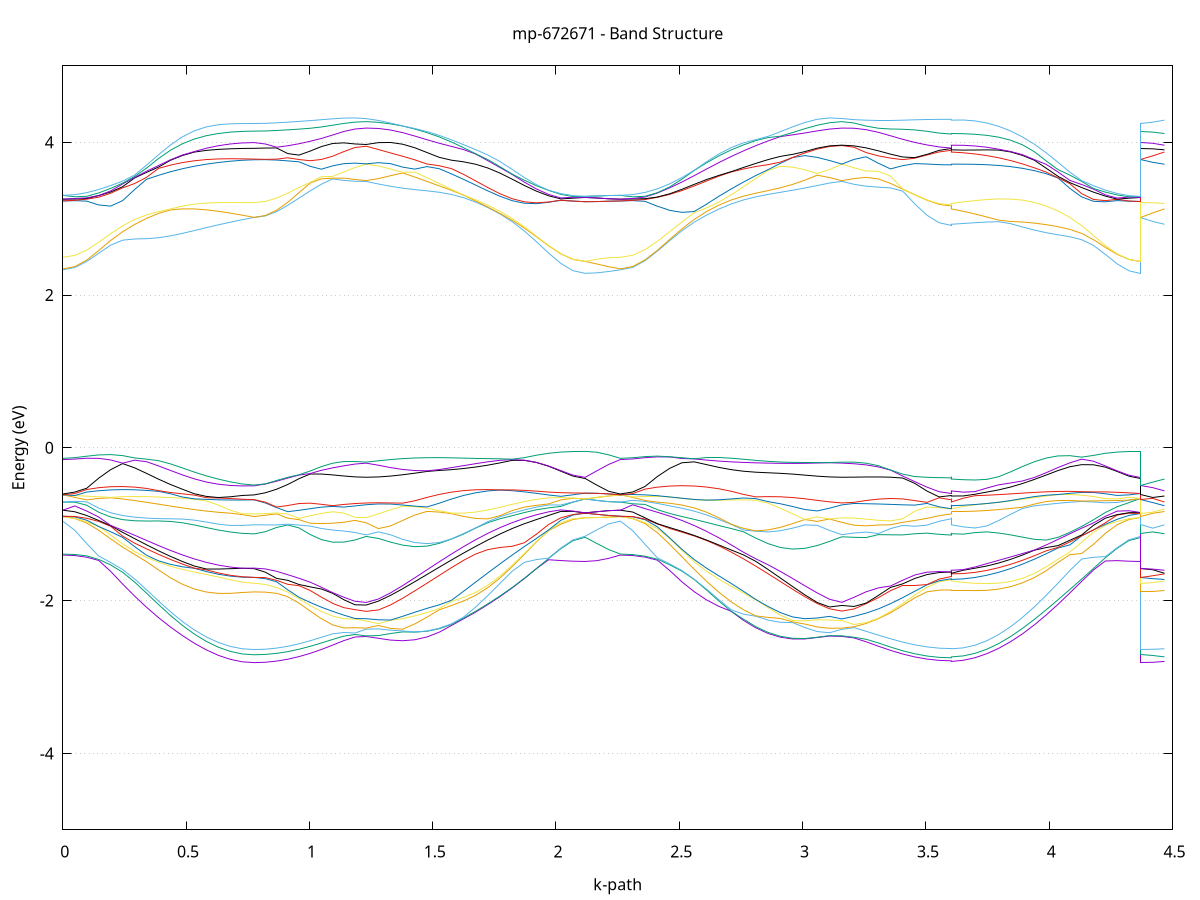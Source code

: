 set title 'mp-672671 - Band Structure'
set xlabel 'k-path'
set ylabel 'Energy (eV)'
set grid y
set yrange [-5:5]
set terminal png size 800,600
set output 'mp-672671_bands_gnuplot.png'
plot '-' using 1:2 with lines notitle, '-' using 1:2 with lines notitle, '-' using 1:2 with lines notitle, '-' using 1:2 with lines notitle, '-' using 1:2 with lines notitle, '-' using 1:2 with lines notitle, '-' using 1:2 with lines notitle, '-' using 1:2 with lines notitle, '-' using 1:2 with lines notitle, '-' using 1:2 with lines notitle, '-' using 1:2 with lines notitle, '-' using 1:2 with lines notitle, '-' using 1:2 with lines notitle, '-' using 1:2 with lines notitle, '-' using 1:2 with lines notitle, '-' using 1:2 with lines notitle, '-' using 1:2 with lines notitle, '-' using 1:2 with lines notitle, '-' using 1:2 with lines notitle, '-' using 1:2 with lines notitle, '-' using 1:2 with lines notitle, '-' using 1:2 with lines notitle, '-' using 1:2 with lines notitle, '-' using 1:2 with lines notitle, '-' using 1:2 with lines notitle, '-' using 1:2 with lines notitle, '-' using 1:2 with lines notitle, '-' using 1:2 with lines notitle, '-' using 1:2 with lines notitle, '-' using 1:2 with lines notitle, '-' using 1:2 with lines notitle, '-' using 1:2 with lines notitle, '-' using 1:2 with lines notitle, '-' using 1:2 with lines notitle, '-' using 1:2 with lines notitle, '-' using 1:2 with lines notitle, '-' using 1:2 with lines notitle, '-' using 1:2 with lines notitle, '-' using 1:2 with lines notitle, '-' using 1:2 with lines notitle, '-' using 1:2 with lines notitle, '-' using 1:2 with lines notitle, '-' using 1:2 with lines notitle, '-' using 1:2 with lines notitle, '-' using 1:2 with lines notitle, '-' using 1:2 with lines notitle, '-' using 1:2 with lines notitle, '-' using 1:2 with lines notitle, '-' using 1:2 with lines notitle, '-' using 1:2 with lines notitle, '-' using 1:2 with lines notitle, '-' using 1:2 with lines notitle, '-' using 1:2 with lines notitle, '-' using 1:2 with lines notitle, '-' using 1:2 with lines notitle, '-' using 1:2 with lines notitle, '-' using 1:2 with lines notitle, '-' using 1:2 with lines notitle, '-' using 1:2 with lines notitle, '-' using 1:2 with lines notitle, '-' using 1:2 with lines notitle, '-' using 1:2 with lines notitle, '-' using 1:2 with lines notitle, '-' using 1:2 with lines notitle, '-' using 1:2 with lines notitle, '-' using 1:2 with lines notitle, '-' using 1:2 with lines notitle, '-' using 1:2 with lines notitle, '-' using 1:2 with lines notitle, '-' using 1:2 with lines notitle, '-' using 1:2 with lines notitle, '-' using 1:2 with lines notitle, '-' using 1:2 with lines notitle, '-' using 1:2 with lines notitle, '-' using 1:2 with lines notitle, '-' using 1:2 with lines notitle, '-' using 1:2 with lines notitle, '-' using 1:2 with lines notitle, '-' using 1:2 with lines notitle, '-' using 1:2 with lines notitle
0.000000 -16.160737
0.048512 -16.160937
0.097024 -16.161637
0.145536 -16.162737
0.194048 -16.164337
0.242560 -16.166337
0.291072 -16.168537
0.339584 -16.171037
0.388096 -16.173637
0.436608 -16.176237
0.485121 -16.178737
0.533633 -16.181037
0.582145 -16.183037
0.630657 -16.184737
0.679169 -16.186037
0.727681 -16.186737
0.776193 -16.187037
0.776193 -16.187037
0.821600 -16.186837
0.867008 -16.186237
0.912415 -16.185237
0.957823 -16.183937
1.003230 -16.182437
1.048638 -16.180637
1.094045 -16.178737
1.139453 -16.176637
1.184860 -16.174637
1.230268 -16.173137
1.230268 -16.173137
1.279589 -16.175137
1.328911 -16.176837
1.378232 -16.178037
1.427554 -16.178737
1.476875 -16.178837
1.526197 -16.178437
1.575518 -16.177637
1.624840 -16.176237
1.674162 -16.174537
1.723483 -16.172537
1.772805 -16.170437
1.822126 -16.168237
1.871448 -16.166237
1.920769 -16.164337
1.970091 -16.162837
2.019412 -16.161637
2.068734 -16.160937
2.118055 -16.160737
2.118055 -16.160737
2.165772 -16.160737
2.213489 -16.160737
2.261207 -16.160737
2.261207 -16.160737
2.311094 -16.160937
2.360981 -16.161637
2.410868 -16.162837
2.460755 -16.164437
2.510642 -16.166337
2.560529 -16.168437
2.610417 -16.170637
2.660304 -16.172737
2.710191 -16.174737
2.760078 -16.176437
2.809965 -16.177737
2.859852 -16.178537
2.909740 -16.178837
2.959627 -16.178637
3.009514 -16.177837
3.059401 -16.176537
3.109288 -16.174837
3.159175 -16.173037
3.159175 -16.173037
3.208497 -16.175237
3.257818 -16.177437
3.307140 -16.179637
3.356461 -16.181637
3.405783 -16.183437
3.455105 -16.184937
3.504426 -16.186037
3.553748 -16.186737
3.603069 -16.187037
3.603069 -16.187037
3.603069 -16.187037
3.603069 -16.187037
3.651122 -16.186637
3.699175 -16.185837
3.747228 -16.184637
3.795281 -16.182937
3.843334 -16.180837
3.891387 -16.178537
3.939440 -16.176037
3.987493 -16.173437
4.035545 -16.170937
4.083598 -16.168437
4.131651 -16.166237
4.179704 -16.164337
4.227757 -16.162737
4.275810 -16.161637
4.323863 -16.160937
4.371916 -16.160737
4.371916 -16.187037
4.419723 -16.187037
4.467531 -16.187037
e
0.000000 -16.160737
0.048512 -16.160937
0.097024 -16.161637
0.145536 -16.162737
0.194048 -16.164337
0.242560 -16.166337
0.291072 -16.168537
0.339584 -16.171037
0.388096 -16.173637
0.436608 -16.176237
0.485121 -16.178737
0.533633 -16.181037
0.582145 -16.183037
0.630657 -16.184737
0.679169 -16.185937
0.727681 -16.186737
0.776193 -16.186937
0.776193 -16.186937
0.821600 -16.186737
0.867008 -16.186137
0.912415 -16.185237
0.957823 -16.183937
1.003230 -16.182337
1.048638 -16.180537
1.094045 -16.178637
1.139453 -16.176637
1.184860 -16.174537
1.230268 -16.173137
1.230268 -16.173137
1.279589 -16.175137
1.328911 -16.176837
1.378232 -16.177937
1.427554 -16.178637
1.476875 -16.178837
1.526197 -16.178437
1.575518 -16.177537
1.624840 -16.176237
1.674162 -16.174537
1.723483 -16.172537
1.772805 -16.170437
1.822126 -16.168237
1.871448 -16.166137
1.920769 -16.164337
1.970091 -16.162837
2.019412 -16.161637
2.068734 -16.160937
2.118055 -16.160737
2.118055 -16.160737
2.165772 -16.160737
2.213489 -16.160737
2.261207 -16.160737
2.261207 -16.160737
2.311094 -16.160937
2.360981 -16.161637
2.410868 -16.162837
2.460755 -16.164437
2.510642 -16.166337
2.560529 -16.168337
2.610417 -16.170537
2.660304 -16.172737
2.710191 -16.174737
2.760078 -16.176337
2.809965 -16.177637
2.859852 -16.178537
2.909740 -16.178837
2.959627 -16.178637
3.009514 -16.177837
3.059401 -16.176537
3.109288 -16.174837
3.159175 -16.173037
3.159175 -16.173037
3.208497 -16.175237
3.257818 -16.177437
3.307140 -16.179637
3.356461 -16.181637
3.405783 -16.183437
3.455105 -16.184937
3.504426 -16.186037
3.553748 -16.186737
3.603069 -16.186937
3.603069 -16.186937
3.603069 -16.186937
3.603069 -16.186937
3.651122 -16.186637
3.699175 -16.185837
3.747228 -16.184537
3.795281 -16.182837
3.843334 -16.180837
3.891387 -16.178537
3.939440 -16.176037
3.987493 -16.173437
4.035545 -16.170837
4.083598 -16.168437
4.131651 -16.166237
4.179704 -16.164337
4.227757 -16.162737
4.275810 -16.161637
4.323863 -16.160937
4.371916 -16.160737
4.371916 -16.186937
4.419723 -16.186937
4.467531 -16.186937
e
0.000000 -16.160737
0.048512 -16.160637
0.097024 -16.160337
0.145536 -16.160037
0.194048 -16.159537
0.242560 -16.160137
0.291072 -16.162437
0.339584 -16.164937
0.388096 -16.167537
0.436608 -16.170137
0.485121 -16.172737
0.533633 -16.175037
0.582145 -16.177037
0.630657 -16.178737
0.679169 -16.179937
0.727681 -16.180737
0.776193 -16.181037
0.776193 -16.181037
0.821600 -16.180837
0.867008 -16.180237
0.912415 -16.179237
0.957823 -16.177937
1.003230 -16.176437
1.048638 -16.174637
1.094045 -16.172737
1.139453 -16.170637
1.184860 -16.171137
1.230268 -16.172537
1.230268 -16.172537
1.279589 -16.170437
1.328911 -16.170837
1.378232 -16.172037
1.427554 -16.172737
1.476875 -16.172837
1.526197 -16.172437
1.575518 -16.171537
1.624840 -16.170237
1.674162 -16.168437
1.723483 -16.166437
1.772805 -16.164337
1.822126 -16.162137
1.871448 -16.160037
1.920769 -16.159637
1.970091 -16.160037
2.019412 -16.160337
2.068734 -16.160637
2.118055 -16.160737
2.118055 -16.160737
2.165772 -16.160737
2.213489 -16.160737
2.261207 -16.160737
2.261207 -16.160737
2.311094 -16.160637
2.360981 -16.160337
2.410868 -16.160037
2.460755 -16.159637
2.510642 -16.160137
2.560529 -16.162237
2.610417 -16.164537
2.660304 -16.166637
2.710191 -16.168637
2.760078 -16.170337
2.809965 -16.171737
2.859852 -16.172537
2.909740 -16.172837
2.959627 -16.172637
3.009514 -16.171837
3.059401 -16.170537
3.109288 -16.170837
3.159175 -16.172737
3.159175 -16.172737
3.208497 -16.170437
3.257818 -16.171437
3.307140 -16.173637
3.356461 -16.175637
3.405783 -16.177437
3.455105 -16.178937
3.504426 -16.180037
3.553748 -16.180737
3.603069 -16.181037
3.603069 -16.181037
3.603069 -16.181037
3.603069 -16.181037
3.651122 -16.180637
3.699175 -16.179837
3.747228 -16.178537
3.795281 -16.176837
3.843334 -16.174837
3.891387 -16.172537
3.939440 -16.170037
3.987493 -16.167437
4.035545 -16.164837
4.083598 -16.162337
4.131651 -16.160037
4.179704 -16.159537
4.227757 -16.160037
4.275810 -16.160337
4.323863 -16.160637
4.371916 -16.160737
4.371916 -16.181037
4.419723 -16.181037
4.467531 -16.181037
e
0.000000 -16.160737
0.048512 -16.160637
0.097024 -16.160337
0.145536 -16.160037
0.194048 -16.159537
0.242560 -16.159037
0.291072 -16.158537
0.339584 -16.158137
0.388096 -16.157737
0.436608 -16.157537
0.485121 -16.157337
0.533633 -16.157337
0.582145 -16.157237
0.630657 -16.157237
0.679169 -16.157237
0.727681 -16.157237
0.776193 -16.157237
0.776193 -16.157237
0.821600 -16.157437
0.867008 -16.158137
0.912415 -16.159237
0.957823 -16.160637
1.003230 -16.162437
1.048638 -16.164437
1.094045 -16.166637
1.139453 -16.168837
1.184860 -16.171037
1.230268 -16.172537
1.230268 -16.172537
1.279589 -16.170437
1.328911 -16.168437
1.378232 -16.166537
1.427554 -16.164937
1.476875 -16.163437
1.526197 -16.162137
1.575518 -16.161137
1.624840 -16.160237
1.674162 -16.159637
1.723483 -16.159337
1.772805 -16.159137
1.822126 -16.159137
1.871448 -16.159337
1.920769 -16.159637
1.970091 -16.160037
2.019412 -16.160337
2.068734 -16.160637
2.118055 -16.160737
2.118055 -16.160737
2.165772 -16.160737
2.213489 -16.160737
2.261207 -16.160737
2.261207 -16.160737
2.311094 -16.160637
2.360981 -16.160337
2.410868 -16.160037
2.460755 -16.159637
2.510642 -16.159337
2.560529 -16.159137
2.610417 -16.159137
2.660304 -16.159337
2.710191 -16.159737
2.760078 -16.160337
2.809965 -16.161237
2.859852 -16.162337
2.909740 -16.163637
2.959627 -16.165137
3.009514 -16.166837
3.059401 -16.168737
3.109288 -16.170837
3.159175 -16.172737
3.159175 -16.172737
3.208497 -16.170437
3.257818 -16.167937
3.307140 -16.165537
3.356461 -16.163237
3.405783 -16.161237
3.455105 -16.159537
3.504426 -16.158337
3.553748 -16.157537
3.603069 -16.157237
3.603069 -16.157237
3.603069 -16.157237
3.603069 -16.157237
3.651122 -16.157237
3.699175 -16.157237
3.747228 -16.157237
3.795281 -16.157237
3.843334 -16.157337
3.891387 -16.157437
3.939440 -16.157537
3.987493 -16.157837
4.035545 -16.158137
4.083598 -16.158537
4.131651 -16.159037
4.179704 -16.159537
4.227757 -16.160037
4.275810 -16.160337
4.323863 -16.160637
4.371916 -16.160737
4.371916 -16.157237
4.419723 -16.157237
4.467531 -16.157237
e
0.000000 -16.154437
0.048512 -16.154737
0.097024 -16.155437
0.145536 -16.156637
0.194048 -16.158137
0.242560 -16.159037
0.291072 -16.158537
0.339584 -16.158137
0.388096 -16.157737
0.436608 -16.157537
0.485121 -16.157337
0.533633 -16.157337
0.582145 -16.157237
0.630657 -16.157237
0.679169 -16.157237
0.727681 -16.157237
0.776193 -16.157237
0.776193 -16.157237
0.821600 -16.157437
0.867008 -16.158137
0.912415 -16.159237
0.957823 -16.160637
1.003230 -16.162437
1.048638 -16.164437
1.094045 -16.166637
1.139453 -16.168837
1.184860 -16.168637
1.230268 -16.167137
1.230268 -16.167137
1.279589 -16.169137
1.328911 -16.168437
1.378232 -16.166537
1.427554 -16.164837
1.476875 -16.163437
1.526197 -16.162137
1.575518 -16.161137
1.624840 -16.160237
1.674162 -16.159637
1.723483 -16.159337
1.772805 -16.159137
1.822126 -16.159137
1.871448 -16.159337
1.920769 -16.158137
1.970091 -16.156637
2.019412 -16.155437
2.068734 -16.154737
2.118055 -16.154437
2.118055 -16.154437
2.165772 -16.154437
2.213489 -16.154437
2.261207 -16.154437
2.261207 -16.154437
2.311094 -16.154737
2.360981 -16.155437
2.410868 -16.156637
2.460755 -16.158237
2.510642 -16.159337
2.560529 -16.159137
2.610417 -16.159137
2.660304 -16.159337
2.710191 -16.159737
2.760078 -16.160337
2.809965 -16.161237
2.859852 -16.162337
2.909740 -16.163637
2.959627 -16.165137
3.009514 -16.166837
3.059401 -16.168737
3.109288 -16.168837
3.159175 -16.167037
3.159175 -16.167037
3.208497 -16.169237
3.257818 -16.167937
3.307140 -16.165537
3.356461 -16.163237
3.405783 -16.161237
3.455105 -16.159537
3.504426 -16.158237
3.553748 -16.157537
3.603069 -16.157237
3.603069 -16.157237
3.603069 -16.157237
3.603069 -16.157237
3.651122 -16.157237
3.699175 -16.157237
3.747228 -16.157237
3.795281 -16.157237
3.843334 -16.157337
3.891387 -16.157437
3.939440 -16.157537
3.987493 -16.157837
4.035545 -16.158137
4.083598 -16.158537
4.131651 -16.159037
4.179704 -16.158137
4.227757 -16.156537
4.275810 -16.155437
4.323863 -16.154737
4.371916 -16.154437
4.371916 -16.157237
4.419723 -16.157237
4.467531 -16.157237
e
0.000000 -16.154437
0.048512 -16.154437
0.097024 -16.154137
0.145536 -16.153837
0.194048 -16.153337
0.242560 -16.152837
0.291072 -16.152437
0.339584 -16.152037
0.388096 -16.151737
0.436608 -16.151537
0.485121 -16.151837
0.533633 -16.152137
0.582145 -16.152337
0.630657 -16.152537
0.679169 -16.152737
0.727681 -16.152837
0.776193 -16.152937
0.776193 -16.152937
0.821600 -16.152737
0.867008 -16.152437
0.912415 -16.153137
0.957823 -16.154637
1.003230 -16.156437
1.048638 -16.158437
1.094045 -16.160637
1.139453 -16.162837
1.184860 -16.165037
1.230268 -16.166537
1.230268 -16.166537
1.279589 -16.164437
1.328911 -16.162437
1.378232 -16.160537
1.427554 -16.158837
1.476875 -16.157337
1.526197 -16.156137
1.575518 -16.155037
1.624840 -16.154237
1.674162 -16.153637
1.723483 -16.153237
1.772805 -16.153037
1.822126 -16.153037
1.871448 -16.153237
1.920769 -16.153537
1.970091 -16.153837
2.019412 -16.154137
2.068734 -16.154437
2.118055 -16.154437
2.118055 -16.154437
2.165772 -16.154437
2.213489 -16.154437
2.261207 -16.154437
2.261207 -16.154437
2.311094 -16.154437
2.360981 -16.154137
2.410868 -16.153837
2.460755 -16.153437
2.510642 -16.153237
2.560529 -16.153037
2.610417 -16.153037
2.660304 -16.153237
2.710191 -16.153637
2.760078 -16.154337
2.809965 -16.155137
2.859852 -16.156237
2.909740 -16.157537
2.959627 -16.159137
3.009514 -16.160837
3.059401 -16.162737
3.109288 -16.164837
3.159175 -16.166737
3.159175 -16.166737
3.208497 -16.164437
3.257818 -16.161937
3.307140 -16.159537
3.356461 -16.157237
3.405783 -16.155237
3.455105 -16.153537
3.504426 -16.152337
3.553748 -16.152737
3.603069 -16.152937
3.603069 -16.152937
3.603069 -16.152937
3.603069 -16.152937
3.651122 -16.152837
3.699175 -16.152737
3.747228 -16.152537
3.795281 -16.152337
3.843334 -16.152037
3.891387 -16.151837
3.939440 -16.151537
3.987493 -16.151737
4.035545 -16.152037
4.083598 -16.152437
4.131651 -16.152937
4.179704 -16.153337
4.227757 -16.153837
4.275810 -16.154137
4.323863 -16.154437
4.371916 -16.154437
4.371916 -16.152937
4.419723 -16.152937
4.467531 -16.152937
e
0.000000 -16.153937
0.048512 -16.153837
0.097024 -16.153637
0.145536 -16.153237
0.194048 -16.152737
0.242560 -16.152237
0.291072 -16.151737
0.339584 -16.151437
0.388096 -16.151437
0.436608 -16.151537
0.485121 -16.151837
0.533633 -16.152137
0.582145 -16.152337
0.630657 -16.152537
0.679169 -16.152737
0.727681 -16.152837
0.776193 -16.152837
0.776193 -16.152837
0.821600 -16.152737
0.867008 -16.152437
0.912415 -16.151837
0.957823 -16.151037
1.003230 -16.150137
1.048638 -16.149037
1.094045 -16.147737
1.139453 -16.146437
1.184860 -16.145237
1.230268 -16.144837
1.230268 -16.144837
1.279589 -16.145137
1.328911 -16.145637
1.378232 -16.146337
1.427554 -16.146937
1.476875 -16.147437
1.526197 -16.147937
1.575518 -16.148337
1.624840 -16.148937
1.674162 -16.149537
1.723483 -16.150137
1.772805 -16.150737
1.822126 -16.151337
1.871448 -16.152037
1.920769 -16.152637
1.970091 -16.153237
2.019412 -16.153637
2.068734 -16.153837
2.118055 -16.153937
2.118055 -16.153937
2.165772 -16.153937
2.213489 -16.153937
2.261207 -16.153937
2.261207 -16.153937
2.311094 -16.153837
2.360981 -16.153637
2.410868 -16.153237
2.460755 -16.152637
2.510642 -16.152037
2.560529 -16.151337
2.610417 -16.150637
2.660304 -16.150037
2.710191 -16.149437
2.760078 -16.148937
2.809965 -16.148337
2.859852 -16.147837
2.909740 -16.147437
2.959627 -16.146837
3.009514 -16.146137
3.059401 -16.145537
3.109288 -16.145037
3.159175 -16.144837
3.159175 -16.144837
3.208497 -16.145637
3.257818 -16.147037
3.307140 -16.148337
3.356461 -16.149637
3.405783 -16.150737
3.455105 -16.151637
3.504426 -16.152337
3.553748 -16.152737
3.603069 -16.152937
3.603069 -16.152937
3.603069 -16.152937
3.603069 -16.152937
3.651122 -16.152837
3.699175 -16.152737
3.747228 -16.152537
3.795281 -16.152337
3.843334 -16.152037
3.891387 -16.151837
3.939440 -16.151537
3.987493 -16.151437
4.035545 -16.151437
4.083598 -16.151737
4.131651 -16.152237
4.179704 -16.152737
4.227757 -16.153237
4.275810 -16.153637
4.323863 -16.153837
4.371916 -16.153937
4.371916 -16.152837
4.419723 -16.152937
4.467531 -16.152937
e
0.000000 -16.153937
0.048512 -16.153837
0.097024 -16.153637
0.145536 -16.153237
0.194048 -16.152737
0.242560 -16.152237
0.291072 -16.151737
0.339584 -16.151437
0.388096 -16.151437
0.436608 -16.151437
0.485121 -16.151337
0.533633 -16.151237
0.582145 -16.151237
0.630657 -16.151237
0.679169 -16.151237
0.727681 -16.151237
0.776193 -16.151237
0.776193 -16.151237
0.821600 -16.151437
0.867008 -16.152137
0.912415 -16.151837
0.957823 -16.151037
1.003230 -16.150137
1.048638 -16.149037
1.094045 -16.147737
1.139453 -16.146437
1.184860 -16.145237
1.230268 -16.144837
1.230268 -16.144837
1.279589 -16.145137
1.328911 -16.145637
1.378232 -16.146337
1.427554 -16.146937
1.476875 -16.147437
1.526197 -16.147937
1.575518 -16.148337
1.624840 -16.148937
1.674162 -16.149537
1.723483 -16.150137
1.772805 -16.150737
1.822126 -16.151337
1.871448 -16.152037
1.920769 -16.152637
1.970091 -16.153237
2.019412 -16.153637
2.068734 -16.153837
2.118055 -16.153937
2.118055 -16.153937
2.165772 -16.153937
2.213489 -16.153937
2.261207 -16.153937
2.261207 -16.153937
2.311094 -16.153837
2.360981 -16.153637
2.410868 -16.153137
2.460755 -16.152637
2.510642 -16.151937
2.560529 -16.151337
2.610417 -16.150637
2.660304 -16.150037
2.710191 -16.149437
2.760078 -16.148837
2.809965 -16.148337
2.859852 -16.147837
2.909740 -16.147437
2.959627 -16.146837
3.009514 -16.146137
3.059401 -16.145537
3.109288 -16.145037
3.159175 -16.144737
3.159175 -16.144737
3.208497 -16.145637
3.257818 -16.146937
3.307140 -16.148337
3.356461 -16.149637
3.405783 -16.150737
3.455105 -16.151637
3.504426 -16.152237
3.553748 -16.151437
3.603069 -16.151237
3.603069 -16.151237
3.603069 -16.151237
3.603069 -16.151237
3.651122 -16.151237
3.699175 -16.151237
3.747228 -16.151237
3.795281 -16.151237
3.843334 -16.151237
3.891387 -16.151337
3.939440 -16.151437
3.987493 -16.151437
4.035545 -16.151437
4.083598 -16.151737
4.131651 -16.152237
4.179704 -16.152737
4.227757 -16.153237
4.275810 -16.153637
4.323863 -16.153837
4.371916 -16.153937
4.371916 -16.151237
4.419723 -16.151237
4.467531 -16.151237
e
0.000000 -16.147837
0.048512 -16.147737
0.097024 -16.147537
0.145536 -16.147337
0.194048 -16.147537
0.242560 -16.147737
0.291072 -16.147737
0.339584 -16.147437
0.388096 -16.146937
0.436608 -16.146237
0.485121 -16.145537
0.533633 -16.145837
0.582145 -16.146037
0.630657 -16.146237
0.679169 -16.146437
0.727681 -16.146537
0.776193 -16.146537
0.776193 -16.146537
0.821600 -16.146437
0.867008 -16.146137
0.912415 -16.145537
0.957823 -16.144737
1.003230 -16.143837
1.048638 -16.143137
1.094045 -16.143437
1.139453 -16.143737
1.184860 -16.143937
1.230268 -16.143837
1.230268 -16.143837
1.279589 -16.144737
1.328911 -16.145537
1.378232 -16.146137
1.427554 -16.146637
1.476875 -16.147237
1.526197 -16.147837
1.575518 -16.148137
1.624840 -16.148337
1.674162 -16.148437
1.723483 -16.148437
1.772805 -16.148237
1.822126 -16.148137
1.871448 -16.147837
1.920769 -16.147637
1.970091 -16.147337
2.019412 -16.147537
2.068734 -16.147737
2.118055 -16.147837
2.118055 -16.147837
2.165772 -16.147837
2.213489 -16.147837
2.261207 -16.147837
2.261207 -16.147837
2.311094 -16.147737
2.360981 -16.147537
2.410868 -16.147337
2.460755 -16.147637
2.510642 -16.147837
2.560529 -16.148137
2.610417 -16.148237
2.660304 -16.148437
2.710191 -16.148437
2.760078 -16.148337
2.809965 -16.148137
2.859852 -16.147737
2.909740 -16.147137
2.959627 -16.146637
3.009514 -16.146037
3.059401 -16.145437
3.109288 -16.144537
3.159175 -16.143737
3.159175 -16.143737
3.208497 -16.143937
3.257818 -16.143637
3.307140 -16.143337
3.356461 -16.143337
3.405783 -16.144437
3.455105 -16.145337
3.504426 -16.146037
3.553748 -16.146437
3.603069 -16.146537
3.603069 -16.146537
3.603069 -16.146537
3.603069 -16.146537
3.651122 -16.146537
3.699175 -16.146437
3.747228 -16.146237
3.795281 -16.146037
3.843334 -16.145837
3.891387 -16.145537
3.939440 -16.146237
3.987493 -16.146937
4.035545 -16.147437
4.083598 -16.147737
4.131651 -16.147737
4.179704 -16.147537
4.227757 -16.147337
4.275810 -16.147537
4.323863 -16.147737
4.371916 -16.147837
4.371916 -16.146537
4.419723 -16.146537
4.467531 -16.146537
e
0.000000 -16.146937
0.048512 -16.146937
0.097024 -16.147137
0.145536 -16.147337
0.194048 -16.147537
0.242560 -16.147737
0.291072 -16.147737
0.339584 -16.147437
0.388096 -16.146937
0.436608 -16.146137
0.485121 -16.145337
0.533633 -16.144537
0.582145 -16.143837
0.630657 -16.143237
0.679169 -16.142837
0.727681 -16.142537
0.776193 -16.142437
0.776193 -16.142437
0.821600 -16.142437
0.867008 -16.142537
0.912415 -16.142637
0.957823 -16.142737
1.003230 -16.142937
1.048638 -16.143137
1.094045 -16.143437
1.139453 -16.143737
1.184860 -16.143937
1.230268 -16.143837
1.230268 -16.143837
1.279589 -16.144737
1.328911 -16.145537
1.378232 -16.146137
1.427554 -16.146637
1.476875 -16.147237
1.526197 -16.147837
1.575518 -16.148137
1.624840 -16.148337
1.674162 -16.148437
1.723483 -16.148337
1.772805 -16.148237
1.822126 -16.148037
1.871448 -16.147837
1.920769 -16.147637
1.970091 -16.147337
2.019412 -16.147137
2.068734 -16.146937
2.118055 -16.146937
2.118055 -16.146937
2.165772 -16.146937
2.213489 -16.146937
2.261207 -16.146937
2.261207 -16.146937
2.311094 -16.146937
2.360981 -16.147137
2.410868 -16.147337
2.460755 -16.147637
2.510642 -16.147837
2.560529 -16.148137
2.610417 -16.148237
2.660304 -16.148437
2.710191 -16.148437
2.760078 -16.148337
2.809965 -16.148137
2.859852 -16.147737
2.909740 -16.147137
2.959627 -16.146537
3.009514 -16.146037
3.059401 -16.145437
3.109288 -16.144537
3.159175 -16.143737
3.159175 -16.143737
3.208497 -16.143937
3.257818 -16.143637
3.307140 -16.143337
3.356461 -16.143037
3.405783 -16.142837
3.455105 -16.142637
3.504426 -16.142537
3.553748 -16.142437
3.603069 -16.142437
3.603069 -16.142437
3.603069 -16.142437
3.603069 -16.142437
3.651122 -16.142537
3.699175 -16.142837
3.747228 -16.143337
3.795281 -16.143937
3.843334 -16.144637
3.891387 -16.145437
3.939440 -16.146237
3.987493 -16.146937
4.035545 -16.147437
4.083598 -16.147737
4.131651 -16.147737
4.179704 -16.147537
4.227757 -16.147337
4.275810 -16.147137
4.323863 -16.146937
4.371916 -16.146937
4.371916 -16.142437
4.419723 -16.142437
4.467531 -16.142437
e
0.000000 -16.146937
0.048512 -16.146937
0.097024 -16.147137
0.145536 -16.147137
0.194048 -16.146637
0.242560 -16.146137
0.291072 -16.145637
0.339584 -16.145337
0.388096 -16.145237
0.436608 -16.145337
0.485121 -16.145337
0.533633 -16.144537
0.582145 -16.143837
0.630657 -16.143237
0.679169 -16.142737
0.727681 -16.142537
0.776193 -16.142437
0.776193 -16.142437
0.821600 -16.142437
0.867008 -16.142437
0.912415 -16.142637
0.957823 -16.142737
1.003230 -16.142937
1.048638 -16.142637
1.094045 -16.141437
1.139453 -16.142037
1.184860 -16.142937
1.230268 -16.143537
1.230268 -16.143537
1.279589 -16.142337
1.328911 -16.141237
1.378232 -16.140437
1.427554 -16.140537
1.476875 -16.141037
1.526197 -16.141637
1.575518 -16.142237
1.624840 -16.142837
1.674162 -16.143337
1.723483 -16.143937
1.772805 -16.144637
1.822126 -16.145237
1.871448 -16.145937
1.920769 -16.146537
1.970091 -16.147137
2.019412 -16.147137
2.068734 -16.146937
2.118055 -16.146937
2.118055 -16.146937
2.165772 -16.146937
2.213489 -16.146937
2.261207 -16.146937
2.261207 -16.146937
2.311094 -16.146937
2.360981 -16.147137
2.410868 -16.147037
2.460755 -16.146537
2.510642 -16.145837
2.560529 -16.145237
2.610417 -16.144537
2.660304 -16.143937
2.710191 -16.143337
2.760078 -16.142737
2.809965 -16.142137
2.859852 -16.141537
2.909740 -16.140937
2.959627 -16.140437
3.009514 -16.140537
3.059401 -16.141437
3.109288 -16.142537
3.159175 -16.143637
3.159175 -16.143637
3.208497 -16.142637
3.257818 -16.141637
3.307140 -16.142037
3.356461 -16.143037
3.405783 -16.142837
3.455105 -16.142637
3.504426 -16.142537
3.553748 -16.142437
3.603069 -16.142437
3.603069 -16.142437
3.603069 -16.142437
3.603069 -16.142437
3.651122 -16.142537
3.699175 -16.142837
3.747228 -16.143237
3.795281 -16.143937
3.843334 -16.144637
3.891387 -16.145437
3.939440 -16.145337
3.987493 -16.145237
4.035545 -16.145337
4.083598 -16.145637
4.131651 -16.146137
4.179704 -16.146637
4.227757 -16.147137
4.275810 -16.147137
4.323863 -16.146937
4.371916 -16.146937
4.371916 -16.142437
4.419723 -16.142437
4.467531 -16.142437
e
0.000000 -16.146937
0.048512 -16.146837
0.097024 -16.146737
0.145536 -16.146537
0.194048 -16.146237
0.242560 -16.145737
0.291072 -16.145037
0.339584 -16.144237
0.388096 -16.143337
0.436608 -16.142237
0.485121 -16.141137
0.533633 -16.140137
0.582145 -16.139137
0.630657 -16.138337
0.679169 -16.137737
0.727681 -16.137337
0.776193 -16.137237
0.776193 -16.137237
0.821600 -16.137337
0.867008 -16.137637
0.912415 -16.138137
0.957823 -16.138737
1.003230 -16.139437
1.048638 -16.140237
1.094045 -16.141137
1.139453 -16.142037
1.184860 -16.142937
1.230268 -16.143537
1.230268 -16.143537
1.279589 -16.142337
1.328911 -16.141237
1.378232 -16.140437
1.427554 -16.140537
1.476875 -16.141037
1.526197 -16.141437
1.575518 -16.141737
1.624840 -16.141937
1.674162 -16.142037
1.723483 -16.142837
1.772805 -16.143837
1.822126 -16.144837
1.871448 -16.145537
1.920769 -16.146137
1.970091 -16.146537
2.019412 -16.146737
2.068734 -16.146837
2.118055 -16.146937
2.118055 -16.146937
2.165772 -16.146937
2.213489 -16.146937
2.261207 -16.146937
2.261207 -16.146937
2.311094 -16.146837
2.360981 -16.146737
2.410868 -16.146537
2.460755 -16.146137
2.510642 -16.145537
2.560529 -16.144737
2.610417 -16.143837
2.660304 -16.142737
2.710191 -16.142037
2.760078 -16.141937
2.809965 -16.141737
2.859852 -16.141437
2.909740 -16.140937
2.959627 -16.140437
3.009514 -16.140537
3.059401 -16.141437
3.109288 -16.142537
3.159175 -16.143637
3.159175 -16.143637
3.208497 -16.142637
3.257818 -16.141637
3.307140 -16.140637
3.356461 -16.139737
3.405783 -16.138937
3.455105 -16.138237
3.504426 -16.137637
3.553748 -16.137337
3.603069 -16.137237
3.603069 -16.137237
3.603069 -16.137237
3.603069 -16.137237
3.651122 -16.137337
3.699175 -16.137837
3.747228 -16.138437
3.795281 -16.139237
3.843334 -16.140237
3.891387 -16.141237
3.939440 -16.142337
3.987493 -16.143337
4.035545 -16.144237
4.083598 -16.145037
4.131651 -16.145737
4.179704 -16.146237
4.227757 -16.146537
4.275810 -16.146737
4.323863 -16.146837
4.371916 -16.146937
4.371916 -16.137237
4.419723 -16.137237
4.467531 -16.137237
e
0.000000 -16.146937
0.048512 -16.146837
0.097024 -16.146737
0.145536 -16.146537
0.194048 -16.146137
0.242560 -16.145737
0.291072 -16.145037
0.339584 -16.144237
0.388096 -16.143337
0.436608 -16.142237
0.485121 -16.141137
0.533633 -16.140137
0.582145 -16.139137
0.630657 -16.138337
0.679169 -16.137737
0.727681 -16.137337
0.776193 -16.137237
0.776193 -16.137237
0.821600 -16.137337
0.867008 -16.137637
0.912415 -16.138037
0.957823 -16.138737
1.003230 -16.139437
1.048638 -16.140237
1.094045 -16.141137
1.139453 -16.140137
1.184860 -16.139037
1.230268 -16.138637
1.230268 -16.138637
1.279589 -16.138937
1.328911 -16.139437
1.378232 -16.139937
1.427554 -16.139837
1.476875 -16.139637
1.526197 -16.139737
1.575518 -16.140137
1.624840 -16.140937
1.674162 -16.141837
1.723483 -16.142837
1.772805 -16.143837
1.822126 -16.144837
1.871448 -16.145537
1.920769 -16.146137
1.970091 -16.146537
2.019412 -16.146737
2.068734 -16.146837
2.118055 -16.146937
2.118055 -16.146937
2.165772 -16.146937
2.213489 -16.146937
2.261207 -16.146937
2.261207 -16.146937
2.311094 -16.146837
2.360981 -16.146737
2.410868 -16.146537
2.460755 -16.146137
2.510642 -16.145537
2.560529 -16.144737
2.610417 -16.143837
2.660304 -16.142737
2.710191 -16.141737
2.760078 -16.140837
2.809965 -16.140137
2.859852 -16.139637
2.909740 -16.139637
2.959627 -16.139937
3.009514 -16.139837
3.059401 -16.139337
3.109288 -16.138937
3.159175 -16.138637
3.159175 -16.138637
3.208497 -16.139337
3.257818 -16.140637
3.307140 -16.140637
3.356461 -16.139737
3.405783 -16.138937
3.455105 -16.138237
3.504426 -16.137637
3.553748 -16.137337
3.603069 -16.137237
3.603069 -16.137237
3.603069 -16.137237
3.603069 -16.137237
3.651122 -16.137337
3.699175 -16.137837
3.747228 -16.138437
3.795281 -16.139237
3.843334 -16.140237
3.891387 -16.141237
3.939440 -16.142337
3.987493 -16.143337
4.035545 -16.144237
4.083598 -16.145037
4.131651 -16.145737
4.179704 -16.146237
4.227757 -16.146537
4.275810 -16.146737
4.323863 -16.146837
4.371916 -16.146937
4.371916 -16.137237
4.419723 -16.137237
4.467531 -16.137237
e
0.000000 -16.140637
0.048512 -16.140637
0.097024 -16.140737
0.145536 -16.140937
0.194048 -16.141137
0.242560 -16.141337
0.291072 -16.141337
0.339584 -16.141137
0.388096 -16.140637
0.436608 -16.139937
0.485121 -16.139137
0.533633 -16.138337
0.582145 -16.137637
0.630657 -16.137037
0.679169 -16.136537
0.727681 -16.136237
0.776193 -16.136137
0.776193 -16.136137
0.821600 -16.136237
0.867008 -16.136237
0.912415 -16.136337
0.957823 -16.136537
1.003230 -16.136737
1.048638 -16.136937
1.094045 -16.137237
1.139453 -16.137437
1.184860 -16.137637
1.230268 -16.137337
1.230268 -16.137337
1.279589 -16.138237
1.328911 -16.139137
1.378232 -16.139837
1.427554 -16.139837
1.476875 -16.139637
1.526197 -16.139737
1.575518 -16.140137
1.624840 -16.140837
1.674162 -16.141837
1.723483 -16.141937
1.772805 -16.141837
1.822126 -16.141737
1.871448 -16.141437
1.920769 -16.141237
1.970091 -16.141037
2.019412 -16.140737
2.068734 -16.140637
2.118055 -16.140637
2.118055 -16.140637
2.165772 -16.140637
2.213489 -16.140637
2.261207 -16.140637
2.261207 -16.140637
2.311094 -16.140637
2.360981 -16.140837
2.410868 -16.141037
2.460755 -16.141237
2.510642 -16.141537
2.560529 -16.141737
2.610417 -16.141937
2.660304 -16.142037
2.710191 -16.141737
2.760078 -16.140837
2.809965 -16.140037
2.859852 -16.139637
2.909740 -16.139637
2.959627 -16.139937
3.009514 -16.139737
3.059401 -16.138937
3.109288 -16.138037
3.159175 -16.137237
3.159175 -16.137237
3.208497 -16.137637
3.257818 -16.137337
3.307140 -16.137037
3.356461 -16.136837
3.405783 -16.136537
3.455105 -16.136437
3.504426 -16.136237
3.553748 -16.136237
3.603069 -16.136137
3.603069 -16.136137
3.603069 -16.136137
3.603069 -16.136137
3.651122 -16.136337
3.699175 -16.136537
3.747228 -16.137037
3.795281 -16.137637
3.843334 -16.138437
3.891387 -16.139137
3.939440 -16.139937
3.987493 -16.140637
4.035545 -16.141137
4.083598 -16.141337
4.131651 -16.141337
4.179704 -16.141137
4.227757 -16.140937
4.275810 -16.140737
4.323863 -16.140637
4.371916 -16.140637
4.371916 -16.136137
4.419723 -16.136137
4.467531 -16.136137
e
0.000000 -16.140637
0.048512 -16.140537
0.097024 -16.140437
0.145536 -16.140137
0.194048 -16.139837
0.242560 -16.139337
0.291072 -16.138637
0.339584 -16.137837
0.388096 -16.136837
0.436608 -16.135737
0.485121 -16.134637
0.533633 -16.133637
0.582145 -16.132637
0.630657 -16.131837
0.679169 -16.131237
0.727681 -16.130837
0.776193 -16.130737
0.776193 -16.130737
0.821600 -16.130837
0.867008 -16.131137
0.912415 -16.131537
0.957823 -16.132237
1.003230 -16.132937
1.048638 -16.133737
1.094045 -16.134637
1.139453 -16.135537
1.184860 -16.136437
1.230268 -16.137037
1.230268 -16.137037
1.279589 -16.135937
1.328911 -16.134837
1.378232 -16.133937
1.427554 -16.133437
1.476875 -16.133137
1.526197 -16.133237
1.575518 -16.133737
1.624840 -16.134437
1.674162 -16.135337
1.723483 -16.136437
1.772805 -16.137437
1.822126 -16.138437
1.871448 -16.139137
1.920769 -16.139737
1.970091 -16.140137
2.019412 -16.140437
2.068734 -16.140537
2.118055 -16.140637
2.118055 -16.140637
2.165772 -16.140637
2.213489 -16.140637
2.261207 -16.140637
2.261207 -16.140637
2.311094 -16.140537
2.360981 -16.140437
2.410868 -16.140137
2.460755 -16.139737
2.510642 -16.139137
2.560529 -16.138337
2.610417 -16.137337
2.660304 -16.136337
2.710191 -16.135237
2.760078 -16.134337
2.809965 -16.133637
2.859852 -16.133237
2.909740 -16.133137
2.959627 -16.133437
3.009514 -16.134137
3.059401 -16.135037
3.109288 -16.136137
3.159175 -16.137137
3.159175 -16.137137
3.208497 -16.136137
3.257818 -16.135137
3.307140 -16.134237
3.356461 -16.133237
3.405783 -16.132437
3.455105 -16.131737
3.504426 -16.131137
3.553748 -16.130837
3.603069 -16.130737
3.603069 -16.130737
3.603069 -16.130737
3.603069 -16.130737
3.651122 -16.130837
3.699175 -16.131237
3.747228 -16.131937
3.795281 -16.132737
3.843334 -16.133737
3.891387 -16.134737
3.939440 -16.135837
3.987493 -16.136937
4.035545 -16.137837
4.083598 -16.138637
4.131651 -16.139337
4.179704 -16.139837
4.227757 -16.140137
4.275810 -16.140437
4.323863 -16.140537
4.371916 -16.140637
4.371916 -16.130737
4.419723 -16.130737
4.467531 -16.130737
e
0.000000 -11.747137
0.048512 -11.743437
0.097024 -11.732437
0.145536 -11.714337
0.194048 -11.689537
0.242560 -11.658437
0.291072 -11.621837
0.339584 -11.580437
0.388096 -11.535237
0.436608 -11.487537
0.485121 -11.438637
0.533633 -11.390137
0.582145 -11.343637
0.630657 -11.301237
0.679169 -11.265737
0.727681 -11.240337
0.776193 -11.230137
0.776193 -11.230137
0.821600 -11.228537
0.867008 -11.223737
0.912415 -11.215937
0.957823 -11.205437
1.003230 -11.192737
1.048638 -11.178337
1.094045 -11.162737
1.139453 -11.146837
1.184860 -11.131137
1.230268 -11.120937
1.230268 -11.120937
1.279589 -11.139637
1.328911 -11.164437
1.378232 -11.194937
1.427554 -11.231137
1.476875 -11.272137
1.526197 -11.317137
1.575518 -11.364937
1.624840 -11.414137
1.674162 -11.463537
1.723483 -11.511537
1.772805 -11.557137
1.822126 -11.598937
1.871448 -11.636037
1.920769 -11.667637
1.970091 -11.692937
2.019412 -11.711337
2.068734 -11.722537
2.118055 -11.726337
2.118055 -11.726337
2.165772 -11.737437
2.213489 -11.744637
2.261207 -11.747137
2.261207 -11.747137
2.311094 -11.743237
2.360981 -11.731637
2.410868 -11.712437
2.460755 -11.686237
2.510642 -11.653437
2.560529 -11.614937
2.610417 -11.571437
2.660304 -11.524137
2.710191 -11.474137
2.760078 -11.422737
2.809965 -11.371537
2.859852 -11.321737
2.909740 -11.274937
2.959627 -11.232137
3.009514 -11.194437
3.059401 -11.162437
3.109288 -11.136637
3.159175 -11.119937
3.159175 -11.119937
3.208497 -11.137037
3.257818 -11.155537
3.307140 -11.173937
3.356461 -11.191337
3.405783 -11.206737
3.455105 -11.219637
3.504426 -11.229237
3.553748 -11.235137
3.603069 -11.237137
3.603069 -11.237137
3.603069 -11.236237
3.603069 -11.236237
3.651122 -11.245537
3.699175 -11.268737
3.747228 -11.301637
3.795281 -11.341037
3.843334 -11.384637
3.891387 -11.430437
3.939440 -11.476837
3.987493 -11.522337
4.035545 -11.565537
4.083598 -11.605237
4.131651 -11.640537
4.179704 -11.670537
4.227757 -11.694537
4.275810 -11.712037
4.323863 -11.722737
4.371916 -11.726337
4.371916 -11.230137
4.419723 -11.233437
4.467531 -11.236237
e
0.000000 -11.674837
0.048512 -11.671937
0.097024 -11.662537
0.145536 -11.646537
0.194048 -11.624137
0.242560 -11.596037
0.291072 -11.562737
0.339584 -11.525337
0.388096 -11.484637
0.436608 -11.442037
0.485121 -11.398737
0.533633 -11.356437
0.582145 -11.316637
0.630657 -11.281237
0.679169 -11.252637
0.727681 -11.233737
0.776193 -11.227737
0.776193 -11.227737
0.821600 -11.226137
0.867008 -11.221337
0.912415 -11.213537
0.957823 -11.203037
1.003230 -11.190237
1.048638 -11.175837
1.094045 -11.160337
1.139453 -11.144437
1.184860 -11.129137
1.230268 -11.119937
1.230268 -11.119937
1.279589 -11.137637
1.328911 -11.162337
1.378232 -11.192937
1.427554 -11.229237
1.476875 -11.270437
1.526197 -11.315537
1.575518 -11.363437
1.624840 -11.412737
1.674162 -11.462137
1.723483 -11.510337
1.772805 -11.555937
1.822126 -11.597837
1.871448 -11.634937
1.920769 -11.666537
1.970091 -11.691837
2.019412 -11.710337
2.068734 -11.721537
2.118055 -11.725337
2.118055 -11.725337
2.165772 -11.710537
2.213489 -11.692737
2.261207 -11.674837
2.261207 -11.674837
2.311094 -11.671137
2.360981 -11.660037
2.410868 -11.641837
2.460755 -11.617037
2.510642 -11.586037
2.560529 -11.549737
2.610417 -11.509137
2.660304 -11.465137
2.710191 -11.419137
2.760078 -11.372437
2.809965 -11.326337
2.859852 -11.282437
2.909740 -11.241837
2.959627 -11.205737
3.009514 -11.174937
3.059401 -11.149937
3.109288 -11.130837
3.159175 -11.119337
3.159175 -11.119337
3.208497 -11.131037
3.257818 -11.144637
3.307140 -11.158737
3.356461 -11.172337
3.405783 -11.184837
3.455105 -11.195337
3.504426 -11.203237
3.553748 -11.208237
3.603069 -11.209937
3.603069 -11.209937
3.603069 -11.216637
3.603069 -11.216637
3.651122 -11.229737
3.699175 -11.255737
3.747228 -11.291137
3.795281 -11.332737
3.843334 -11.378237
3.891387 -11.425637
3.939440 -11.473337
3.987493 -11.519737
4.035545 -11.563637
4.083598 -11.603837
4.131651 -11.639337
4.179704 -11.669437
4.227757 -11.693537
4.275810 -11.711037
4.323863 -11.721737
4.371916 -11.725337
4.371916 -11.227737
4.419723 -11.223137
4.467531 -11.216637
e
0.000000 -11.673337
0.048512 -11.669237
0.097024 -11.657737
0.145536 -11.639537
0.194048 -11.614937
0.242560 -11.584437
0.291072 -11.548937
0.339584 -11.509137
0.388096 -11.466237
0.436608 -11.421337
0.485121 -11.375837
0.533633 -11.331337
0.582145 -11.289537
0.630657 -11.252237
0.679169 -11.221837
0.727681 -11.201137
0.776193 -11.193637
0.776193 -11.193637
0.821600 -11.192337
0.867008 -11.188537
0.912415 -11.182537
0.957823 -11.174537
1.003230 -11.165037
1.048638 -11.154437
1.094045 -11.143537
1.139453 -11.132737
1.184860 -11.122737
1.230268 -11.116337
1.230268 -11.116337
1.279589 -11.128337
1.328911 -11.145237
1.378232 -11.167737
1.427554 -11.195937
1.476875 -11.229437
1.526197 -11.267337
1.575518 -11.308637
1.624840 -11.352137
1.674162 -11.396437
1.723483 -11.440137
1.772805 -11.482037
1.822126 -11.520837
1.871448 -11.555437
1.920769 -11.585037
1.970091 -11.608837
2.019412 -11.626237
2.068734 -11.636837
2.118055 -11.640437
2.118055 -11.640437
2.165772 -11.644937
2.213489 -11.657137
2.261207 -11.673337
2.261207 -11.673337
2.311094 -11.669637
2.360981 -11.658537
2.410868 -11.640337
2.460755 -11.615437
2.510642 -11.584337
2.560529 -11.548037
2.610417 -11.507237
2.660304 -11.463137
2.710191 -11.417037
2.760078 -11.370137
2.809965 -11.323937
2.859852 -11.279837
2.909740 -11.239137
2.959627 -11.202937
3.009514 -11.172037
3.059401 -11.146937
3.109288 -11.127537
3.159175 -11.116937
3.159175 -11.116937
3.208497 -11.127837
3.257818 -11.141537
3.307140 -11.155737
3.356461 -11.169437
3.405783 -11.181937
3.455105 -11.192437
3.504426 -11.200337
3.553748 -11.205337
3.603069 -11.207037
3.603069 -11.207037
3.603069 -11.200837
3.603069 -11.200837
3.651122 -11.206537
3.699175 -11.224537
3.747228 -11.251937
3.795281 -11.285837
3.843334 -11.324237
3.891387 -11.365437
3.939440 -11.407637
3.987493 -11.449437
4.035545 -11.489437
4.083598 -11.526537
4.131651 -11.559637
4.179704 -11.587737
4.227757 -11.610437
4.275810 -11.626937
4.323863 -11.637037
4.371916 -11.640437
4.371916 -11.193637
4.419723 -11.195637
4.467531 -11.200837
e
0.000000 -11.287337
0.048512 -11.285837
0.097024 -11.280937
0.145536 -11.272437
0.194048 -11.260637
0.242560 -11.246037
0.291072 -11.229337
0.339584 -11.211437
0.388096 -11.193137
0.436608 -11.175537
0.485121 -11.159537
0.533633 -11.146237
0.582145 -11.136237
0.630657 -11.130237
0.679169 -11.128037
0.727681 -11.128437
0.776193 -11.129137
0.776193 -11.129137
0.821600 -11.128437
0.867008 -11.126437
0.912415 -11.123337
0.957823 -11.119537
1.003230 -11.115537
1.048638 -11.112037
1.094045 -11.109737
1.139453 -11.109437
1.184860 -11.112037
1.230268 -11.116137
1.230268 -11.116137
1.279589 -11.109337
1.328911 -11.106137
1.378232 -11.106737
1.427554 -11.111437
1.476875 -11.120137
1.526197 -11.132737
1.575518 -11.148837
1.624840 -11.167737
1.674162 -11.188637
1.723483 -11.210837
1.772805 -11.233237
1.822126 -11.255037
1.871448 -11.275137
1.920769 -11.292937
1.970091 -11.307437
2.019412 -11.318337
2.068734 -11.325037
2.118055 -11.327237
2.118055 -11.327237
2.165772 -11.321837
2.213489 -11.306937
2.261207 -11.287337
2.261207 -11.287337
2.311094 -11.285137
2.360981 -11.278737
2.410868 -11.268437
2.460755 -11.254537
2.510642 -11.237837
2.560529 -11.219037
2.610417 -11.198937
2.660304 -11.178437
2.710191 -11.158637
2.760078 -11.140437
2.809965 -11.124737
2.859852 -11.112237
2.909740 -11.103337
2.959627 -11.098637
3.009514 -11.098137
3.059401 -11.101637
3.109288 -11.108637
3.159175 -11.116937
3.159175 -11.116937
3.208497 -11.108937
3.257818 -11.104737
3.307140 -11.103737
3.356461 -11.104937
3.405783 -11.107437
3.455105 -11.110337
3.504426 -11.112937
3.553748 -11.114737
3.603069 -11.115337
3.603069 -11.115337
3.603069 -11.121837
3.603069 -11.121837
3.651122 -11.124137
3.699175 -11.127537
3.747228 -11.133837
3.795281 -11.144037
3.843334 -11.158137
3.891387 -11.175437
3.939440 -11.195037
3.987493 -11.216137
4.035545 -11.237537
4.083598 -11.258337
4.131651 -11.277637
4.179704 -11.294537
4.227757 -11.308437
4.275810 -11.318737
4.323863 -11.325137
4.371916 -11.327237
4.371916 -11.129137
4.419723 -11.127037
4.467531 -11.121837
e
0.000000 -11.284137
0.048512 -11.281537
0.097024 -11.274337
0.145536 -11.263237
0.194048 -11.248837
0.242560 -11.231537
0.291072 -11.212237
0.339584 -11.191737
0.388096 -11.171037
0.436608 -11.151037
0.485121 -11.132937
0.533633 -11.117737
0.582145 -11.106137
0.630657 -11.098837
0.679169 -11.095637
0.727681 -11.095237
0.776193 -11.095437
0.776193 -11.095437
0.821600 -11.095037
0.867008 -11.094137
0.912415 -11.092937
0.957823 -11.091737
1.003230 -11.091137
1.048638 -11.091737
1.094045 -11.094237
1.139453 -11.099437
1.184860 -11.107937
1.230268 -11.115837
1.230268 -11.115837
1.279589 -11.102337
1.328911 -11.091037
1.378232 -11.083037
1.427554 -11.078837
1.476875 -11.078537
1.526197 -11.082337
1.575518 -11.089837
1.624840 -11.100637
1.674162 -11.114137
1.723483 -11.129337
1.772805 -11.145637
1.822126 -11.162037
1.871448 -11.177637
1.920769 -11.191637
1.970091 -11.203237
2.019412 -11.212037
2.068734 -11.217537
2.118055 -11.219337
2.118055 -11.219337
2.165772 -11.238637
2.213489 -11.261937
2.261207 -11.284137
2.261207 -11.284137
2.311094 -11.281937
2.360981 -11.275537
2.410868 -11.265237
2.460755 -11.251437
2.510642 -11.234737
2.560529 -11.215837
2.610417 -11.195737
2.660304 -11.175337
2.710191 -11.155637
2.760078 -11.137437
2.809965 -11.121737
2.859852 -11.109237
2.909740 -11.100537
2.959627 -11.095837
3.009514 -11.095437
3.059401 -11.099037
3.109288 -11.106637
3.159175 -11.115037
3.159175 -11.115037
3.208497 -11.106837
3.257818 -11.102337
3.307140 -11.101337
3.356461 -11.102537
3.405783 -11.105037
3.455105 -11.108037
3.504426 -11.110637
3.553748 -11.112437
3.603069 -11.113037
3.603069 -11.113037
3.603069 -11.106237
3.603069 -11.106237
3.651122 -11.102037
3.699175 -11.097237
3.747228 -11.094437
3.795281 -11.095337
3.843334 -11.100137
3.891387 -11.108737
3.939440 -11.120437
3.987493 -11.134237
4.035545 -11.149437
4.083598 -11.164837
4.131651 -11.179637
4.179704 -11.192937
4.227757 -11.204037
4.275810 -11.212437
4.323863 -11.217637
4.371916 -11.219337
4.371916 -11.095437
4.419723 -11.099637
4.467531 -11.106237
e
0.000000 -11.188737
0.048512 -11.187137
0.097024 -11.182237
0.145536 -11.174437
0.194048 -11.164037
0.242560 -11.151737
0.291072 -11.138037
0.339584 -11.123937
0.388096 -11.110237
0.436608 -11.098037
0.485121 -11.088037
0.533633 -11.081237
0.582145 -11.078337
0.630657 -11.079237
0.679169 -11.083537
0.727681 -11.088837
0.776193 -11.091537
0.776193 -11.091537
0.821600 -11.091237
0.867008 -11.090337
0.912415 -11.089137
0.957823 -11.088037
1.003230 -11.087537
1.048638 -11.088237
1.094045 -11.090837
1.139453 -11.096137
1.184860 -11.104637
1.230268 -11.112437
1.230268 -11.112437
1.279589 -11.099237
1.328911 -11.088037
1.378232 -11.080137
1.427554 -11.075937
1.476875 -11.075737
1.526197 -11.079537
1.575518 -11.087137
1.624840 -11.097937
1.674162 -11.111437
1.723483 -11.126737
1.772805 -11.143037
1.822126 -11.159437
1.871448 -11.175137
1.920769 -11.189137
1.970091 -11.200837
2.019412 -11.209637
2.068734 -11.215137
2.118055 -11.216937
2.118055 -11.216937
2.165772 -11.202237
2.213489 -11.192237
2.261207 -11.188737
2.261207 -11.188737
2.311094 -11.187037
2.360981 -11.181837
2.410868 -11.173437
2.460755 -11.162437
2.510642 -11.149237
2.560529 -11.134737
2.610417 -11.119737
2.660304 -11.105137
2.710191 -11.091837
2.760078 -11.080637
2.809965 -11.072337
2.859852 -11.067537
2.909740 -11.066537
2.959627 -11.069737
3.009514 -11.076837
3.059401 -11.087637
3.109288 -11.101237
3.159175 -11.113237
3.159175 -11.113237
3.208497 -11.101137
3.257818 -11.091837
3.307140 -11.086237
3.356461 -11.083537
3.405783 -11.082837
3.455105 -11.083237
3.504426 -11.084037
3.553748 -11.084737
3.603069 -11.085037
3.603069 -11.085037
3.603069 -11.086037
3.603069 -11.086037
3.651122 -11.084637
3.699175 -11.082037
3.747228 -11.081537
3.795281 -11.084437
3.843334 -11.091337
3.891387 -11.101737
3.939440 -11.114837
3.987493 -11.129937
4.035545 -11.145937
4.083598 -11.161837
4.131651 -11.176937
4.179704 -11.190437
4.227757 -11.201637
4.275810 -11.210037
4.323863 -11.215237
4.371916 -11.216937
4.371916 -11.091537
4.419723 -11.088637
4.467531 -11.086037
e
0.000000 -6.723437
0.048512 -6.726137
0.097024 -6.734137
0.145536 -6.747637
0.194048 -6.766737
0.242560 -6.791537
0.291072 -6.821837
0.339584 -6.857437
0.388096 -6.897837
0.436608 -6.943037
0.485121 -6.991537
0.533633 -7.038837
0.582145 -7.081437
0.630657 -7.116937
0.679169 -7.143437
0.727681 -7.159737
0.776193 -7.165237
0.776193 -7.165237
0.821600 -7.166137
0.867008 -7.168837
0.912415 -7.173337
0.957823 -7.179437
1.003230 -7.186637
1.048638 -7.194937
1.094045 -7.204337
1.139453 -7.212237
1.184860 -7.217637
1.230268 -7.219137
1.230268 -7.219137
1.279589 -7.215237
1.328911 -7.204537
1.378232 -7.186237
1.427554 -7.161637
1.476875 -7.128937
1.526197 -7.088937
1.575518 -7.043437
1.624840 -6.996537
1.674162 -6.948737
1.723483 -6.901937
1.772805 -6.857837
1.822126 -6.818037
1.871448 -6.783337
1.920769 -6.754637
1.970091 -6.732137
2.019412 -6.716037
2.068734 -6.706437
2.118055 -6.703237
2.118055 -6.703237
2.165772 -6.712637
2.213489 -6.720637
2.261207 -6.723437
2.261207 -6.723437
2.311094 -6.726337
2.360981 -6.734837
2.410868 -6.749337
2.460755 -6.769637
2.510642 -6.796037
2.560529 -6.828337
2.610417 -6.865937
2.660304 -6.908237
2.710191 -6.954037
2.760078 -7.002137
2.809965 -7.050437
2.859852 -7.095537
2.909740 -7.134837
2.959627 -7.167037
3.009514 -7.191337
3.059401 -7.207737
3.109288 -7.216637
3.159175 -7.219237
3.159175 -7.219237
3.208497 -7.216437
3.257818 -7.209537
3.307140 -7.200137
3.356461 -7.190037
3.405783 -7.181837
3.455105 -7.174737
3.504426 -7.169437
3.553748 -7.166137
3.603069 -7.164937
3.603069 -7.164937
3.603069 -7.164937
3.603069 -7.164937
3.651122 -7.157937
3.699175 -7.140237
3.747228 -7.112437
3.795281 -7.076237
3.843334 -7.033937
3.891387 -6.988137
3.939440 -6.941137
3.987493 -6.895137
4.035545 -6.852037
4.083598 -6.813137
4.131651 -6.779737
4.179704 -6.752137
4.227757 -6.730737
4.275810 -6.715437
4.323863 -6.706337
4.371916 -6.703237
4.371916 -7.165237
4.419723 -7.165137
4.467531 -7.164937
e
0.000000 -6.653437
0.048512 -6.657637
0.097024 -6.669837
0.145536 -6.690037
0.194048 -6.717637
0.242560 -6.752137
0.291072 -6.792637
0.339584 -6.838037
0.388096 -6.886537
0.436608 -6.935137
0.485121 -6.981637
0.533633 -7.026537
0.582145 -7.070437
0.630657 -7.107637
0.679169 -7.135637
0.727681 -7.152637
0.776193 -7.157537
0.776193 -7.157537
0.821600 -7.158737
0.867008 -7.162437
0.912415 -7.168337
0.957823 -7.176137
1.003230 -7.185237
1.048638 -7.194637
1.094045 -7.202637
1.139453 -7.209437
1.184860 -7.213837
1.230268 -7.215037
1.230268 -7.215037
1.279589 -7.212037
1.328911 -7.202937
1.378232 -7.186137
1.427554 -7.160137
1.476875 -7.126937
1.526197 -7.087537
1.575518 -7.042637
1.624840 -6.992037
1.674162 -6.942037
1.723483 -6.894937
1.772805 -6.850837
1.822126 -6.810837
1.871448 -6.776137
1.920769 -6.747337
1.970091 -6.724837
2.019412 -6.708637
2.068734 -6.699037
2.118055 -6.695837
2.118055 -6.695837
2.165772 -6.683537
2.213489 -6.667237
2.261207 -6.653437
2.261207 -6.653437
2.311094 -6.657637
2.360981 -6.670137
2.410868 -6.690637
2.460755 -6.719037
2.510642 -6.754537
2.560529 -6.796337
2.610417 -6.843237
2.660304 -6.893637
2.710191 -6.945837
2.760078 -6.997737
2.809965 -7.047237
2.859852 -7.092337
2.909740 -7.131537
2.959627 -7.163537
3.009514 -7.187637
3.059401 -7.203837
3.109288 -7.212637
3.159175 -7.215037
3.159175 -7.215037
3.208497 -7.212437
3.257818 -7.206537
3.307140 -7.198637
3.356461 -7.189537
3.405783 -7.179137
3.455105 -7.170337
3.504426 -7.164037
3.553748 -7.160237
3.603069 -7.158937
3.603069 -7.158937
3.603069 -7.158737
3.603069 -7.158737
3.651122 -7.152437
3.699175 -7.134937
3.747228 -7.107137
3.795281 -7.070537
3.843334 -7.026637
3.891387 -6.977537
3.939440 -6.928337
3.987493 -6.883737
4.035545 -6.842137
4.083598 -6.804537
4.131651 -6.771837
4.179704 -6.744637
4.227757 -6.723337
4.275810 -6.708037
4.323863 -6.698837
4.371916 -6.695837
4.371916 -7.157537
4.419723 -7.158237
4.467531 -7.158737
e
0.000000 -6.649537
0.048512 -6.653337
0.097024 -6.664637
0.145536 -6.683537
0.194048 -6.709837
0.242560 -6.743037
0.291072 -6.782537
0.339584 -6.827237
0.388096 -6.875837
0.436608 -6.926537
0.485121 -6.977437
0.533633 -7.025737
0.582145 -7.067337
0.630657 -7.103237
0.679169 -7.131537
0.727681 -7.150037
0.776193 -7.157337
0.776193 -7.157337
0.821600 -7.158537
0.867008 -7.161937
0.912415 -7.167337
0.957823 -7.174337
1.003230 -7.182637
1.048638 -7.191337
1.094045 -7.199837
1.139453 -7.207237
1.184860 -7.212437
1.230268 -7.214137
1.230268 -7.214137
1.279589 -7.209737
1.328911 -7.198437
1.378232 -7.179737
1.427554 -7.153437
1.476875 -7.119937
1.526197 -7.080437
1.575518 -7.036237
1.624840 -6.988937
1.674162 -6.937437
1.723483 -6.883437
1.772805 -6.830537
1.822126 -6.781037
1.871448 -6.736537
1.920769 -6.698437
1.970091 -6.667837
2.019412 -6.645537
2.068734 -6.631937
2.118055 -6.627337
2.118055 -6.627337
2.165772 -6.630237
2.213489 -6.638537
2.261207 -6.649537
2.261207 -6.649537
2.311094 -6.653737
2.360981 -6.666337
2.410868 -6.687137
2.460755 -6.715737
2.510642 -6.751537
2.560529 -6.793737
2.610417 -6.841037
2.660304 -6.891737
2.710191 -6.943837
2.760078 -6.994637
2.809965 -7.042437
2.859852 -7.086437
2.909740 -7.125637
2.959627 -7.158537
3.009514 -7.184037
3.059401 -7.201737
3.109288 -7.211437
3.159175 -7.214137
3.159175 -7.214137
3.208497 -7.211337
3.257818 -7.204737
3.307140 -7.195937
3.356461 -7.186337
3.405783 -7.177137
3.455105 -7.168837
3.504426 -7.162137
3.553748 -7.157737
3.603069 -7.156137
3.603069 -7.156137
3.603069 -7.156137
3.603069 -7.156137
3.651122 -7.147837
3.699175 -7.128037
3.747228 -7.098537
3.795281 -7.061537
3.843334 -7.019237
3.891387 -6.974037
3.939440 -6.925337
3.987493 -6.872737
4.035545 -6.821637
4.083598 -6.773937
4.131651 -6.731337
4.179704 -6.694937
4.227757 -6.665837
4.275810 -6.644637
4.323863 -6.631637
4.371916 -6.627337
4.371916 -7.157337
4.419723 -7.156737
4.467531 -7.156137
e
0.000000 -1.403437
0.048512 -1.410337
0.097024 -1.431737
0.145536 -1.474237
0.194048 -1.617337
0.242560 -1.782837
0.291072 -1.940337
0.339584 -2.087137
0.388096 -2.222337
0.436608 -2.345937
0.485121 -2.458137
0.533633 -2.558437
0.582145 -2.645237
0.630657 -2.716137
0.679169 -2.768737
0.727681 -2.801037
0.776193 -2.811937
0.776193 -2.811937
0.821600 -2.806937
0.867008 -2.791937
0.912415 -2.767337
0.957823 -2.733237
1.003230 -2.690537
1.048638 -2.639937
1.094045 -2.583137
1.139453 -2.524037
1.184860 -2.476837
1.230268 -2.469837
1.230268 -2.469837
1.279589 -2.493037
1.328911 -2.516737
1.378232 -2.525337
1.427554 -2.512637
1.476875 -2.475837
1.526197 -2.413837
1.575518 -2.327037
1.624840 -2.239237
1.674162 -2.150537
1.723483 -2.052437
1.772805 -1.947337
1.822126 -1.834337
1.871448 -1.711837
1.920769 -1.580637
1.970091 -1.465237
2.019412 -1.475737
2.068734 -1.484237
2.118055 -1.487337
2.118055 -1.487337
2.165772 -1.477137
2.213489 -1.446837
2.261207 -1.403437
2.261207 -1.403437
2.311094 -1.409837
2.360981 -1.430637
2.410868 -1.470237
2.460755 -1.605137
2.510642 -1.754237
2.560529 -1.883537
2.610417 -1.990737
2.660304 -2.075137
2.710191 -2.139337
2.760078 -2.258137
2.809965 -2.355937
2.859852 -2.430037
2.909740 -2.479037
2.959627 -2.502637
3.009514 -2.501737
3.059401 -2.482637
3.109288 -2.464037
3.159175 -2.468837
3.159175 -2.468837
3.208497 -2.488437
3.257818 -2.539337
3.307140 -2.596737
3.356461 -2.651337
3.405783 -2.698837
3.455105 -2.737237
3.504426 -2.765337
3.553748 -2.782437
3.603069 -2.788237
3.603069 -2.788237
3.603069 -2.796337
3.603069 -2.796337
3.651122 -2.781737
3.699175 -2.747537
3.747228 -2.694837
3.795281 -2.624637
3.843334 -2.537937
3.891387 -2.435537
3.939440 -2.318737
3.987493 -2.189137
4.035545 -2.048837
4.083598 -1.900637
4.131651 -1.748337
4.179704 -1.598537
4.227757 -1.481437
4.275810 -1.476637
4.323863 -1.484437
4.371916 -1.487337
4.371916 -2.811937
4.419723 -2.807537
4.467531 -2.796337
e
0.000000 -1.391337
0.048512 -1.396437
0.097024 -1.414537
0.145536 -1.460937
0.194048 -1.532537
0.242560 -1.629337
0.291072 -1.757237
0.339584 -1.902737
0.388096 -2.051637
0.436608 -2.194337
0.485121 -2.324637
0.533633 -2.438737
0.582145 -2.534337
0.630657 -2.610037
0.679169 -2.664837
0.727681 -2.698037
0.776193 -2.709137
0.776193 -2.709137
0.821600 -2.704437
0.867008 -2.690537
0.912415 -2.667737
0.957823 -2.636637
1.003230 -2.598337
1.048638 -2.554637
1.094045 -2.508637
1.139453 -2.465037
1.184860 -2.443737
1.230268 -2.461537
1.230268 -2.461537
1.279589 -2.458037
1.328911 -2.431037
1.378232 -2.409337
1.427554 -2.412537
1.476875 -2.401137
1.526197 -2.368237
1.575518 -2.313337
1.624840 -2.228837
1.674162 -2.139437
1.723483 -2.042237
1.772805 -1.939437
1.822126 -1.829037
1.871448 -1.709137
1.920769 -1.580437
1.970091 -1.447837
2.019412 -1.320037
2.068734 -1.215537
2.118055 -1.170737
2.118055 -1.170737
2.165772 -1.252637
2.213489 -1.331437
2.261207 -1.391337
2.261207 -1.391337
2.311094 -1.397737
2.360981 -1.418437
2.410868 -1.457337
2.460755 -1.530837
2.510642 -1.614237
2.560529 -1.723437
2.610417 -1.861237
2.660304 -2.004437
2.710191 -2.139137
2.760078 -2.242237
2.809965 -2.340837
2.859852 -2.416337
2.909740 -2.467137
2.959627 -2.493237
3.009514 -2.496637
3.059401 -2.479737
3.109288 -2.458437
3.159175 -2.461137
3.159175 -2.461137
3.208497 -2.479637
3.257818 -2.506137
3.307140 -2.554437
3.356461 -2.608137
3.405783 -2.656737
3.455105 -2.696337
3.504426 -2.725337
3.553748 -2.743037
3.603069 -2.748937
3.603069 -2.748937
3.603069 -2.736937
3.603069 -2.736937
3.651122 -2.724037
3.699175 -2.690137
3.747228 -2.635837
3.795281 -2.562137
3.843334 -2.470937
3.891387 -2.364737
3.939440 -2.246837
3.987493 -2.120637
4.035545 -1.989437
4.083598 -1.854937
4.131651 -1.718037
4.179704 -1.578937
4.227757 -1.438937
4.275810 -1.314337
4.323863 -1.213437
4.371916 -1.170737
4.371916 -2.709137
4.419723 -2.718137
4.467531 -2.736937
e
0.000000 -0.959937
0.048512 -1.079537
0.097024 -1.253337
0.145536 -1.416437
0.194048 -1.500137
0.242560 -1.593437
0.291072 -1.716337
0.339584 -1.858537
0.388096 -2.005237
0.436608 -2.145637
0.485121 -2.273237
0.533633 -2.384137
0.582145 -2.476037
0.630657 -2.547937
0.679169 -2.599537
0.727681 -2.630537
0.776193 -2.640837
0.776193 -2.640837
0.821600 -2.636037
0.867008 -2.621637
0.912415 -2.597937
0.957823 -2.565637
1.003230 -2.525637
1.048638 -2.480237
1.094045 -2.435237
1.139453 -2.417237
1.184860 -2.424237
1.230268 -2.373737
1.230268 -2.373737
1.279589 -2.370437
1.328911 -2.386537
1.378232 -2.397037
1.427554 -2.410637
1.476875 -2.398037
1.526197 -2.362037
1.575518 -2.304637
1.624840 -2.216537
1.674162 -2.084637
1.723483 -1.934837
1.772805 -1.773937
1.822126 -1.616137
1.871448 -1.500037
1.920769 -1.462537
1.970091 -1.444237
2.019412 -1.312837
2.068734 -1.204537
2.118055 -1.157637
2.118055 -1.157637
2.165772 -1.073537
2.213489 -0.995137
2.261207 -0.959937
2.261207 -0.959937
2.311094 -1.084537
2.360981 -1.262837
2.410868 -1.439137
2.460755 -1.518837
2.510642 -1.606837
2.560529 -1.720537
2.610417 -1.848837
2.660304 -1.987537
2.710191 -2.119537
2.760078 -2.177737
2.809965 -2.204037
2.859852 -2.254837
2.909740 -2.283637
2.959627 -2.287937
3.009514 -2.352737
3.059401 -2.405637
3.109288 -2.420137
3.159175 -2.377037
3.159175 -2.377037
3.208497 -2.353037
3.257818 -2.401937
3.307140 -2.451537
3.356461 -2.499437
3.405783 -2.543037
3.455105 -2.579237
3.504426 -2.606037
3.553748 -2.622537
3.603069 -2.628037
3.603069 -2.628037
3.603069 -2.630837
3.603069 -2.630837
3.651122 -2.619137
3.699175 -2.584037
3.747228 -2.525337
3.795281 -2.444137
3.843334 -2.341737
3.891387 -2.220437
3.939440 -2.082937
3.987493 -1.932337
4.035545 -1.772237
4.083598 -1.607437
4.131651 -1.456137
4.179704 -1.432837
4.227757 -1.423637
4.275810 -1.306937
4.323863 -1.202337
4.371916 -1.157637
4.371916 -2.640837
4.419723 -2.637037
4.467531 -2.630837
e
0.000000 -0.899937
0.048512 -0.925137
0.097024 -0.984837
0.145536 -1.079137
0.194048 -1.192037
0.242560 -1.300037
0.291072 -1.395237
0.339584 -1.491137
0.388096 -1.598737
0.436608 -1.701237
0.485121 -1.785837
0.533633 -1.848337
0.582145 -1.887837
0.630657 -1.905537
0.679169 -1.905137
0.727681 -1.893837
0.776193 -1.886137
0.776193 -1.886137
0.821600 -1.889237
0.867008 -1.904737
0.912415 -1.949937
0.957823 -2.033037
1.003230 -2.137437
1.048638 -2.236937
1.094045 -2.317537
1.139453 -2.357737
1.184860 -2.355137
1.230268 -2.359937
1.230268 -2.359937
1.279589 -2.325937
1.328911 -2.363137
1.378232 -2.374637
1.427554 -2.305137
1.476875 -2.216637
1.526197 -2.121137
1.575518 -2.064437
1.624840 -2.005837
1.674162 -1.930537
1.723483 -1.830637
1.772805 -1.703937
1.822126 -1.555637
1.871448 -1.394337
1.920769 -1.230137
1.970091 -1.085537
2.019412 -0.999937
2.068734 -0.938437
2.118055 -0.914837
2.118055 -0.914837
2.165772 -0.912937
2.213489 -0.907337
2.261207 -0.899937
2.261207 -0.899937
2.311094 -0.925837
2.360981 -0.991837
2.410868 -1.110437
2.460755 -1.261937
2.510642 -1.425837
2.560529 -1.590037
2.610417 -1.746737
2.660304 -1.890037
2.710191 -2.015437
2.760078 -2.119537
2.809965 -2.199937
2.859852 -2.219937
2.909740 -2.233237
2.959627 -2.278337
3.009514 -2.307337
3.059401 -2.345137
3.109288 -2.361737
3.159175 -2.360337
3.159175 -2.360337
3.208497 -2.342537
3.257818 -2.298937
3.307140 -2.237037
3.356461 -2.159737
3.405783 -2.063837
3.455105 -1.962737
3.504426 -1.885237
3.553748 -1.862637
3.603069 -1.860437
3.603069 -1.860437
3.603069 -1.867237
3.603069 -1.867237
3.651122 -1.866637
3.699175 -1.869137
3.747228 -1.865337
3.795281 -1.849137
3.843334 -1.817237
3.891387 -1.767837
3.939440 -1.699337
3.987493 -1.609937
4.035545 -1.500737
4.083598 -1.398837
4.131651 -1.383237
4.179704 -1.263037
4.227757 -1.119437
4.275810 -1.006237
4.323863 -0.937737
4.371916 -0.914837
4.371916 -1.886137
4.419723 -1.880237
4.467531 -1.867237
e
0.000000 -0.899937
0.048512 -0.923337
0.097024 -0.969637
0.145536 -1.029937
0.194048 -1.140837
0.242560 -1.257337
0.291072 -1.356637
0.339584 -1.434237
0.388096 -1.497937
0.436608 -1.550037
0.485121 -1.591337
0.533633 -1.625837
0.582145 -1.657837
0.630657 -1.691037
0.679169 -1.726137
0.727681 -1.758237
0.776193 -1.773037
0.776193 -1.773037
0.821600 -1.787837
0.867008 -1.829037
0.912415 -1.888437
0.957823 -1.973737
1.003230 -2.066137
1.048638 -2.142437
1.094045 -2.201937
1.139453 -2.237537
1.184860 -2.241137
1.230268 -2.266737
1.230268 -2.266737
1.279589 -2.301737
1.328911 -2.258837
1.378232 -2.234937
1.427554 -2.199637
1.476875 -2.156637
1.526197 -2.103237
1.575518 -2.010937
1.624840 -1.959437
1.674162 -1.891437
1.723483 -1.798737
1.772805 -1.679237
1.822126 -1.537437
1.871448 -1.382737
1.920769 -1.226337
1.970091 -1.084237
2.019412 -0.980137
2.068734 -0.929137
2.118055 -0.914837
2.118055 -0.914837
2.165772 -0.912937
2.213489 -0.907337
2.261207 -0.899937
2.261207 -0.899937
2.311094 -0.925637
2.360981 -0.977837
2.410868 -1.056637
2.460755 -1.186337
2.510642 -1.341937
2.560529 -1.490837
2.610417 -1.615937
2.660304 -1.719237
2.710191 -1.811537
2.760078 -1.900737
2.809965 -1.989637
2.859852 -2.091037
2.909740 -2.190937
2.959627 -2.260037
3.009514 -2.265537
3.059401 -2.250237
3.109288 -2.254737
3.159175 -2.261637
3.159175 -2.261637
3.208497 -2.312737
3.257818 -2.287637
3.307140 -2.230537
3.356461 -2.141537
3.405783 -2.037637
3.455105 -1.927237
3.504426 -1.825437
3.553748 -1.753737
3.603069 -1.726437
3.603069 -1.726437
3.603069 -1.742637
3.603069 -1.742637
3.651122 -1.762037
3.699175 -1.773137
3.747228 -1.777237
3.795281 -1.771337
3.843334 -1.750037
3.891387 -1.708337
3.939440 -1.644037
3.987493 -1.558437
4.035545 -1.458237
4.083598 -1.365137
4.131651 -1.237237
4.179704 -1.105237
4.227757 -1.013737
4.275810 -0.963237
4.323863 -0.927937
4.371916 -0.914837
4.371916 -1.773037
4.419723 -1.764637
4.467531 -1.742637
e
0.000000 -0.896037
0.048512 -0.903637
0.097024 -0.947337
0.145536 -1.029737
0.194048 -1.098737
0.242560 -1.172337
0.291072 -1.292437
0.339584 -1.406337
0.388096 -1.478937
0.436608 -1.525537
0.485121 -1.557437
0.533633 -1.577137
0.582145 -1.619737
0.630657 -1.654737
0.679169 -1.679337
0.727681 -1.693237
0.776193 -1.696237
0.776193 -1.696237
0.821600 -1.713237
0.867008 -1.753237
0.912415 -1.859537
0.957823 -1.956237
1.003230 -2.024237
1.048638 -2.086337
1.094045 -2.140337
1.139453 -2.189837
1.184860 -2.233837
1.230268 -2.237037
1.230268 -2.237037
1.279589 -2.251037
1.328911 -2.254837
1.378232 -2.205637
1.427554 -2.152137
1.476875 -2.101437
1.526197 -2.055537
1.575518 -1.997337
1.624840 -1.878737
1.674162 -1.757637
1.723483 -1.637437
1.772805 -1.519537
1.822126 -1.404637
1.871448 -1.292637
1.920769 -1.185137
1.970091 -1.075037
2.019412 -0.949537
2.068734 -0.879637
2.118055 -0.855237
2.118055 -0.855237
2.165772 -0.870437
2.213489 -0.885437
2.261207 -0.896037
2.261207 -0.896037
2.311094 -0.902537
2.360981 -0.940937
2.410868 -1.033537
2.460755 -1.178637
2.510642 -1.328537
2.560529 -1.462537
2.610417 -1.575237
2.660304 -1.675837
2.710191 -1.774837
2.760078 -1.878037
2.809965 -1.984837
2.859852 -2.076937
2.909740 -2.156837
2.959627 -2.213737
3.009514 -2.237137
3.059401 -2.227437
3.109288 -2.206437
3.159175 -2.239937
3.159175 -2.239937
3.208497 -2.205837
3.257818 -2.163537
3.307140 -2.108737
3.356461 -2.040337
3.405783 -1.961237
3.455105 -1.876937
3.504426 -1.792937
3.553748 -1.740437
3.603069 -1.713737
3.603069 -1.713737
3.603069 -1.722837
3.603069 -1.722837
3.651122 -1.715437
3.699175 -1.697137
3.747228 -1.668237
3.795281 -1.629137
3.843334 -1.580637
3.891387 -1.523337
3.939440 -1.458437
3.987493 -1.387237
4.035545 -1.311337
4.083598 -1.270437
4.131651 -1.152637
4.179704 -1.075037
4.227757 -1.000937
4.275810 -0.935837
4.323863 -0.884437
4.371916 -0.855237
4.371916 -1.696237
4.419723 -1.712537
4.467531 -1.722837
e
0.000000 -0.896037
0.048512 -0.898337
0.097024 -0.922037
0.145536 -0.963237
0.194048 -1.026537
0.242560 -1.155637
0.291072 -1.247637
0.339584 -1.322337
0.388096 -1.394137
0.436608 -1.461237
0.485121 -1.522037
0.533633 -1.575237
0.582145 -1.597737
0.630657 -1.638237
0.679169 -1.668437
0.727681 -1.687837
0.776193 -1.696037
0.776193 -1.696037
0.821600 -1.698937
0.867008 -1.734937
0.912415 -1.786937
0.957823 -1.804437
1.003230 -1.867737
1.048638 -1.954837
1.094045 -2.035537
1.139453 -2.092137
1.184860 -2.118437
1.230268 -2.140537
1.230268 -2.140537
1.279589 -2.122737
1.328911 -2.056837
1.378232 -1.969037
1.427554 -1.872237
1.476875 -1.772037
1.526197 -1.670737
1.575518 -1.569837
1.624840 -1.473537
1.674162 -1.390437
1.723483 -1.332537
1.772805 -1.304337
1.822126 -1.289137
1.871448 -1.242837
1.920769 -1.129937
1.970091 -1.003237
2.019412 -0.916637
2.068734 -0.873137
2.118055 -0.855237
2.118055 -0.855237
2.165772 -0.870437
2.213489 -0.885437
2.261207 -0.896037
2.261207 -0.896037
2.311094 -0.900237
2.360981 -0.932937
2.410868 -0.996237
2.460755 -1.055037
2.510642 -1.103437
2.560529 -1.153637
2.610417 -1.212937
2.660304 -1.283437
2.710191 -1.364137
2.760078 -1.453137
2.809965 -1.548437
2.859852 -1.648037
2.909740 -1.749937
2.959627 -1.851537
3.009514 -1.949637
3.059401 -2.038437
3.109288 -2.107237
3.159175 -2.136937
3.159175 -2.136937
3.208497 -2.109637
3.257818 -2.039337
3.307140 -1.961437
3.356461 -1.870337
3.405783 -1.806437
3.455105 -1.806437
3.504426 -1.790237
3.553748 -1.718437
3.603069 -1.684137
3.603069 -1.684137
3.603069 -1.650337
3.603069 -1.650337
3.651122 -1.645637
3.699175 -1.630237
3.747228 -1.604637
3.795281 -1.569237
3.843334 -1.524937
3.891387 -1.472537
3.939440 -1.413337
3.987493 -1.348737
4.035545 -1.303537
4.083598 -1.232337
4.131651 -1.151337
4.179704 -1.073637
4.227757 -0.981437
4.275810 -0.880037
4.323863 -0.854637
4.371916 -0.855237
4.371916 -1.696037
4.419723 -1.674737
4.467531 -1.650337
e
0.000000 -0.816537
0.048512 -0.836737
0.097024 -0.885937
0.145536 -0.951337
0.194048 -1.019037
0.242560 -1.106437
0.291072 -1.188337
0.339584 -1.269537
0.388096 -1.347837
0.436608 -1.421237
0.485121 -1.488237
0.533633 -1.547437
0.582145 -1.586237
0.630657 -1.586837
0.679169 -1.582337
0.727681 -1.576937
0.776193 -1.581937
0.776193 -1.581937
0.821600 -1.628437
0.867008 -1.709037
0.912415 -1.734537
0.957823 -1.788837
1.003230 -1.819937
1.048638 -1.848137
1.094045 -1.904237
1.139453 -1.987737
1.184860 -2.054437
1.230268 -2.058237
1.230268 -2.058237
1.279589 -2.007037
1.328911 -1.931637
1.378232 -1.844537
1.427554 -1.752137
1.476875 -1.657937
1.526197 -1.563237
1.575518 -1.469437
1.624840 -1.378137
1.674162 -1.290637
1.723483 -1.207037
1.772805 -1.128237
1.822126 -1.056737
1.871448 -0.993937
1.920769 -0.938737
1.970091 -0.885237
2.019412 -0.832537
2.068734 -0.831837
2.118055 -0.851737
2.118055 -0.851737
2.165772 -0.836437
2.213489 -0.822437
2.261207 -0.816537
2.261207 -0.816537
2.311094 -0.840537
2.360981 -0.916337
2.410868 -0.992837
2.460755 -1.043637
2.510642 -1.093437
2.560529 -1.146937
2.610417 -1.207037
2.660304 -1.271837
2.710191 -1.336537
2.760078 -1.401637
2.809965 -1.485737
2.859852 -1.592137
2.909740 -1.703937
2.959627 -1.816237
3.009514 -1.925537
3.059401 -2.025337
3.109288 -2.083337
3.159175 -2.063637
3.159175 -2.063637
3.208497 -2.076537
3.257818 -2.032537
3.307140 -1.932137
3.356461 -1.827437
3.405783 -1.780837
3.455105 -1.709737
3.504426 -1.659437
3.553748 -1.632437
3.603069 -1.625237
3.603069 -1.625237
3.603069 -1.642237
3.603069 -1.642237
3.651122 -1.603137
3.699175 -1.575837
3.747228 -1.546837
3.795281 -1.507937
3.843334 -1.460037
3.891387 -1.403837
3.939440 -1.340637
3.987493 -1.305737
4.035545 -1.280437
4.083598 -1.210337
4.131651 -1.140637
4.179704 -1.013837
4.227757 -0.921137
4.275810 -0.874137
4.323863 -0.849537
4.371916 -0.851737
4.371916 -1.581937
4.419723 -1.595937
4.467531 -1.642237
e
0.000000 -0.816537
0.048512 -0.760937
0.097024 -0.827237
0.145536 -0.905437
0.194048 -1.016237
0.242560 -1.077937
0.291072 -1.144237
0.339584 -1.212237
0.388096 -1.279337
0.436608 -1.343237
0.485121 -1.402237
0.533633 -1.454637
0.582145 -1.499137
0.630657 -1.534837
0.679169 -1.560837
0.727681 -1.576637
0.776193 -1.574637
0.776193 -1.574637
0.821600 -1.585337
0.867008 -1.616537
0.912415 -1.661337
0.957823 -1.707737
1.003230 -1.758937
1.048638 -1.824737
1.094045 -1.895337
1.139453 -1.955237
1.184860 -2.008637
1.230268 -2.023937
1.230268 -2.023937
1.279589 -1.979437
1.328911 -1.898837
1.378232 -1.803437
1.427554 -1.701437
1.476875 -1.596937
1.526197 -1.492837
1.575518 -1.391237
1.624840 -1.294137
1.674162 -1.203037
1.723483 -1.119737
1.772805 -1.045137
1.822126 -0.979737
1.871448 -0.923637
1.920769 -0.876537
1.970091 -0.837937
2.019412 -0.812637
2.068734 -0.827537
2.118055 -0.851737
2.118055 -0.851737
2.165772 -0.836437
2.213489 -0.822437
2.261207 -0.816537
2.261207 -0.816537
2.311094 -0.745437
2.360981 -0.795637
2.410868 -0.843237
2.460755 -0.893137
2.510642 -0.950437
2.560529 -1.017237
2.610417 -1.093237
2.660304 -1.177737
2.710191 -1.269737
2.760078 -1.366337
2.809965 -1.452737
2.859852 -1.530937
2.909740 -1.617437
2.959627 -1.710837
3.009514 -1.806637
3.059401 -1.899437
3.109288 -1.982237
3.159175 -2.022937
3.159175 -2.022937
3.208497 -1.956437
3.257818 -1.884637
3.307140 -1.833537
3.356461 -1.809037
3.405783 -1.733637
3.455105 -1.664537
3.504426 -1.627737
3.553748 -1.620037
3.603069 -1.625037
3.603069 -1.625037
3.603069 -1.602737
3.603069 -1.602737
3.651122 -1.594537
3.699175 -1.560037
3.747228 -1.516137
3.795281 -1.472637
3.843334 -1.428937
3.891387 -1.384037
3.939440 -1.338837
3.987493 -1.271937
4.035545 -1.199337
4.083598 -1.125137
4.131651 -1.051737
4.179704 -0.982337
4.227757 -0.896637
4.275810 -0.828537
4.323863 -0.823637
4.371916 -0.851737
4.371916 -1.574637
4.419723 -1.587437
4.467531 -1.602737
e
0.000000 -0.710837
0.048512 -0.711037
0.097024 -0.751337
0.145536 -0.842537
0.194048 -0.905337
0.242560 -0.939837
0.291072 -0.954937
0.339584 -0.958137
0.388096 -0.957637
0.436608 -0.963537
0.485121 -0.981237
0.533633 -1.009737
0.582145 -1.043937
0.630657 -1.075937
0.679169 -1.101537
0.727681 -1.119637
0.776193 -1.126437
0.776193 -1.126437
0.821600 -1.097937
0.867008 -1.042437
0.912415 -1.009937
0.957823 -1.048037
1.003230 -1.134837
1.048638 -1.201537
1.094045 -1.234837
1.139453 -1.233937
1.184860 -1.206037
1.230268 -1.160137
1.230268 -1.160137
1.279589 -1.185937
1.328911 -1.234137
1.378232 -1.273737
1.427554 -1.293737
1.476875 -1.286637
1.526197 -1.251237
1.575518 -1.195437
1.624840 -1.129537
1.674162 -1.050037
1.723483 -0.979937
1.772805 -0.928637
1.822126 -0.888937
1.871448 -0.847437
1.920769 -0.810637
1.970091 -0.786237
2.019412 -0.766737
2.068734 -0.711237
2.118055 -0.669337
2.118055 -0.669337
2.165772 -0.688737
2.213489 -0.704437
2.261207 -0.710837
2.261207 -0.710837
2.311094 -0.732637
2.360981 -0.740937
2.410868 -0.808837
2.460755 -0.859437
2.510642 -0.898937
2.560529 -0.936137
2.610417 -0.975637
2.660304 -1.017337
2.710191 -1.056337
2.760078 -1.098837
2.809965 -1.181437
2.859852 -1.254137
2.909740 -1.304437
2.959627 -1.325437
3.009514 -1.315637
3.059401 -1.279137
3.109288 -1.224937
3.159175 -1.164737
3.159175 -1.164737
3.208497 -1.171337
3.257818 -1.174537
3.307140 -1.135937
3.356461 -1.138637
3.405783 -1.139937
3.455105 -1.124737
3.504426 -1.116937
3.553748 -1.132037
3.603069 -1.142037
3.603069 -1.142037
3.603069 -1.123837
3.603069 -1.123837
3.651122 -1.130137
3.699175 -1.109937
3.747228 -1.100137
3.795281 -1.115537
3.843334 -1.139637
3.891387 -1.168837
3.939440 -1.197437
3.987493 -1.207737
4.035545 -1.171737
4.083598 -1.106637
4.131651 -1.029037
4.179704 -0.941937
4.227757 -0.846137
4.275810 -0.771137
4.323863 -0.716937
4.371916 -0.669337
4.371916 -1.126437
4.419723 -1.100737
4.467531 -1.123837
e
0.000000 -0.710837
0.048512 -0.700937
0.097024 -0.707437
0.145536 -0.788637
0.194048 -0.849737
0.242560 -0.885837
0.291072 -0.907437
0.339584 -0.920137
0.388096 -0.927037
0.436608 -0.929137
0.485121 -0.932537
0.533633 -0.946437
0.582145 -0.971637
0.630657 -0.999137
0.679169 -1.015937
0.727681 -1.014837
0.776193 -1.008337
0.776193 -1.008337
0.821600 -1.008537
0.867008 -1.009237
0.912415 -0.999337
0.957823 -1.011237
1.003230 -1.024337
1.048638 -1.055637
1.094045 -1.075837
1.139453 -1.089037
1.184860 -1.108437
1.230268 -1.140337
1.230268 -1.140337
1.279589 -1.100337
1.328911 -1.137937
1.378232 -1.198737
1.427554 -1.239737
1.476875 -1.254237
1.526197 -1.239037
1.575518 -1.193437
1.624840 -1.122837
1.674162 -1.048937
1.723483 -0.966437
1.772805 -0.901937
1.822126 -0.854337
1.871448 -0.812537
1.920769 -0.775837
1.970091 -0.748337
2.019412 -0.748537
2.068734 -0.708737
2.118055 -0.669337
2.118055 -0.669337
2.165772 -0.688737
2.213489 -0.704437
2.261207 -0.710837
2.261207 -0.710837
2.311094 -0.687337
2.360981 -0.701337
2.410868 -0.727837
2.460755 -0.758937
2.510642 -0.790637
2.560529 -0.829037
2.610417 -0.878537
2.660304 -0.937637
2.710191 -1.000737
2.760078 -1.075537
2.809965 -1.091137
2.859852 -1.101237
2.909740 -1.085637
2.959627 -1.051537
3.009514 -1.008837
3.059401 -1.014537
3.109288 -1.081137
3.159175 -1.136637
3.159175 -1.136637
3.208497 -1.115437
3.257818 -1.103037
3.307140 -1.122037
3.356461 -1.057237
3.405783 -1.015837
3.455105 -1.026437
3.504426 -1.011737
3.553748 -0.961937
3.603069 -0.928237
3.603069 -0.928237
3.603069 -1.007637
3.603069 -1.007637
3.651122 -1.034637
3.699175 -1.049637
3.747228 -1.022537
3.795281 -0.952337
3.843334 -0.870537
3.891387 -0.794337
3.939440 -0.759937
3.987493 -0.742337
4.035545 -0.726037
4.083598 -0.712137
4.131651 -0.701537
4.179704 -0.709237
4.227757 -0.719637
4.275810 -0.714937
4.323863 -0.686237
4.371916 -0.669337
4.371916 -1.008337
4.419723 -1.051837
4.467531 -1.007637
e
0.000000 -0.615137
0.048512 -0.649137
0.097024 -0.681337
0.145536 -0.662537
0.194048 -0.653437
0.242560 -0.669837
0.291072 -0.690037
0.339584 -0.712937
0.388096 -0.737437
0.436608 -0.762337
0.485121 -0.786337
0.533633 -0.808537
0.582145 -0.827937
0.630657 -0.843837
0.679169 -0.855537
0.727681 -0.874037
0.776193 -0.899637
0.776193 -0.899637
0.821600 -0.882737
0.867008 -0.864137
0.912415 -0.920937
0.957823 -0.940337
1.003230 -0.986937
1.048638 -0.991937
1.094045 -0.986637
1.139453 -0.974137
1.184860 -0.950137
1.230268 -0.980837
1.230268 -0.980837
1.279589 -1.057037
1.328911 -1.023037
1.378232 -0.950037
1.427554 -0.879237
1.476875 -0.832137
1.526197 -0.840737
1.575518 -0.861237
1.624840 -0.897737
1.674162 -0.924437
1.723483 -0.930337
1.772805 -0.887837
1.822126 -0.822137
1.871448 -0.776237
1.920769 -0.752537
1.970091 -0.734337
2.019412 -0.681937
2.068734 -0.660137
2.118055 -0.668937
2.118055 -0.668937
2.165772 -0.649037
2.213489 -0.630537
2.261207 -0.615137
2.261207 -0.615137
2.311094 -0.648937
2.360981 -0.689237
2.410868 -0.711237
2.460755 -0.725037
2.510642 -0.749037
2.560529 -0.786937
2.610417 -0.842637
2.660304 -0.915637
2.710191 -0.999637
2.760078 -1.054537
2.809965 -1.087737
2.859852 -1.074437
2.909740 -1.040837
2.959627 -0.992037
3.009514 -0.938137
3.059401 -0.963137
3.109288 -0.931937
3.159175 -0.975737
3.159175 -0.975737
3.208497 -1.012537
3.257818 -1.021437
3.307140 -1.009937
3.356461 -1.007137
3.405783 -0.975537
3.455105 -0.950837
3.504426 -0.923237
3.553748 -0.888537
3.603069 -0.865237
3.603069 -0.865237
3.603069 -0.833637
3.603069 -0.833637
3.651122 -0.833337
3.699175 -0.828837
3.747228 -0.820537
3.795281 -0.808637
3.843334 -0.794037
3.891387 -0.777537
3.939440 -0.736837
3.987493 -0.703437
4.035545 -0.689837
4.083598 -0.689037
4.131651 -0.696637
4.179704 -0.695037
4.227757 -0.691937
4.275810 -0.689837
4.323863 -0.683637
4.371916 -0.668937
4.371916 -0.899637
4.419723 -0.856937
4.467531 -0.833637
e
0.000000 -0.615137
0.048512 -0.625137
0.097024 -0.632437
0.145536 -0.641037
0.194048 -0.648437
0.242560 -0.640237
0.291072 -0.637437
0.339584 -0.639137
0.388096 -0.644237
0.436608 -0.651537
0.485121 -0.659837
0.533633 -0.673737
0.582145 -0.694337
0.630657 -0.749837
0.679169 -0.816937
0.727681 -0.862837
0.776193 -0.865237
0.776193 -0.865237
0.821600 -0.862137
0.867008 -0.852937
0.912415 -0.865837
0.957823 -0.923937
1.003230 -0.889537
1.048638 -0.858037
1.094045 -0.836737
1.139453 -0.853537
1.184860 -0.910737
1.230268 -0.913737
1.230268 -0.913737
1.279589 -0.864537
1.328911 -0.811137
1.378232 -0.764337
1.427554 -0.769537
1.476875 -0.788737
1.526197 -0.823037
1.575518 -0.854037
1.624840 -0.855137
1.674162 -0.841237
1.723483 -0.814037
1.772805 -0.778337
1.822126 -0.740137
1.871448 -0.703937
1.920769 -0.673937
1.970091 -0.655237
2.019412 -0.651437
2.068734 -0.658337
2.118055 -0.668937
2.118055 -0.668937
2.165772 -0.649037
2.213489 -0.630537
2.261207 -0.615137
2.261207 -0.615137
2.311094 -0.642937
2.360981 -0.637137
2.410868 -0.634837
2.460755 -0.643937
2.510642 -0.662237
2.560529 -0.678237
2.610417 -0.685237
2.660304 -0.686137
2.710191 -0.682337
2.760078 -0.680537
2.809965 -0.686637
2.859852 -0.723837
2.909740 -0.791337
2.959627 -0.863937
3.009514 -0.936937
3.059401 -0.903937
3.109288 -0.931537
3.159175 -0.916537
3.159175 -0.916537
3.208497 -0.919637
3.257818 -0.933437
3.307140 -0.948537
3.356461 -0.956337
3.405783 -0.929537
3.455105 -0.828837
3.504426 -0.774437
3.553748 -0.783337
3.603069 -0.800337
3.603069 -0.800337
3.603069 -0.799137
3.603069 -0.799137
3.651122 -0.767237
3.699175 -0.744937
3.747228 -0.729637
3.795281 -0.713237
3.843334 -0.693737
3.891387 -0.673137
3.939440 -0.651837
3.987493 -0.630837
4.035545 -0.611637
4.083598 -0.610837
4.131651 -0.619637
4.179704 -0.638137
4.227757 -0.665237
4.275810 -0.668237
4.323863 -0.647437
4.371916 -0.668937
4.371916 -0.865237
4.419723 -0.842537
4.467531 -0.799137
e
0.000000 -0.614637
0.048512 -0.624237
0.097024 -0.578837
0.145536 -0.561837
0.194048 -0.550737
0.242560 -0.546637
0.291072 -0.549237
0.339584 -0.557337
0.388096 -0.569737
0.436608 -0.601037
0.485121 -0.643937
0.533633 -0.667937
0.582145 -0.675137
0.630657 -0.680337
0.679169 -0.683137
0.727681 -0.683037
0.776193 -0.680637
0.776193 -0.680637
0.821600 -0.722337
0.867008 -0.782537
0.912415 -0.835937
0.957823 -0.817937
1.003230 -0.797037
1.048638 -0.776237
1.094045 -0.767037
1.139453 -0.775937
1.184860 -0.760637
1.230268 -0.744837
1.230268 -0.744837
1.279589 -0.734837
1.328911 -0.735737
1.378232 -0.748737
1.427554 -0.763037
1.476875 -0.774037
1.526197 -0.725437
1.575518 -0.670637
1.624840 -0.623837
1.674162 -0.588137
1.723483 -0.564537
1.772805 -0.552537
1.822126 -0.561337
1.871448 -0.576437
1.920769 -0.595537
1.970091 -0.617137
2.019412 -0.634937
2.068734 -0.614737
2.118055 -0.593137
2.118055 -0.593137
2.165772 -0.595637
2.213489 -0.603037
2.261207 -0.614637
2.261207 -0.614637
2.311094 -0.610937
2.360981 -0.615737
2.410868 -0.626537
2.460755 -0.642837
2.510642 -0.659537
2.560529 -0.675637
2.610417 -0.684537
2.660304 -0.680237
2.710191 -0.669237
2.760078 -0.656637
2.809965 -0.665037
2.859852 -0.703937
2.909740 -0.732037
2.959627 -0.768437
3.009514 -0.807737
3.059401 -0.826337
3.109288 -0.790237
3.159175 -0.747037
3.159175 -0.747037
3.208497 -0.728337
3.257818 -0.731637
3.307140 -0.735137
3.356461 -0.740137
3.405783 -0.746137
3.455105 -0.750137
3.504426 -0.727837
3.553748 -0.772337
3.603069 -0.797137
3.603069 -0.797137
3.603069 -0.757737
3.603069 -0.757737
3.651122 -0.751937
3.699175 -0.742237
3.747228 -0.729037
3.795281 -0.712637
3.843334 -0.690337
3.891387 -0.663437
3.939440 -0.638637
3.987493 -0.620637
4.035545 -0.611237
4.083598 -0.595537
4.131651 -0.583737
4.179704 -0.584837
4.227757 -0.601337
4.275810 -0.623237
4.323863 -0.615737
4.371916 -0.593137
4.371916 -0.680637
4.419723 -0.716737
4.467531 -0.757737
e
0.000000 -0.614637
0.048512 -0.598437
0.097024 -0.546337
0.145536 -0.521637
0.194048 -0.509237
0.242560 -0.506937
0.291072 -0.514037
0.339584 -0.531237
0.388096 -0.560237
0.436608 -0.585137
0.485121 -0.602037
0.533633 -0.619237
0.582145 -0.652737
0.630657 -0.657037
0.679169 -0.663137
0.727681 -0.672837
0.776193 -0.678537
0.776193 -0.678537
0.821600 -0.711637
0.867008 -0.774837
0.912415 -0.755137
0.957823 -0.729237
1.003230 -0.724237
1.048638 -0.739437
1.094045 -0.757237
1.139453 -0.741337
1.184860 -0.729537
1.230268 -0.722137
1.230268 -0.722137
1.279589 -0.719137
1.328911 -0.721437
1.378232 -0.724237
1.427554 -0.692937
1.476875 -0.648637
1.526197 -0.610237
1.575518 -0.580437
1.624840 -0.560137
1.674162 -0.549037
1.723483 -0.546337
1.772805 -0.550937
1.822126 -0.550637
1.871448 -0.556537
1.920769 -0.567337
1.970091 -0.579337
2.019412 -0.587137
2.068734 -0.590637
2.118055 -0.593137
2.118055 -0.593137
2.165772 -0.595637
2.213489 -0.603037
2.261207 -0.614637
2.261207 -0.614637
2.311094 -0.599337
2.360981 -0.540937
2.410868 -0.515037
2.460755 -0.500337
2.510642 -0.495537
2.560529 -0.499837
2.610417 -0.513237
2.660304 -0.535837
2.710191 -0.568037
2.760078 -0.609737
2.809965 -0.642137
2.859852 -0.638637
2.909740 -0.640837
2.959627 -0.650737
3.009514 -0.667237
3.059401 -0.687737
3.109288 -0.707437
3.159175 -0.721537
3.159175 -0.721537
3.208497 -0.713737
3.257818 -0.689137
3.307140 -0.671537
3.356461 -0.663237
3.405783 -0.668937
3.455105 -0.691137
3.504426 -0.713637
3.553748 -0.654037
3.603069 -0.680537
3.603069 -0.680537
3.603069 -0.709537
3.603069 -0.709537
3.651122 -0.660237
3.699175 -0.626637
3.747228 -0.620537
3.795281 -0.612537
3.843334 -0.603137
3.891387 -0.593137
3.939440 -0.583737
3.987493 -0.575937
4.035545 -0.570937
4.083598 -0.570037
4.131651 -0.574237
4.179704 -0.577237
4.227757 -0.577037
4.275810 -0.582137
4.323863 -0.589437
4.371916 -0.593137
4.371916 -0.678537
4.419723 -0.661737
4.467531 -0.709537
e
0.000000 -0.604437
0.048512 -0.579237
0.097024 -0.529237
0.145536 -0.397437
0.194048 -0.286437
0.242560 -0.206237
0.291072 -0.261537
0.339584 -0.334337
0.388096 -0.410137
0.436608 -0.479937
0.485121 -0.542037
0.533633 -0.601437
0.582145 -0.635737
0.630657 -0.650637
0.679169 -0.640837
0.727681 -0.623837
0.776193 -0.616237
0.776193 -0.616237
0.821600 -0.588437
0.867008 -0.542137
0.912415 -0.479637
0.957823 -0.404037
1.003230 -0.342737
1.048638 -0.343337
1.094045 -0.354237
1.139453 -0.368637
1.184860 -0.380337
1.230268 -0.385137
1.230268 -0.385137
1.279589 -0.381337
1.328911 -0.369837
1.378232 -0.352737
1.427554 -0.332137
1.476875 -0.309137
1.526197 -0.296337
1.575518 -0.286037
1.624840 -0.271037
1.674162 -0.251437
1.723483 -0.226837
1.772805 -0.197337
1.822126 -0.164437
1.871448 -0.163737
1.920769 -0.192137
1.970091 -0.240937
2.019412 -0.305937
2.068734 -0.370237
2.118055 -0.401437
2.118055 -0.401437
2.165772 -0.488137
2.213489 -0.568637
2.261207 -0.604437
2.261207 -0.604437
2.311094 -0.577737
2.360981 -0.506137
2.410868 -0.376137
2.460755 -0.269237
2.510642 -0.195537
2.560529 -0.183637
2.610417 -0.219937
2.660304 -0.255837
2.710191 -0.285337
2.760078 -0.306337
2.809965 -0.319037
2.859852 -0.326537
2.909740 -0.333737
2.959627 -0.343937
3.009514 -0.357337
3.059401 -0.370937
3.109288 -0.380937
3.159175 -0.385037
3.159175 -0.385037
3.208497 -0.383937
3.257818 -0.381537
3.307140 -0.381237
3.356461 -0.384437
3.405783 -0.395737
3.455105 -0.465837
3.504426 -0.565937
3.553748 -0.642837
3.603069 -0.624237
3.603069 -0.624237
3.603069 -0.630937
3.603069 -0.630937
3.651122 -0.630137
3.699175 -0.607837
3.747228 -0.579037
3.795281 -0.550437
3.843334 -0.513437
3.891387 -0.467237
3.939440 -0.414037
3.987493 -0.356837
4.035545 -0.297837
4.083598 -0.248037
4.131651 -0.220337
4.179704 -0.221937
4.227757 -0.252737
4.275810 -0.309737
4.323863 -0.371737
4.371916 -0.401437
4.371916 -0.616237
4.419723 -0.649937
4.467531 -0.630937
e
0.000000 -0.153737
0.048512 -0.147037
0.097024 -0.136537
0.145536 -0.137637
0.194048 -0.158537
0.242560 -0.200737
0.291072 -0.161937
0.339584 -0.181437
0.388096 -0.236637
0.436608 -0.296237
0.485121 -0.354337
0.533633 -0.406337
0.582145 -0.447837
0.630657 -0.476337
0.679169 -0.492537
0.727681 -0.498637
0.776193 -0.497437
0.776193 -0.497437
0.821600 -0.473037
0.867008 -0.437037
0.912415 -0.395737
0.957823 -0.356537
1.003230 -0.336737
1.048638 -0.294337
1.094045 -0.262737
1.139453 -0.235837
1.184860 -0.212537
1.230268 -0.200837
1.230268 -0.200837
1.279589 -0.227537
1.328911 -0.258537
1.378232 -0.283237
1.427554 -0.297337
1.476875 -0.300837
1.526197 -0.284837
1.575518 -0.259437
1.624840 -0.233437
1.674162 -0.207437
1.723483 -0.182937
1.772805 -0.163437
1.822126 -0.154337
1.871448 -0.161837
1.920769 -0.190737
1.970091 -0.238037
2.019412 -0.297537
2.068734 -0.357437
2.118055 -0.386637
2.118055 -0.386637
2.165772 -0.301137
2.213489 -0.217237
2.261207 -0.153737
2.261207 -0.153737
2.311094 -0.145437
2.360981 -0.129037
2.410868 -0.118337
2.460755 -0.118937
2.510642 -0.140137
2.560529 -0.144937
2.610417 -0.160437
2.660304 -0.173537
2.710191 -0.183537
2.760078 -0.190837
2.809965 -0.196337
2.859852 -0.200337
2.909740 -0.202937
2.959627 -0.203937
3.009514 -0.202737
3.059401 -0.198837
3.109288 -0.195237
3.159175 -0.200037
3.159175 -0.200037
3.208497 -0.208437
3.257818 -0.223437
3.307140 -0.249737
3.356461 -0.291237
3.405783 -0.369537
3.455105 -0.442637
3.504426 -0.514437
3.553748 -0.574337
3.603069 -0.597937
3.603069 -0.597937
3.603069 -0.564037
3.603069 -0.564037
3.651122 -0.579837
3.699175 -0.573337
3.747228 -0.526537
3.795281 -0.484537
3.843334 -0.460437
3.891387 -0.433737
3.939440 -0.388937
3.987493 -0.325737
4.035545 -0.258437
4.083598 -0.196937
4.131651 -0.148137
4.179704 -0.175237
4.227757 -0.236837
4.275810 -0.301037
4.323863 -0.358737
4.371916 -0.386637
4.371916 -0.497437
4.419723 -0.520937
4.467531 -0.564037
e
0.000000 -0.137737
0.048512 -0.129037
0.097024 -0.109737
0.145536 -0.092937
0.194048 -0.088637
0.242560 -0.101837
0.291072 -0.131937
0.339584 -0.148037
0.388096 -0.168437
0.436608 -0.210237
0.485121 -0.263337
0.533633 -0.317837
0.582145 -0.367137
0.630657 -0.409537
0.679169 -0.445337
0.727681 -0.473237
0.776193 -0.487037
0.776193 -0.487037
0.821600 -0.472037
0.867008 -0.427637
0.912415 -0.385837
0.957823 -0.352837
1.003230 -0.303337
1.048638 -0.245437
1.094045 -0.201437
1.139453 -0.179737
1.184860 -0.179237
1.230268 -0.186837
1.230268 -0.186837
1.279589 -0.169837
1.328911 -0.153737
1.378232 -0.141437
1.427554 -0.133137
1.476875 -0.128937
1.526197 -0.128537
1.575518 -0.130937
1.624840 -0.134737
1.674162 -0.138537
1.723483 -0.141337
1.772805 -0.143737
1.822126 -0.148637
1.871448 -0.128637
1.920769 -0.096737
1.970091 -0.071637
2.019412 -0.055837
2.068734 -0.048537
2.118055 -0.046537
2.118055 -0.046537
2.165772 -0.057937
2.213489 -0.091437
2.261207 -0.137737
2.261207 -0.137737
2.311094 -0.129737
2.360981 -0.115037
2.410868 -0.108337
2.460755 -0.117137
2.510642 -0.129437
2.560529 -0.143237
2.610417 -0.127237
2.660304 -0.126537
2.710191 -0.135737
2.760078 -0.149437
2.809965 -0.164137
2.859852 -0.176937
2.909740 -0.185937
2.959627 -0.190437
3.009514 -0.191937
3.059401 -0.192937
3.109288 -0.192837
3.159175 -0.187337
3.159175 -0.187337
3.208497 -0.187737
3.257818 -0.200937
3.307140 -0.233637
3.356461 -0.290037
3.405783 -0.344037
3.455105 -0.375937
3.504426 -0.385637
3.553748 -0.390737
3.603069 -0.392537
3.603069 -0.392537
3.603069 -0.408837
3.603069 -0.408837
3.651122 -0.417337
3.699175 -0.420937
3.747228 -0.413037
3.795281 -0.377937
3.843334 -0.315037
3.891387 -0.245437
3.939440 -0.182437
3.987493 -0.133937
4.035545 -0.106037
4.083598 -0.102837
4.131651 -0.121737
4.179704 -0.099237
4.227757 -0.071537
4.275810 -0.055437
4.323863 -0.048437
4.371916 -0.046537
4.371916 -0.487037
4.419723 -0.449037
4.467531 -0.408837
e
0.000000 2.330363
0.048512 2.359863
0.097024 2.439263
0.145536 2.547063
0.194048 2.653263
0.242560 2.717963
0.291072 2.734063
0.339584 2.737763
0.388096 2.750063
0.436608 2.774263
0.485121 2.807163
0.533633 2.844363
0.582145 2.882363
0.630657 2.918963
0.679169 2.953463
0.727681 2.985863
0.776193 3.015863
0.776193 3.015863
0.821600 3.035963
0.867008 3.092463
0.912415 3.174763
0.957823 3.269063
1.003230 3.363363
1.048638 3.450963
1.094045 3.520363
1.139453 3.500863
1.184860 3.490263
1.230268 3.486763
1.230268 3.486763
1.279589 3.454063
1.328911 3.423663
1.378232 3.399063
1.427554 3.380363
1.476875 3.364463
1.526197 3.345463
1.575518 3.317163
1.624840 3.274763
1.674162 3.217163
1.723483 3.145463
1.772805 3.061863
1.822126 2.960663
1.871448 2.838963
1.920769 2.698163
1.970091 2.549563
2.019412 2.414563
2.068734 2.318963
2.118055 2.284263
2.118055 2.284263
2.165772 2.290463
2.213489 2.308163
2.261207 2.330363
2.261207 2.330363
2.311094 2.362163
2.360981 2.449763
2.410868 2.574063
2.460755 2.711263
2.510642 2.841463
2.560529 2.953863
2.610417 3.046763
2.660304 3.125163
2.710191 3.191563
2.760078 3.244863
2.809965 3.285663
2.859852 3.317363
2.909740 3.344663
2.959627 3.371963
3.009514 3.401463
3.059401 3.433463
3.109288 3.466063
3.159175 3.488763
3.159175 3.488763
3.208497 3.449663
3.257818 3.424463
3.307140 3.412463
3.356461 3.402563
3.405783 3.360663
3.455105 3.192763
3.504426 3.045063
3.553748 2.946563
3.603069 2.911863
3.603069 2.911863
3.603069 2.926363
3.603069 2.926363
3.651122 2.936863
3.699175 2.947063
3.747228 2.955763
3.795281 2.960463
3.843334 2.934563
3.891387 2.891463
3.939440 2.851063
3.987493 2.816563
4.035545 2.789063
4.083598 2.763663
4.131651 2.724863
4.179704 2.649463
4.227757 2.532163
4.275810 2.407963
4.323863 2.317263
4.371916 2.284263
4.371916 3.015863
4.419723 2.963563
4.467531 2.926363
e
0.000000 2.342163
0.048512 2.372163
0.097024 2.457563
0.145536 2.582163
0.194048 2.714863
0.242560 2.828663
0.291072 2.923563
0.339584 3.003463
0.388096 3.069063
0.436608 3.113763
0.485121 3.128163
0.533633 3.127163
0.582145 3.115563
0.630657 3.096463
0.679169 3.072463
0.727681 3.045463
0.776193 3.017063
0.776193 3.017063
0.821600 3.041163
0.867008 3.110163
0.912415 3.214463
0.957823 3.339863
1.003230 3.466563
1.048638 3.521663
1.094045 3.529563
1.139453 3.530663
1.184860 3.513663
1.230268 3.498163
1.230268 3.498163
1.279589 3.524063
1.328911 3.562063
1.378232 3.598463
1.427554 3.544763
1.476875 3.487463
1.526197 3.429563
1.575518 3.371163
1.624840 3.307763
1.674162 3.230963
1.723483 3.152563
1.772805 3.068763
1.822126 2.979163
1.871448 2.877463
1.920769 2.762963
1.970091 2.644663
2.019412 2.539563
2.068734 2.466463
2.118055 2.440163
2.118055 2.440163
2.165772 2.406663
2.213489 2.370763
2.261207 2.342163
2.261207 2.342163
2.311094 2.373363
2.360981 2.460163
2.410868 2.585263
2.460755 2.727063
2.510642 2.866163
2.560529 2.989563
2.610417 3.093063
2.660304 3.177163
2.710191 3.243663
2.760078 3.294363
2.809965 3.333263
2.859852 3.367263
2.909740 3.403863
2.959627 3.448563
3.009514 3.503963
3.059401 3.569263
3.109288 3.538163
3.159175 3.497163
3.159175 3.497163
3.208497 3.524063
3.257818 3.541063
3.307140 3.519763
3.356461 3.461563
3.405783 3.385463
3.455105 3.313263
3.504426 3.241763
3.553748 3.186763
3.603069 3.166563
3.603069 3.166563
3.603069 3.127963
3.603069 3.127963
3.651122 3.096363
3.699175 3.060963
3.747228 3.021963
3.795281 2.980763
3.843334 2.963063
3.891387 2.956063
3.939440 2.942163
3.987493 2.921563
4.035545 2.895163
4.083598 2.860363
4.131651 2.806963
4.179704 2.724363
4.227757 2.624863
4.275810 2.531763
4.323863 2.464963
4.371916 2.440163
4.371916 3.017063
4.419723 3.074963
4.467531 3.127963
e
0.000000 2.494063
0.048512 2.518963
0.097024 2.588663
0.145536 2.690163
0.194048 2.803463
0.242560 2.905963
0.291072 2.987663
0.339584 3.049063
0.388096 3.092863
0.436608 3.127563
0.485121 3.163963
0.533633 3.189463
0.582145 3.203963
0.630657 3.209963
0.679169 3.210963
0.727681 3.210163
0.776193 3.209663
0.776193 3.209663
0.821600 3.225163
0.867008 3.269263
0.912415 3.334363
0.957823 3.408163
1.003230 3.474963
1.048638 3.549363
1.094045 3.552863
1.139453 3.611763
1.184860 3.669763
1.230268 3.712163
1.230268 3.712163
1.279589 3.690663
1.328911 3.650263
1.378232 3.607563
1.427554 3.609263
1.476875 3.535863
1.526197 3.460163
1.575518 3.384063
1.624840 3.310863
1.674162 3.246563
1.723483 3.176063
1.772805 3.096263
1.822126 3.002963
1.871448 2.893363
1.920769 2.771063
1.970091 2.647963
2.019412 2.541063
2.068734 2.467763
2.118055 2.441563
2.118055 2.441563
2.165772 2.469063
2.213489 2.487663
2.261207 2.494063
2.261207 2.494063
2.311094 2.520463
2.360981 2.594463
2.410868 2.702763
2.460755 2.828263
2.510642 2.956163
2.560529 3.077663
2.610417 3.140963
2.660304 3.217163
2.710191 3.311763
2.760078 3.417263
2.809965 3.525863
2.859852 3.629963
2.909740 3.685863
2.959627 3.675063
3.009514 3.639563
3.059401 3.591463
3.109288 3.642063
3.159175 3.713863
3.159175 3.713863
3.208497 3.665463
3.257818 3.624063
3.307140 3.619763
3.356461 3.558263
3.405783 3.389463
3.455105 3.314263
3.504426 3.244663
3.553748 3.196763
3.603069 3.179563
3.603069 3.179563
3.603069 3.199663
3.603069 3.199663
3.651122 3.218663
3.699175 3.236263
3.747228 3.250463
3.795281 3.258463
3.843334 3.256963
3.891387 3.242663
3.939440 3.212863
3.987493 3.165963
4.035545 3.100863
4.083598 3.016163
4.131651 2.908063
4.179704 2.778763
4.227757 2.648663
4.275810 2.539163
4.323863 2.466563
4.371916 2.441563
4.371916 3.209663
4.419723 3.207863
4.467531 3.199663
e
0.000000 3.231863
0.048512 3.235363
0.097024 3.229563
0.145536 3.179763
0.194048 3.164563
0.242560 3.235763
0.291072 3.380663
0.339584 3.515163
0.388096 3.567263
0.436608 3.613663
0.485121 3.653563
0.533633 3.686763
0.582145 3.713663
0.630657 3.735163
0.679169 3.751963
0.727681 3.764463
0.776193 3.770863
0.776193 3.770863
0.821600 3.772163
0.867008 3.766963
0.912415 3.756263
0.957823 3.744363
1.003230 3.684863
1.048638 3.647463
1.094045 3.690763
1.139453 3.719963
1.184860 3.726963
1.230268 3.717463
1.230268 3.717463
1.279589 3.732763
1.328911 3.720063
1.378232 3.674663
1.427554 3.648363
1.476875 3.681563
1.526197 3.654363
1.575518 3.586763
1.624840 3.514563
1.674162 3.439263
1.723483 3.363663
1.772805 3.292963
1.822126 3.235663
1.871448 3.201863
1.920769 3.196363
1.970091 3.214763
2.019412 3.239963
2.068734 3.229563
2.118055 3.221863
2.118055 3.221863
2.165772 3.223663
2.213489 3.228463
2.261207 3.231863
2.261207 3.231863
2.311094 3.235763
2.360981 3.226663
2.410868 3.163063
2.460755 3.108863
2.510642 3.082563
2.560529 3.093263
2.610417 3.189563
2.660304 3.292563
2.710191 3.388563
2.760078 3.478963
2.809965 3.563963
2.859852 3.641063
2.909740 3.723363
2.959627 3.799763
3.009514 3.825163
3.059401 3.801663
3.109288 3.761363
3.159175 3.714263
3.159175 3.714263
3.208497 3.775663
3.257818 3.810063
3.307140 3.725463
3.356461 3.651363
3.405783 3.693363
3.455105 3.720563
3.504426 3.715463
3.553748 3.706963
3.603069 3.704063
3.603069 3.704063
3.603069 3.712763
3.603069 3.712763
3.651122 3.713363
3.699175 3.711363
3.747228 3.706063
3.795281 3.696463
3.843334 3.681263
3.891387 3.659063
3.939440 3.628763
3.987493 3.588663
4.035545 3.532463
4.083598 3.396663
4.131651 3.284363
4.179704 3.226963
4.227757 3.220663
4.275810 3.236363
4.323863 3.228963
4.371916 3.221863
4.371916 3.770863
4.419723 3.737363
4.467531 3.712763
e
0.000000 3.231863
0.048512 3.240163
0.097024 3.255063
0.145536 3.280963
0.194048 3.333063
0.242560 3.402963
0.291072 3.459463
0.339584 3.540663
0.388096 3.658163
0.436608 3.700863
0.485121 3.734063
0.533633 3.758063
0.582145 3.773563
0.630657 3.781863
0.679169 3.784463
0.727681 3.782763
0.776193 3.779863
0.776193 3.779863
0.821600 3.776263
0.867008 3.778963
0.912415 3.796963
0.957823 3.774063
1.003230 3.758263
1.048638 3.775163
1.094045 3.817163
1.139453 3.877263
1.184860 3.931463
1.230268 3.948263
1.230268 3.948263
1.279589 3.905663
1.328911 3.860363
1.378232 3.816763
1.427554 3.769963
1.476875 3.715863
1.526197 3.692663
1.575518 3.655563
1.624840 3.580163
1.674162 3.493963
1.723483 3.407063
1.772805 3.326563
1.822126 3.261363
1.871448 3.220463
1.920769 3.207263
1.970091 3.217963
2.019412 3.241263
2.068734 3.230663
2.118055 3.221863
2.118055 3.221863
2.165772 3.223663
2.213489 3.228463
2.261207 3.231863
2.261207 3.231863
2.311094 3.240363
2.360981 3.250363
2.410868 3.279663
2.460755 3.317763
2.510642 3.367463
2.560529 3.427863
2.610417 3.492663
2.660304 3.556063
2.710191 3.611163
2.760078 3.649863
2.809965 3.682463
2.859852 3.706863
2.909740 3.739963
2.959627 3.801263
3.009514 3.860763
3.059401 3.910363
3.109288 3.945063
3.159175 3.957163
3.159175 3.957163
3.208497 3.934663
3.257818 3.865063
3.307140 3.822263
3.356461 3.792463
3.405783 3.772463
3.455105 3.791963
3.504426 3.833763
3.553748 3.873363
3.603069 3.895363
3.603069 3.895363
3.603069 3.872163
3.603069 3.872163
3.651122 3.862563
3.699175 3.847163
3.747228 3.825463
3.795281 3.796863
3.843334 3.760863
3.891387 3.717063
3.939440 3.666063
3.987493 3.609863
4.035545 3.535263
4.083598 3.457963
4.131651 3.327363
4.179704 3.251463
4.227757 3.236163
4.275810 3.253463
4.323863 3.230363
4.371916 3.221863
4.371916 3.779863
4.419723 3.822163
4.467531 3.872163
e
0.000000 3.254663
0.048512 3.257063
0.097024 3.264163
0.145536 3.301563
0.194048 3.349063
0.242560 3.417963
0.291072 3.532663
0.339584 3.606263
0.388096 3.675163
0.436608 3.764263
0.485121 3.826263
0.533633 3.871563
0.582145 3.893863
0.630657 3.906763
0.679169 3.914663
0.727681 3.919163
0.776193 3.920663
0.776193 3.920663
0.821600 3.924363
0.867008 3.925463
0.912415 3.851863
0.957823 3.831963
1.003230 3.884563
1.048638 3.943563
1.094045 3.983763
1.139453 3.992263
1.184860 3.977863
1.230268 3.970963
1.230268 3.970963
1.279589 3.995263
1.328911 3.997463
1.378232 3.974563
1.427554 3.927963
1.476875 3.865763
1.526197 3.802963
1.575518 3.765663
1.624840 3.744363
1.674162 3.712363
1.723483 3.662963
1.772805 3.596463
1.822126 3.517163
1.871448 3.434763
1.920769 3.359963
1.970091 3.299663
2.019412 3.258963
2.068734 3.268063
2.118055 3.277763
2.118055 3.277763
2.165772 3.270763
2.213489 3.260263
2.261207 3.254663
2.261207 3.254663
2.311094 3.257363
2.360981 3.261263
2.410868 3.282563
2.460755 3.325063
2.510642 3.383863
2.560529 3.449163
2.610417 3.511763
2.660304 3.565963
2.710191 3.615063
2.760078 3.670063
2.809965 3.722963
2.859852 3.772963
2.909740 3.815063
2.959627 3.841763
3.009514 3.877963
3.059401 3.923163
3.109288 3.952463
3.159175 3.962263
3.159175 3.962263
3.208497 3.952763
3.257818 3.926463
3.307140 3.888063
3.356461 3.844663
3.405783 3.807163
3.455105 3.799063
3.504426 3.841463
3.553748 3.894163
3.603069 3.918663
3.603069 3.918663
3.603069 3.900863
3.603069 3.900863
3.651122 3.897663
3.699175 3.898563
3.747228 3.900563
3.795281 3.897363
3.843334 3.873563
3.891387 3.828463
3.939440 3.765163
3.987493 3.661063
4.035545 3.554563
4.083598 3.471863
4.131651 3.407463
4.179704 3.347163
4.227757 3.295363
4.275810 3.255463
4.323863 3.268363
4.371916 3.277763
4.371916 3.920663
4.419723 3.913863
4.467531 3.900863
e
0.000000 3.254663
0.048512 3.264063
0.097024 3.271863
0.145536 3.302763
0.194048 3.363063
0.242560 3.454363
0.291072 3.539663
0.339584 3.620463
0.388096 3.694663
0.436608 3.770963
0.485121 3.833463
0.533633 3.879063
0.582145 3.921863
0.630657 3.954663
0.679169 3.977663
0.727681 3.991263
0.776193 3.995763
0.776193 3.995763
0.821600 3.977063
0.867008 3.935463
0.912415 3.954163
0.957823 3.980463
1.003230 4.012963
1.048638 4.050063
1.094045 4.094663
1.139453 4.141063
1.184860 4.173163
1.230268 4.185663
1.230268 4.185663
1.279589 4.180863
1.328911 4.160563
1.378232 4.126063
1.427554 4.081263
1.476875 4.033163
1.526197 3.987563
1.575518 3.946363
1.624840 3.904563
1.674162 3.846463
1.723483 3.758863
1.772805 3.669863
1.822126 3.579163
1.871448 3.478563
1.920769 3.388463
1.970091 3.316863
2.019412 3.271063
2.068734 3.279663
2.118055 3.277763
2.118055 3.277763
2.165772 3.270763
2.213489 3.260263
2.261207 3.254663
2.261207 3.254663
2.311094 3.264363
2.360981 3.283263
2.410868 3.335663
2.460755 3.402963
2.510642 3.479363
2.560529 3.563063
2.610417 3.649463
2.660304 3.733963
2.710191 3.813263
2.760078 3.886763
2.809965 3.955063
2.859852 4.017563
2.909740 4.073963
2.959627 4.097063
3.009514 4.121563
3.059401 4.149263
3.109288 4.172563
3.159175 4.185563
3.159175 4.185563
3.208497 4.183763
3.257818 4.164863
3.307140 4.130163
3.356461 4.085263
3.405783 4.038963
3.455105 3.997963
3.504426 3.964963
3.553748 3.939163
3.603069 3.923463
3.603069 3.923463
3.603069 3.961163
3.603069 3.961163
3.651122 3.960363
3.699175 3.951763
3.747228 3.934863
3.795281 3.908963
3.843334 3.879463
3.891387 3.837663
3.939440 3.773963
3.987493 3.711163
4.035545 3.611163
4.083598 3.501263
4.131651 3.447163
4.179704 3.386263
4.227757 3.311663
4.275810 3.269263
4.323863 3.282363
4.371916 3.277763
4.371916 3.995763
4.419723 3.986863
4.467531 3.961163
e
0.000000 3.304863
0.048512 3.286663
0.097024 3.292063
0.145536 3.336863
0.194048 3.395863
0.242560 3.465163
0.291072 3.552663
0.339584 3.661763
0.388096 3.787563
0.436608 3.895763
0.485121 3.980563
0.533633 4.042663
0.582145 4.085963
0.630657 4.114663
0.679169 4.132663
0.727681 4.142563
0.776193 4.145763
0.776193 4.145763
0.821600 4.148163
0.867008 4.154363
0.912415 4.162563
0.957823 4.171863
1.003230 4.183463
1.048638 4.200163
1.094045 4.222763
1.139453 4.246463
1.184860 4.264063
1.230268 4.270063
1.230268 4.270063
1.279589 4.261163
1.328911 4.240263
1.378232 4.212863
1.427554 4.172863
1.476875 4.126263
1.526197 4.070463
1.575518 4.004363
1.624840 3.929063
1.674162 3.849563
1.723483 3.772963
1.772805 3.680263
1.822126 3.583463
1.871448 3.502863
1.920769 3.431163
1.970091 3.369963
2.019412 3.318463
2.068734 3.289163
2.118055 3.291663
2.118055 3.291663
2.165772 3.296863
2.213489 3.302663
2.261207 3.304863
2.261207 3.304863
2.311094 3.285663
2.360981 3.292763
2.410868 3.339463
2.460755 3.414863
2.510642 3.516563
2.560529 3.631163
2.610417 3.730963
2.660304 3.821663
2.710191 3.899963
2.760078 3.965463
2.809965 4.021963
2.859852 4.061663
2.909740 4.079263
2.959627 4.127263
3.009514 4.178063
3.059401 4.222663
3.109288 4.255563
3.159175 4.269963
3.159175 4.269963
3.208497 4.251963
3.257818 4.211963
3.307140 4.183663
3.356461 4.173863
3.405783 4.170363
3.455105 4.161463
3.504426 4.143663
3.553748 4.120463
3.603069 4.107563
3.603069 4.107563
3.603069 4.114763
3.603069 4.114763
3.651122 4.111963
3.699175 4.104663
3.747228 4.090663
3.795281 4.066563
3.843334 4.027463
3.891387 3.966763
3.939440 3.877363
3.987493 3.756763
4.035545 3.642163
4.083598 3.569963
4.131651 3.487763
4.179704 3.394663
4.227757 3.347663
4.275810 3.310263
4.323863 3.286163
4.371916 3.291663
4.371916 4.145763
4.419723 4.132963
4.467531 4.114763
e
0.000000 3.304863
0.048512 3.313963
0.097024 3.340263
0.145536 3.381463
0.194048 3.433463
0.242560 3.491863
0.291072 3.570563
0.339584 3.700763
0.388096 3.835763
0.436608 3.964063
0.485121 4.071263
0.533633 4.150163
0.582145 4.201063
0.630657 4.229263
0.679169 4.241463
0.727681 4.245063
0.776193 4.245463
0.776193 4.245463
0.821600 4.247963
0.867008 4.254463
0.912415 4.263063
0.957823 4.272863
1.003230 4.283563
1.048638 4.295163
1.094045 4.306963
1.139453 4.316363
1.184860 4.318563
1.230268 4.309463
1.230268 4.309463
1.279589 4.285763
1.328911 4.251763
1.378232 4.213563
1.427554 4.180163
1.476875 4.139863
1.526197 4.090463
1.575518 4.032663
1.624840 3.969063
1.674162 3.903563
1.723483 3.833363
1.772805 3.747463
1.822126 3.645463
1.871448 3.539163
1.920769 3.444263
1.970091 3.371963
2.019412 3.328163
2.068734 3.301163
2.118055 3.291663
2.118055 3.291663
2.165772 3.296863
2.213489 3.302663
2.261207 3.304863
2.261207 3.304863
2.311094 3.314563
2.360981 3.343263
2.410868 3.390063
2.460755 3.455163
2.510642 3.537863
2.560529 3.633163
2.610417 3.745263
2.660304 3.846963
2.710191 3.929763
2.760078 3.992063
2.809965 4.034963
2.859852 4.077463
2.909740 4.138463
2.959627 4.201963
3.009514 4.259163
3.059401 4.300963
3.109288 4.318763
3.159175 4.310563
3.159175 4.310563
3.208497 4.296163
3.257818 4.289163
3.307140 4.285063
3.356461 4.285163
3.405783 4.288863
3.455105 4.293963
3.504426 4.297963
3.553748 4.299963
3.603069 4.300463
3.603069 4.300463
3.603069 4.290063
3.603069 4.290063
3.651122 4.291563
3.699175 4.279563
3.747228 4.252263
3.795281 4.208663
3.843334 4.148163
3.891387 4.070063
3.939440 3.974663
3.987493 3.862663
4.035545 3.737963
4.083598 3.608963
4.131651 3.498263
4.179704 3.431363
4.227757 3.373663
4.275810 3.329163
4.323863 3.301263
4.371916 3.291663
4.371916 4.245463
4.419723 4.263063
4.467531 4.290063
e
0.000000 6.188263
0.048512 6.234063
0.097024 6.362663
0.145536 6.547963
0.194048 6.586263
0.242560 6.445563
0.291072 6.287663
0.339584 6.138763
0.388096 6.006063
0.436608 5.890663
0.485121 5.791763
0.533633 5.708863
0.582145 5.642363
0.630657 5.592463
0.679169 5.558863
0.727681 5.540063
0.776193 5.534163
0.776193 5.534163
0.821600 5.551063
0.867008 5.601163
0.912415 5.683463
0.957823 5.796763
1.003230 5.940163
1.048638 6.112263
1.094045 6.307663
1.139453 6.508563
1.184860 6.663063
1.230268 6.703863
1.230268 6.703863
1.279589 6.660863
1.328911 6.597063
1.378232 6.537863
1.427554 6.489163
1.476875 6.447763
1.526197 6.403163
1.575518 6.340063
1.624840 6.307563
1.674162 6.307463
1.723483 6.341263
1.772805 6.408863
1.822126 6.504363
1.871448 6.624363
1.920769 6.706063
1.970091 6.619163
2.019412 6.478763
2.068734 6.374463
2.118055 6.336763
2.118055 6.336763
2.165772 6.262863
2.213489 6.207463
2.261207 6.188263
2.261207 6.188263
2.311094 6.236763
2.360981 6.372563
2.410868 6.569363
2.460755 6.643663
2.510642 6.558063
2.560529 6.458463
2.610417 6.374563
2.660304 6.318163
2.710191 6.293363
2.760078 6.300163
2.809965 6.333763
2.859852 6.380163
2.909740 6.421363
2.959627 6.463263
3.009514 6.518963
3.059401 6.589963
3.109288 6.665163
3.159175 6.704463
3.159175 6.704463
3.208497 6.616763
3.257818 6.412963
3.307140 6.188863
3.356461 5.983363
3.405783 5.808463
3.455105 5.668063
3.504426 5.564663
3.553748 5.500863
3.603069 5.479263
3.603069 5.479263
3.603069 5.489963
3.603069 5.489963
3.651122 5.505363
3.699175 5.537063
3.747228 5.584063
3.795281 5.645663
3.843334 5.721563
3.891387 5.812663
3.939440 5.920263
3.987493 6.045663
4.035545 6.189463
4.083598 6.349763
4.131651 6.517163
4.179704 6.644663
4.227757 6.602263
4.275810 6.471763
4.323863 6.372563
4.371916 6.336763
4.371916 5.534163
4.419723 5.515363
4.467531 5.489963
e
0.000000 6.587663
0.048512 6.604763
0.097024 6.644563
0.145536 6.661963
0.194048 6.752463
0.242560 6.691663
0.291072 6.527563
0.339584 6.364663
0.388096 6.214463
0.436608 6.080563
0.485121 5.964263
0.533633 5.866263
0.582145 5.785863
0.630657 5.722263
0.679169 5.675263
0.727681 5.645763
0.776193 5.635663
0.776193 5.635663
0.821600 5.653963
0.867008 5.708363
0.912415 5.797763
0.957823 5.920963
1.003230 6.077363
1.048638 6.265363
1.094045 6.480563
1.139453 6.711863
1.184860 6.925263
1.230268 7.010563
1.230268 7.010563
1.279589 6.947563
1.328911 6.864363
1.378232 6.743363
1.427554 6.609363
1.476875 6.494063
1.526197 6.405663
1.575518 6.362963
1.624840 6.333463
1.674162 6.328763
1.723483 6.354363
1.772805 6.412763
1.822126 6.507863
1.871448 6.626763
1.920769 6.726163
1.970091 6.639763
2.019412 6.499463
2.068734 6.397063
2.118055 6.360063
2.118055 6.360063
2.165772 6.448763
2.213489 6.538263
2.261207 6.587663
2.261207 6.587663
2.311094 6.605863
2.360981 6.648663
2.410868 6.680863
2.460755 6.737863
2.510642 6.623363
2.560529 6.498663
2.610417 6.402163
2.660304 6.341463
2.710191 6.317163
2.760078 6.327763
2.809965 6.370763
2.859852 6.442563
2.909740 6.538863
2.959627 6.652563
3.009514 6.772263
3.059401 6.880763
3.109288 6.964563
3.159175 7.012663
3.159175 7.012663
3.208497 6.963663
3.257818 6.765963
3.307140 6.523963
3.356461 6.295263
3.405783 6.103363
3.455105 5.953363
3.504426 5.846363
3.553748 5.782363
3.603069 5.761063
3.603069 5.761063
3.603069 5.718863
3.603069 5.718863
3.651122 5.717663
3.699175 5.733963
3.747228 5.767363
3.795281 5.816763
3.843334 5.881663
3.891387 5.961763
3.939440 6.057363
3.987493 6.168763
4.035545 6.295963
4.083598 6.438263
4.131651 6.589963
4.179704 6.707663
4.227757 6.626563
4.275810 6.492663
4.323863 6.395263
4.371916 6.360063
4.371916 5.635663
4.419723 5.664563
4.467531 5.718863
e
0.000000 6.593563
0.048512 6.615363
0.097024 6.673563
0.145536 6.750963
0.194048 6.793963
0.242560 6.761463
0.291072 6.621163
0.339584 6.494763
0.388096 6.380863
0.436608 6.277363
0.485121 6.183163
0.533633 6.099063
0.582145 6.027263
0.630657 5.970063
0.679169 5.929063
0.727681 5.904663
0.776193 5.896663
0.776193 5.896663
0.821600 5.915863
0.867008 5.973763
0.912415 6.070463
0.957823 6.206363
1.003230 6.380963
1.048638 6.593363
1.094045 6.839963
1.139453 7.104163
1.184860 7.179863
1.230268 7.162663
1.230268 7.162663
1.279589 7.050163
1.328911 6.902063
1.378232 6.807963
1.427554 6.698263
1.476875 6.585663
1.526197 6.498363
1.575518 6.438963
1.624840 6.407963
1.674162 6.408363
1.723483 6.443563
1.772805 6.515163
1.822126 6.622763
1.871448 6.762863
1.920769 6.795563
1.970091 6.736663
2.019412 6.670463
2.068734 6.620763
2.118055 6.602463
2.118055 6.602463
2.165772 6.604063
2.213489 6.605063
2.261207 6.593563
2.261207 6.593563
2.311094 6.616663
2.360981 6.677463
2.410868 6.744563
2.460755 6.804963
2.510642 6.771063
2.560529 6.641063
2.610417 6.539863
2.660304 6.472663
2.710191 6.441263
2.760078 6.445563
2.809965 6.484263
2.859852 6.554963
2.909740 6.635563
2.959627 6.752163
3.009514 6.895163
3.059401 7.029763
3.109288 7.126863
3.159175 7.140963
3.159175 7.140963
3.208497 6.987863
3.257818 6.772663
3.307140 6.529563
3.356461 6.313263
3.405783 6.132263
3.455105 5.991063
3.504426 5.890463
3.553748 5.830463
3.603069 5.810463
3.603069 5.810463
3.603069 5.845563
3.603069 5.845563
3.651122 5.858863
3.699175 5.890763
3.747228 5.941463
3.795281 6.009263
3.843334 6.090363
3.891387 6.180563
3.939440 6.276963
3.987493 6.380263
4.035545 6.494263
4.083598 6.621663
4.131651 6.753863
4.179704 6.781463
4.227757 6.725263
4.275810 6.666963
4.323863 6.619863
4.371916 6.602463
4.371916 5.896663
4.419723 5.882363
4.467531 5.845563
e
0.000000 7.296763
0.048512 7.285563
0.097024 7.240263
0.145536 7.098163
0.194048 6.922563
0.242560 6.893463
0.291072 6.929363
0.339584 6.927763
0.388096 6.942863
0.436608 6.989163
0.485121 7.065763
0.533633 7.165763
0.582145 7.279463
0.630657 7.396063
0.679169 7.507963
0.727681 7.608763
0.776193 7.667663
0.776193 7.667663
0.821600 7.678463
0.867008 7.676363
0.912415 7.566463
0.957823 7.453963
1.003230 7.357663
1.048638 7.287563
1.094045 7.244563
1.139453 7.208863
1.184860 7.209263
1.230268 7.163363
1.230268 7.163363
1.279589 7.088263
1.328911 6.966063
1.378232 6.828863
1.427554 6.760663
1.476875 6.735663
1.526197 6.717163
1.575518 6.706863
1.624840 6.740763
1.674162 6.794463
1.723483 6.825663
1.772805 6.851063
1.822126 6.860163
1.871448 6.842363
1.920769 6.904163
1.970091 7.026763
2.019412 7.216763
2.068734 7.342163
2.118055 7.370063
2.118055 7.370063
2.165772 7.301863
2.213489 7.277863
2.261207 7.296763
2.261207 7.296763
2.311094 7.284863
2.360981 7.239163
2.410868 7.084563
2.460755 6.917563
2.510642 6.977063
2.560529 6.944863
2.610417 6.885763
2.660304 6.795863
2.710191 6.699363
2.760078 6.620063
2.809965 6.572063
2.859852 6.571763
2.909740 6.653463
2.959627 6.772863
3.009514 6.903063
3.059401 7.038763
3.109288 7.183363
3.159175 7.196963
3.159175 7.196963
3.208497 7.243163
3.257818 7.314563
3.307140 7.398563
3.356461 7.453163
3.405783 7.515563
3.455105 7.560163
3.504426 7.567463
3.553748 7.553163
3.603069 7.544563
3.603069 7.544563
3.603069 7.570863
3.603069 7.570863
3.651122 7.577863
3.699175 7.532663
3.747228 7.414863
3.795281 7.275663
3.843334 7.142663
3.891387 7.031763
3.939440 6.956463
3.987493 6.923063
4.035545 6.924763
4.083598 6.937863
4.131651 6.913563
4.179704 6.898863
4.227757 7.028463
4.275810 7.214263
4.323863 7.342563
4.371916 7.370063
4.371916 7.667663
4.419723 7.628363
4.467531 7.570863
e
0.000000 7.406063
0.048512 7.378963
0.097024 7.277563
0.145536 7.151463
0.194048 7.057663
0.242560 7.055863
0.291072 7.060363
0.339584 7.083463
0.388096 7.130063
0.436608 7.211363
0.485121 7.328263
0.533633 7.463863
0.582145 7.590863
0.630657 7.694563
0.679169 7.775663
0.727681 7.819663
0.776193 7.785963
0.776193 7.785963
0.821600 7.757063
0.867008 7.705763
0.912415 7.734563
0.957823 7.663563
1.003230 7.553263
1.048638 7.432663
1.094045 7.318463
1.139453 7.247463
1.184860 7.254863
1.230268 7.366063
1.230268 7.366063
1.279589 7.399263
1.328911 7.228763
1.378232 7.052263
1.427554 6.898363
1.476875 6.782363
1.526197 6.730463
1.575518 6.741763
1.624840 6.764663
1.674162 6.804063
1.723483 6.882363
1.772805 6.958663
1.822126 7.009863
1.871448 6.991763
1.920769 6.951163
1.970091 7.102463
2.019412 7.245363
2.068734 7.355263
2.118055 7.381163
2.118055 7.381163
2.165772 7.475863
2.213489 7.501163
2.261207 7.406063
2.261207 7.406063
2.311094 7.376963
2.360981 7.265863
2.410868 7.146263
2.460755 7.060263
2.510642 7.040063
2.560529 7.097963
2.610417 7.038863
2.660304 6.990463
2.710191 6.958163
2.760078 6.932463
2.809965 6.916863
2.859852 6.916263
2.909740 6.934163
2.959627 6.972663
3.009514 7.034663
3.059401 7.130663
3.109288 7.226963
3.159175 7.335463
3.159175 7.335463
3.208497 7.351563
3.257818 7.350363
3.307140 7.424763
3.356461 7.531063
3.405783 7.653463
3.455105 7.768263
3.504426 7.841963
3.553748 7.866563
3.603069 7.868963
3.603069 7.868963
3.603069 7.851763
3.603069 7.851763
3.651122 7.741463
3.699175 7.632963
3.747228 7.552663
3.795281 7.462563
3.843334 7.364563
3.891387 7.276463
3.939440 7.212163
3.987493 7.179863
4.035545 7.172863
4.083598 7.138263
4.131651 7.056763
4.179704 7.017763
4.227757 7.109863
4.275810 7.263663
4.323863 7.357963
4.371916 7.381163
4.371916 7.785963
4.419723 7.818063
4.467531 7.851763
e
0.000000 7.575663
0.048512 7.511663
0.097024 7.367063
0.145536 7.210563
0.194048 7.104963
0.242560 7.094463
0.291072 7.138563
0.339584 7.175363
0.388096 7.229563
0.436608 7.322063
0.485121 7.458063
0.533633 7.628763
0.582145 7.791163
0.630657 7.891563
0.679169 7.899363
0.727681 7.857363
0.776193 7.867063
0.776193 7.867063
0.821600 7.852963
0.867008 7.814563
0.912415 7.752063
0.957823 7.741563
1.003230 7.702863
1.048638 7.612863
1.094045 7.495763
1.139453 7.391763
1.184860 7.471863
1.230268 7.417963
1.230268 7.417963
1.279589 7.401163
1.328911 7.308963
1.378232 7.218663
1.427554 7.149963
1.476875 7.107663
1.526197 7.093263
1.575518 7.107163
1.624840 7.147863
1.674162 7.210063
1.723483 7.280063
1.772805 7.319563
1.822126 7.258363
1.871448 7.128863
1.920769 7.030363
1.970091 7.123663
2.019412 7.297863
2.068734 7.441963
2.118055 7.536463
2.118055 7.536463
2.165772 7.542763
2.213489 7.560263
2.261207 7.575663
2.261207 7.575663
2.311094 7.512263
2.360981 7.372363
2.410868 7.199963
2.460755 7.090863
2.510642 7.094963
2.560529 7.119363
2.610417 7.123663
2.660304 7.112963
2.710191 7.096163
2.760078 7.079463
2.809965 7.067763
2.859852 7.066263
2.909740 7.082063
2.959627 7.125063
3.009514 7.209863
3.059401 7.347763
3.109288 7.430263
3.159175 7.443963
3.159175 7.443963
3.208497 7.391763
3.257818 7.374163
3.307140 7.435763
3.356461 7.561663
3.405783 7.682063
3.455105 7.788263
3.504426 7.874563
3.553748 7.928863
3.603069 7.946663
3.603069 7.946663
3.603069 7.913463
3.603069 7.913463
3.651122 7.963863
3.699175 7.982363
3.747228 7.920863
3.795281 7.798963
3.843334 7.664763
3.891387 7.540063
3.939440 7.437763
3.987493 7.352563
4.035545 7.263963
4.083598 7.178963
4.131651 7.099863
4.179704 7.062963
4.227757 7.170163
4.275810 7.309063
4.323863 7.445863
4.371916 7.536463
4.371916 7.867063
4.419723 7.870163
4.467531 7.913463
e
0.000000 7.575663
0.048512 7.548963
0.097024 7.419163
0.145536 7.333363
0.194048 7.325463
0.242560 7.338163
0.291072 7.353963
0.339584 7.366363
0.388096 7.403163
0.436608 7.470063
0.485121 7.564163
0.533633 7.682363
0.582145 7.839863
0.630657 7.975863
0.679169 8.008163
0.727681 8.018263
0.776193 8.016663
0.776193 8.016663
0.821600 8.042163
0.867008 8.111163
0.912415 8.197663
0.957823 8.177363
1.003230 8.031863
1.048638 7.896263
1.094045 7.763163
1.139453 7.623163
1.184860 7.508763
1.230268 7.540563
1.230268 7.540563
1.279589 7.582363
1.328911 7.627163
1.378232 7.649463
1.427554 7.687263
1.476875 7.710363
1.526197 7.692863
1.575518 7.625963
1.624840 7.526263
1.674162 7.426463
1.723483 7.359763
1.772805 7.349063
1.822126 7.368563
1.871448 7.342163
1.920769 7.374763
1.970091 7.430163
2.019412 7.494663
2.068734 7.549163
2.118055 7.536463
2.118055 7.536463
2.165772 7.542763
2.213489 7.560263
2.261207 7.575663
2.261207 7.575663
2.311094 7.539263
2.360981 7.396263
2.410868 7.329163
2.460755 7.323363
2.510642 7.295063
2.560529 7.292963
2.610417 7.341063
2.660304 7.434863
2.710191 7.489063
2.760078 7.510863
2.809965 7.509163
2.859852 7.491863
2.909740 7.471963
2.959627 7.458663
3.009514 7.455663
3.059401 7.456963
3.109288 7.529663
3.159175 7.520463
3.159175 7.520463
3.208497 7.503363
3.257818 7.670863
3.307140 7.849763
3.356461 8.023963
3.405783 8.136363
3.455105 8.188763
3.504426 8.242663
3.553748 8.225463
3.603069 8.209963
3.603069 8.209963
3.603069 8.159463
3.603069 8.159463
3.651122 8.113563
3.699175 8.047163
3.747228 7.992663
3.795281 7.908963
3.843334 7.774063
3.891387 7.634863
3.939440 7.518563
3.987493 7.434263
4.035545 7.355563
4.083598 7.310363
4.131651 7.314863
4.179704 7.348163
4.227757 7.410763
4.275810 7.492863
4.323863 7.548663
4.371916 7.536463
4.371916 8.016663
4.419723 8.068163
4.467531 8.159463
e
0.000000 7.620063
0.048512 7.586963
0.097024 7.519163
0.145536 7.427463
0.194048 7.376363
0.242560 7.410063
0.291072 7.494063
0.339584 7.577763
0.388096 7.672963
0.436608 7.775363
0.485121 7.877363
0.533633 7.961763
0.582145 8.011963
0.630657 8.099063
0.679169 8.296163
0.727681 8.438863
0.776193 8.465463
0.776193 8.465463
0.821600 8.446463
0.867008 8.401763
0.912415 8.348363
0.957823 8.284163
1.003230 8.175563
1.048638 8.045463
1.094045 7.917563
1.139453 7.789763
1.184860 7.661663
1.230268 7.637963
1.230268 7.637963
1.279589 7.653763
1.328911 7.763463
1.378232 7.838163
1.427554 7.878963
1.476875 7.902963
1.526197 7.873163
1.575518 7.784063
1.624840 7.704663
1.674162 7.627563
1.723483 7.548263
1.772805 7.481663
1.822126 7.458863
1.871448 7.477563
1.920769 7.498963
1.970091 7.537563
2.019412 7.577663
2.068734 7.606063
2.118055 7.694263
2.118055 7.694263
2.165772 7.676563
2.213489 7.577463
2.261207 7.620063
2.261207 7.620063
2.311094 7.588563
2.360981 7.513663
2.410868 7.410563
2.460755 7.339063
2.510642 7.346663
2.560529 7.369263
2.610417 7.416763
2.660304 7.453463
2.710191 7.563063
2.760078 7.695063
2.809965 7.767463
2.859852 7.817363
2.909740 7.882163
2.959627 7.906763
3.009514 7.830063
3.059401 7.715963
3.109288 7.638663
3.159175 7.671163
3.159175 7.671163
3.208497 7.721263
3.257818 7.836563
3.307140 7.973263
3.356461 8.085663
3.405783 8.146863
3.455105 8.206963
3.504426 8.263963
3.553748 8.299963
3.603069 8.325263
3.603069 8.325263
3.603069 8.373363
3.603069 8.373363
3.651122 8.382863
3.699175 8.354563
3.747228 8.298963
3.795281 8.152763
3.843334 7.951563
3.891387 7.762963
3.939440 7.596563
3.987493 7.464263
4.035545 7.411063
4.083598 7.423163
4.131651 7.476863
4.179704 7.547063
4.227757 7.580463
4.275810 7.584263
4.323863 7.609163
4.371916 7.694263
4.371916 8.465463
4.419723 8.441863
4.467531 8.373363
e
0.000000 7.620063
0.048512 7.623963
0.097024 7.620363
0.145536 7.621763
0.194048 7.591863
0.242560 7.567363
0.291072 7.653063
0.339584 7.837263
0.388096 8.017163
0.436608 8.153963
0.485121 8.147663
0.533633 8.152763
0.582145 8.204563
0.630657 8.285763
0.679169 8.374563
0.727681 8.496963
0.776193 8.642763
0.776193 8.642763
0.821600 8.605963
0.867008 8.503963
0.912415 8.362063
0.957823 8.286663
1.003230 8.248563
1.048638 8.138763
1.094045 8.003763
1.139453 7.869763
1.184860 7.744263
1.230268 7.810863
1.230268 7.810863
1.279589 7.666963
1.328911 7.769063
1.378232 7.874863
1.427554 7.910663
1.476875 7.914763
1.526197 7.907563
1.575518 7.888363
1.624840 7.848563
1.674162 7.774063
1.723483 7.663163
1.772805 7.538863
1.822126 7.468363
1.871448 7.529163
1.920769 7.639763
1.970091 7.652863
2.019412 7.622063
2.068734 7.706763
2.118055 7.694263
2.118055 7.694263
2.165772 7.676563
2.213489 7.642263
2.261207 7.620063
2.261207 7.620063
2.311094 7.624063
2.360981 7.608963
2.410868 7.561063
2.460755 7.480063
2.510642 7.405863
2.560529 7.454963
2.610417 7.592963
2.660304 7.730063
2.710191 7.820863
2.760078 7.831863
2.809965 7.930663
2.859852 7.957863
2.909740 7.946463
2.959627 7.953763
3.009514 7.996563
3.059401 7.942063
3.109288 7.771463
3.159175 7.765963
3.159175 7.765963
3.208497 7.878863
3.257818 8.007863
3.307140 8.125163
3.356461 8.202263
3.405783 8.306463
3.455105 8.366963
3.504426 8.332563
3.553748 8.427663
3.603069 8.478963
3.603069 8.478963
3.603069 8.506163
3.603069 8.506163
3.651122 8.564363
3.699175 8.547363
3.747228 8.356463
3.795281 8.255063
3.843334 8.246563
3.891387 8.245663
3.939440 8.180663
3.987493 8.034463
4.035545 7.895363
4.083598 7.773763
4.131651 7.695663
4.179704 7.691363
4.227757 7.640563
4.275810 7.622363
4.323863 7.706763
4.371916 7.694263
4.371916 8.642763
4.419723 8.567263
4.467531 8.506163
e
0.000000 7.623463
0.048512 7.632263
0.097024 7.633063
0.145536 7.674563
0.194048 7.746863
0.242560 7.834863
0.291072 7.937663
0.339584 8.056863
0.388096 8.195763
0.436608 8.246063
0.485121 8.389963
0.533633 8.558263
0.582145 8.699663
0.630657 8.795863
0.679169 8.833463
0.727681 8.787063
0.776193 8.688063
0.776193 8.688063
0.821600 8.672563
0.867008 8.606563
0.912415 8.484063
0.957823 8.351963
1.003230 8.283263
1.048638 8.257763
1.094045 8.251763
1.139453 8.233163
1.184860 8.029063
1.230268 7.819963
1.230268 7.819963
1.279589 8.151663
1.328911 8.300563
1.378232 8.216163
1.427554 8.093663
1.476875 7.976463
1.526197 7.918463
1.575518 7.924363
1.624840 7.913663
1.674162 7.880263
1.723483 7.826963
1.772805 7.770563
1.822126 7.738263
1.871448 7.731063
1.920769 7.706863
1.970091 7.750463
2.019412 7.748463
2.068734 7.718563
2.118055 7.786163
2.118055 7.786163
2.165772 7.679663
2.213489 7.642263
2.261207 7.623463
2.261207 7.623463
2.311094 7.634163
2.360981 7.632263
2.410868 7.691963
2.460755 7.763763
2.510642 7.827163
2.560529 7.860963
2.610417 7.861663
2.660304 7.841563
2.710191 7.832163
2.760078 7.901863
2.809965 7.943463
2.859852 8.063263
2.909740 8.168063
2.959627 8.225863
3.009514 8.245363
3.059401 8.264663
3.109288 8.095663
3.159175 7.842163
3.159175 7.842163
3.208497 7.982363
3.257818 8.135963
3.307140 8.171963
3.356461 8.241163
3.405783 8.373263
3.455105 8.495863
3.504426 8.591763
3.553748 8.660863
3.603069 8.690263
3.603069 8.690263
3.603069 8.742463
3.603069 8.742463
3.651122 8.701563
3.699175 8.591763
3.747228 8.548863
3.795281 8.552563
3.843334 8.577263
3.891387 8.425463
3.939440 8.295163
3.987493 8.136563
4.035545 8.003163
4.083598 7.891863
4.131651 7.796663
4.179704 7.712863
4.227757 7.761663
4.275810 7.743663
4.323863 7.719863
4.371916 7.786163
4.371916 8.688063
4.419723 8.756463
4.467531 8.742463
e
0.000000 7.815463
0.048512 7.691663
0.097024 7.668063
0.145536 7.725663
0.194048 7.803063
0.242560 7.899063
0.291072 8.013463
0.339584 8.147163
0.388096 8.270463
0.436608 8.356163
0.485121 8.537563
0.533633 8.735063
0.582145 8.938763
0.630657 8.961963
0.679169 8.955563
0.727681 8.965363
0.776193 8.972363
0.776193 8.972363
0.821600 8.943463
0.867008 8.904263
0.912415 8.855763
0.957823 8.765663
1.003230 8.751763
1.048638 8.740063
1.094045 8.520763
1.139453 8.310263
1.184860 8.300163
1.230268 8.316763
1.230268 8.316763
1.279589 8.319063
1.328911 8.307263
1.378232 8.295963
1.427554 8.283963
1.476875 8.259463
1.526197 8.218563
1.575518 8.158163
1.624840 8.075663
1.674162 7.987363
1.723483 7.911163
1.772805 7.847363
1.822126 7.801063
1.871448 7.786163
1.920769 7.806263
1.970091 7.813063
2.019412 7.811863
2.068734 7.794963
2.118055 7.786163
2.118055 7.786163
2.165772 7.796063
2.213489 7.810063
2.261207 7.815463
2.261207 7.815463
2.311094 7.685163
2.360981 7.676963
2.410868 7.749363
2.460755 7.842663
2.510642 7.930163
2.560529 7.978963
2.610417 8.003963
2.660304 8.034863
2.710191 8.086563
2.760078 8.169463
2.809965 8.286263
2.859852 8.423763
2.909740 8.558663
2.959627 8.619963
3.009514 8.621763
3.059401 8.417263
3.109288 8.293863
3.159175 8.315863
3.159175 8.315863
3.208497 8.328163
3.257818 8.401163
3.307140 8.584463
3.356461 8.621963
3.405783 8.543863
3.455105 8.548763
3.504426 8.692063
3.553748 8.803863
3.603069 8.844763
3.603069 8.844763
3.603069 8.815863
3.603069 8.815863
3.651122 8.711563
3.699175 8.660763
3.747228 8.686663
3.795281 8.685363
3.843334 8.631263
3.891387 8.478763
3.939440 8.314963
3.987493 8.289663
4.035545 8.179363
4.083598 8.010463
4.131651 7.911763
4.179704 7.887163
4.227757 7.804263
4.275810 7.827363
4.323863 7.796463
4.371916 7.786163
4.371916 8.972363
4.419723 8.865663
4.467531 8.815863
e
0.000000 7.815463
0.048512 7.828963
0.097024 7.868963
0.145536 7.934863
0.194048 8.025963
0.242560 8.117263
0.291072 8.180663
0.339584 8.289563
0.388096 8.302063
0.436608 8.479663
0.485121 8.680063
0.533633 8.899663
0.582145 8.958763
0.630657 9.054663
0.679169 9.070863
0.727681 9.102463
0.776193 9.120063
0.776193 9.120063
0.821600 9.077663
0.867008 8.975163
0.912415 8.902963
0.957823 8.913563
1.003230 8.881063
1.048638 8.784163
1.094045 8.802163
1.139453 8.799563
1.184860 8.804263
1.230268 8.780663
1.230268 8.780663
1.279589 8.684163
1.328911 8.778663
1.378232 8.987563
1.427554 8.984163
1.476875 8.950763
1.526197 8.823063
1.575518 8.667163
1.624840 8.518963
1.674162 8.389863
1.723483 8.280863
1.772805 8.182063
1.822126 8.083263
1.871448 7.983663
1.920769 7.892463
1.970091 7.828163
2.019412 7.843563
2.068734 7.852463
2.118055 7.803363
2.118055 7.803363
2.165772 7.796063
2.213489 7.810063
2.261207 7.815463
2.261207 7.815463
2.311094 7.829863
2.360981 7.876063
2.410868 7.962863
2.460755 8.087563
2.510642 8.129163
2.560529 8.156863
2.610417 8.234463
2.660304 8.350663
2.710191 8.480163
2.760078 8.586163
2.809965 8.641363
2.859852 8.649363
2.909740 8.634563
2.959627 8.658763
3.009514 8.640263
3.059401 8.660563
3.109288 8.747863
3.159175 8.788963
3.159175 8.788963
3.208497 8.726463
3.257818 8.717863
3.307140 8.737963
3.356461 8.905063
3.405783 9.145263
3.455105 9.341663
3.504426 9.480263
3.553748 9.545763
3.603069 9.527063
3.603069 9.527063
3.603069 9.440563
3.603069 9.440463
3.651122 9.414163
3.699175 9.289463
3.747228 9.108163
3.795281 8.897763
3.843334 8.682663
3.891387 8.693963
3.939440 8.623663
3.987493 8.440663
4.035545 8.270363
4.083598 8.120263
4.131651 7.992263
4.179704 7.919063
4.227757 7.878963
4.275810 7.841063
4.323863 7.850863
4.371916 7.803363
4.371916 9.120063
4.419723 9.249063
4.467531 9.440463
e
0.000000 8.095763
0.048512 8.188563
0.097024 8.236063
0.145536 8.179963
0.194048 8.119963
0.242560 8.141263
0.291072 8.280263
0.339584 8.387363
0.388096 8.547463
0.436608 8.752963
0.485121 8.853863
0.533633 8.914463
0.582145 9.076863
0.630657 9.131763
0.679169 9.288563
0.727681 9.384163
0.776193 9.414063
0.776193 9.414063
0.821600 9.474563
0.867008 9.619263
0.912415 9.488763
0.957823 9.344463
1.003230 9.201263
1.048638 9.092063
1.094045 8.991963
1.139453 8.900063
1.184860 8.861063
1.230268 8.871463
1.230268 8.871463
1.279589 8.900763
1.328911 8.949663
1.378232 9.080263
1.427554 9.075863
1.476875 8.969163
1.526197 8.917663
1.575518 8.917863
1.624840 8.966963
1.674162 9.048463
1.723483 8.883463
1.772805 8.636763
1.822126 8.420663
1.871448 8.253663
1.920769 8.151063
1.970091 8.113463
2.019412 8.110263
2.068734 8.112563
2.118055 8.112263
2.118055 8.112263
2.165772 8.238263
2.213489 8.144063
2.261207 8.095763
2.261207 8.095763
2.311094 8.192563
2.360981 8.246363
2.410868 8.206863
2.460755 8.151563
2.510642 8.234363
2.560529 8.397563
2.610417 8.595063
2.660304 8.763463
2.710191 8.817963
2.760078 8.872663
2.809965 8.924263
2.859852 8.961663
2.909740 8.972863
2.959627 8.949563
3.009514 8.918263
3.059401 8.916363
3.109288 8.898163
3.159175 8.855763
3.159175 8.855763
3.208497 8.841163
3.257818 8.905663
3.307140 9.035863
3.356461 9.137163
3.405783 9.224763
3.455105 9.352463
3.504426 9.489663
3.553748 9.565263
3.603069 9.559463
3.603069 9.559463
3.603069 9.471663
3.603069 9.471663
3.651122 9.428663
3.699175 9.394863
3.747228 9.331263
3.795281 9.111263
3.843334 8.925663
3.891387 8.825463
3.939440 8.628363
3.987493 8.455163
4.035545 8.325763
4.083598 8.177263
4.131651 8.052463
4.179704 7.953163
4.227757 8.008463
4.275810 8.091463
4.323863 8.112063
4.371916 8.112263
4.371916 9.414063
4.419723 9.429163
4.467531 9.471663
e
0.000000 8.433363
0.048512 8.453863
0.097024 8.422263
0.145536 8.356663
0.194048 8.331663
0.242560 8.350663
0.291072 8.378763
0.339584 8.443063
0.388096 8.629463
0.436608 8.838963
0.485121 9.041863
0.533633 9.150763
0.582145 9.130663
0.630657 9.358463
0.679169 9.558963
0.727681 9.700063
0.776193 9.751963
0.776193 9.751963
0.821600 9.726063
0.867008 9.632363
0.912415 9.549463
0.957823 9.371063
1.003230 9.226363
1.048638 9.134763
1.094045 9.054463
1.139453 8.979463
1.184860 8.909963
1.230268 8.874163
1.230268 8.874163
1.279589 8.956963
1.328911 9.046663
1.378232 9.104163
1.427554 9.334963
1.476875 9.455263
1.526197 9.477163
1.575518 9.406963
1.624840 9.306363
1.674162 9.132463
1.723483 8.983463
1.772805 8.791463
1.822126 8.587663
1.871448 8.409863
1.920769 8.288463
1.970091 8.257763
2.019412 8.304463
2.068734 8.328063
2.118055 8.313363
2.118055 8.313363
2.165772 8.248463
2.213489 8.396163
2.261207 8.433363
2.261207 8.433263
2.311094 8.453863
2.360981 8.415463
2.410868 8.337363
2.460755 8.299463
2.510642 8.329563
2.560529 8.436063
2.610417 8.605863
2.660304 8.812963
2.710191 9.017963
2.760078 9.195963
2.809965 9.354863
2.859852 9.380863
2.909740 9.321463
2.959627 9.231663
3.009514 9.136463
3.059401 9.044663
3.109288 8.944863
3.159175 8.883563
3.159175 8.883563
3.208497 8.987063
3.257818 9.044463
3.307140 9.133963
3.356461 9.320263
3.405783 9.504263
3.455105 9.628363
3.504426 9.716563
3.553748 9.628663
3.603069 9.575963
3.603069 9.575963
3.603069 9.625963
3.603069 9.625963
3.651122 9.607863
3.699175 9.530163
3.747228 9.393963
3.795281 9.235763
3.843334 9.037163
3.891387 8.829763
3.939440 8.685963
3.987493 8.495863
4.035545 8.354663
4.083598 8.331263
4.131651 8.305563
4.179704 8.276763
4.227757 8.260163
4.275810 8.287963
4.323863 8.325663
4.371916 8.313363
4.371916 9.751963
4.419723 9.700563
4.467531 9.625963
e
0.000000 8.645463
0.048512 8.707363
0.097024 8.707963
0.145536 8.637863
0.194048 8.605963
0.242560 8.611663
0.291072 8.627163
0.339584 8.663663
0.388096 8.738863
0.436608 8.845363
0.485121 9.069763
0.533633 9.227163
0.582145 9.346663
0.630657 9.521263
0.679169 9.736963
0.727681 9.767163
0.776193 9.781663
0.776193 9.781663
0.821600 9.771063
0.867008 9.707863
0.912415 9.772463
0.957823 9.637563
1.003230 9.414863
1.048638 9.223263
1.094045 9.113063
1.139453 9.050163
1.184860 8.982863
1.230268 8.964163
1.230268 8.964163
1.279589 9.022463
1.328911 9.164963
1.378232 9.375063
1.427554 9.560963
1.476875 9.568363
1.526197 9.493563
1.575518 9.432563
1.624840 9.319763
1.674162 9.150863
1.723483 8.988563
1.772805 8.831363
1.822126 8.686163
1.871448 8.558363
1.920769 8.473163
1.970091 8.439263
2.019412 8.443963
2.068734 8.432163
2.118055 8.396763
2.118055 8.396763
2.165772 8.452163
2.213489 8.568263
2.261207 8.645463
2.261207 8.645363
2.311094 8.709863
2.360981 8.666363
2.410868 8.528563
2.460755 8.440963
2.510642 8.449363
2.560529 8.570863
2.610417 8.696863
2.660304 8.813263
2.710191 9.030863
2.760078 9.229863
2.809965 9.361563
2.859852 9.509863
2.909740 9.668763
2.959627 9.713363
3.009514 9.397463
3.059401 9.152563
3.109288 8.997663
3.159175 8.961463
3.159175 8.961463
3.208497 8.987663
3.257818 9.102363
3.307140 9.238363
3.356461 9.375863
3.405783 9.557863
3.455105 9.726763
3.504426 9.721763
3.553748 9.710363
3.603069 9.813863
3.603069 9.813863
3.603069 9.843763
3.603069 9.843763
3.651122 9.803863
3.699175 9.693863
3.747228 9.404963
3.795281 9.265063
3.843334 9.114163
3.891387 8.893663
3.939440 8.845363
3.987493 8.815963
4.035545 8.741263
4.083598 8.690863
4.131651 8.673863
4.179704 8.643763
4.227757 8.581663
4.275810 8.506363
4.323863 8.434663
4.371916 8.396763
4.371916 9.781663
4.419723 9.815963
4.467531 9.843763
e
0.000000 8.833463
0.048512 8.806363
0.097024 8.840163
0.145536 8.807163
0.194048 8.796863
0.242560 8.832863
0.291072 8.918063
0.339584 9.033563
0.388096 9.113363
0.436608 9.151463
0.485121 9.171163
0.533633 9.297763
0.582145 9.452263
0.630657 9.648663
0.679169 9.757663
0.727681 10.028563
0.776193 10.211263
0.776193 10.211363
0.821600 10.195863
0.867008 10.120463
0.912415 10.008063
0.957823 9.822263
1.003230 9.598063
1.048638 9.389963
1.094045 9.219363
1.139453 9.084363
1.184860 8.992363
1.230268 8.964863
1.230268 8.964863
1.279589 9.058163
1.328911 9.287963
1.378232 9.602963
1.427554 9.802363
1.476875 9.790163
1.526197 9.676363
1.575518 9.516563
1.624840 9.339763
1.674162 9.177263
1.723483 9.154863
1.772805 9.062863
1.822126 8.948463
1.871448 8.930863
1.920769 8.896663
1.970091 8.860763
2.019412 8.820163
2.068734 8.724563
2.118055 8.676563
2.118055 8.676563
2.165772 8.681563
2.213489 8.701263
2.261207 8.833463
2.261207 8.833463
2.311094 8.810763
2.360981 8.808163
2.410868 8.834363
2.460755 8.828363
2.510642 8.799763
2.560529 8.826563
2.610417 8.968863
2.660304 9.235663
2.710191 9.531663
2.760078 9.616963
2.809965 9.697163
2.859852 9.821663
2.909740 9.918563
2.959627 9.831263
3.009514 9.530463
3.059401 9.212563
3.109288 9.007563
3.159175 8.965363
3.159175 8.965363
3.208497 9.039063
3.257818 9.175463
3.307140 9.339663
3.356461 9.533963
3.405783 9.741563
3.455105 9.934863
3.504426 9.923063
3.553748 9.901163
3.603069 9.854563
3.603069 9.854563
3.603069 9.955863
3.603069 9.955863
3.651122 9.949263
3.699175 9.705763
3.747228 9.544363
3.795281 9.337563
3.843334 9.168463
3.891387 9.068263
3.939440 8.997863
3.987493 9.047563
4.035545 9.092863
4.083598 8.934863
4.131651 8.818263
4.179704 8.749963
4.227757 8.733263
4.275810 8.765863
4.323863 8.722363
4.371916 8.676563
4.371916 10.211263
4.419723 10.131563
4.467531 9.955863
e
0.000000 8.863263
0.048512 8.848363
0.097024 8.855863
0.145536 8.933963
0.194048 8.946963
0.242560 8.917163
0.291072 8.941763
0.339584 9.050763
0.388096 9.225063
0.436608 9.393163
0.485121 9.321763
0.533633 9.315863
0.582145 9.553663
0.630657 9.693963
0.679169 9.878763
0.727681 10.127463
0.776193 10.317463
0.776193 10.317463
0.821600 10.231163
0.867008 10.145963
0.912415 10.035263
0.957823 10.114463
1.003230 9.933263
1.048638 9.773663
1.094045 9.654963
1.139453 9.595463
1.184860 9.606263
1.230268 9.679063
1.230268 9.679063
1.279589 9.800263
1.328911 9.901663
1.378232 9.837463
1.427554 9.940463
1.476875 10.059763
1.526197 10.025963
1.575518 9.857763
1.624840 9.639063
1.674162 9.440863
1.723483 9.248363
1.772805 9.152063
1.822126 9.030663
1.871448 8.944663
1.920769 8.988063
1.970091 9.015363
2.019412 8.863063
2.068734 8.842163
2.118055 8.901163
2.118055 8.901163
2.165772 8.907163
2.213489 8.937463
2.261207 8.863563
2.261207 8.863363
2.311094 8.838463
2.360981 8.903663
2.410868 8.879863
2.460755 8.895863
2.510642 9.011863
2.560529 9.163863
2.610417 9.303363
2.660304 9.426663
2.710191 9.572163
2.760078 9.744563
2.809965 9.895963
2.859852 9.989263
2.909740 10.005663
2.959627 9.845163
3.009514 9.723263
3.059401 9.603963
3.109288 9.597063
3.159175 9.671563
3.159175 9.671563
3.208497 9.780463
3.257818 9.892563
3.307140 9.939463
3.356461 9.974763
3.405783 9.961863
3.455105 9.979663
3.504426 10.004763
3.553748 10.192963
3.603069 10.360763
3.603069 10.360763
3.603069 10.360563
3.603069 10.360563
3.651122 10.092763
3.699175 9.941963
3.747228 9.826163
3.795281 9.745763
3.843334 9.697863
3.891387 9.676363
3.939440 9.489963
3.987493 9.282763
4.035545 9.127863
4.083598 9.105963
4.131651 8.981863
4.179704 8.953563
4.227757 8.995863
4.275810 8.852263
4.323863 8.838163
4.371916 8.901163
4.371916 10.317463
4.419723 10.333863
4.467531 10.360563
e
0.000000 8.967163
0.048512 8.925563
0.097024 8.962663
0.145536 8.978763
0.194048 8.960863
0.242560 8.990663
0.291072 9.068763
0.339584 9.191963
0.388096 9.353763
0.436608 9.431063
0.485121 9.647463
0.533633 9.797763
0.582145 9.856463
0.630657 9.996363
0.679169 10.238163
0.727681 10.459363
0.776193 10.428963
0.776193 10.428963
0.821600 10.417563
0.867008 10.345163
0.912415 10.229563
0.957823 10.128163
1.003230 10.097963
1.048638 10.118963
1.094045 10.188563
1.139453 10.282963
1.184860 10.274563
1.230268 10.159063
1.230268 10.159063
1.279589 10.022263
1.328911 9.910063
1.378232 9.938163
1.427554 9.956963
1.476875 10.110363
1.526197 10.238063
1.575518 10.212463
1.624840 10.026263
1.674162 9.708463
1.723483 9.430063
1.772805 9.285563
1.822126 9.274863
1.871448 9.221463
1.920769 9.132263
1.970091 9.049363
2.019412 8.982463
2.068734 8.893763
2.118055 8.901163
2.118055 8.901263
2.165772 8.907263
2.213489 8.937463
2.261207 8.967163
2.261207 8.967163
2.311094 8.927063
2.360981 8.958463
2.410868 9.122963
2.460755 9.227663
2.510642 9.329363
2.560529 9.441463
2.610417 9.511263
2.660304 9.540963
2.710191 9.615063
2.760078 9.926763
2.809965 10.191463
2.859852 10.251263
2.909740 10.100463
2.959627 9.972163
3.009514 10.083363
3.059401 10.288363
3.109288 10.311563
3.159175 10.169763
3.159175 10.169763
3.208497 10.056263
3.257818 9.975663
3.307140 9.976063
3.356461 9.986063
3.405783 10.112863
3.455105 10.077163
3.504426 10.265663
3.553748 10.421263
3.603069 10.410463
3.603069 10.410363
3.603069 10.392163
3.603069 10.392163
3.651122 10.266063
3.699175 10.223263
3.747228 10.177463
3.795281 10.031163
3.843334 9.893063
3.891387 9.696563
3.939440 9.612263
3.987493 9.438963
4.035545 9.313963
4.083598 9.191263
4.131651 9.173363
4.179704 9.128863
4.227757 9.022563
4.275810 8.982563
4.323863 8.896263
4.371916 8.901263
4.371916 10.428963
4.419723 10.414463
4.467531 10.392163
e
0.000000 8.967163
0.048512 8.968363
0.097024 9.038763
0.145536 9.125163
0.194048 9.210863
0.242560 9.288263
0.291072 9.348063
0.339584 9.386663
0.388096 9.407063
0.436608 9.544963
0.485121 9.740563
0.533633 9.825763
0.582145 9.970263
0.630657 10.158863
0.679169 10.363963
0.727681 10.497963
0.776193 10.527363
0.776193 10.527363
0.821600 10.461563
0.867008 10.373463
0.912415 10.301963
0.957823 10.159563
1.003230 10.328963
1.048638 10.434463
1.094045 10.512863
1.139453 10.540363
1.184860 10.560663
1.230268 10.646163
1.230268 10.646163
1.279589 10.546963
1.328911 10.429863
1.378232 10.347063
1.427554 10.375063
1.476875 10.560763
1.526197 10.540663
1.575518 10.314063
1.624840 10.032063
1.674162 9.762863
1.723483 9.560363
1.772805 9.423763
1.822126 9.319463
1.871448 9.242363
1.920769 9.202263
1.970091 9.215463
2.019412 9.234463
2.068734 9.117463
2.118055 9.046363
2.118055 9.046363
2.165772 9.091263
2.213489 9.090163
2.261207 8.967563
2.261207 8.967163
2.311094 8.969463
2.360981 9.047663
2.410868 9.205463
2.460755 9.367263
2.510642 9.501463
2.560529 9.547063
2.610417 9.636263
2.660304 9.807263
2.710191 10.015463
2.760078 10.250163
2.809965 10.460563
2.859852 10.580063
2.909740 10.605063
2.959627 10.510363
3.009514 10.548163
3.059401 10.468163
3.109288 10.506363
3.159175 10.638063
3.159175 10.638063
3.208497 10.533363
3.257818 10.379063
3.307140 10.248763
3.356461 10.194963
3.405783 10.137963
3.455105 10.219563
3.504426 10.317863
3.553748 10.497863
3.603069 10.592463
3.603069 10.592463
3.603069 10.547863
3.603069 10.547963
3.651122 10.521163
3.699175 10.353263
3.747228 10.248163
3.795281 10.080963
3.843334 9.913163
3.891387 9.794363
3.939440 9.676763
3.987493 9.534363
4.035545 9.321863
4.083598 9.234263
4.131651 9.197363
4.179704 9.198063
4.227757 9.221963
4.275810 9.219863
4.323863 9.122763
4.371916 9.046363
4.371916 10.527363
4.419723 10.529963
4.467531 10.547963
e
0.000000 9.180663
0.048512 9.125663
0.097024 9.045163
0.145536 9.229363
0.194048 9.490663
0.242560 9.599063
0.291072 9.593163
0.339584 9.629363
0.388096 9.688563
0.436608 9.711563
0.485121 9.752763
0.533633 9.972263
0.582145 10.213063
0.630657 10.450363
0.679169 10.625463
0.727681 10.605363
0.776193 10.554863
0.776193 10.554763
0.821600 10.605663
0.867008 10.507663
0.912415 10.374563
0.957823 10.398263
1.003230 10.480163
1.048638 10.621163
1.094045 10.663363
1.139453 10.597263
1.184860 10.698163
1.230268 10.786963
1.230268 10.786963
1.279589 10.617463
1.328911 10.504063
1.378232 10.520963
1.427554 10.634563
1.476875 10.733963
1.526197 10.608363
1.575518 10.398463
1.624840 10.142163
1.674162 10.055863
1.723483 9.942963
1.772805 9.808963
1.822126 9.698763
1.871448 9.601663
1.920769 9.467463
1.970091 9.335563
2.019412 9.251463
2.068734 9.138363
2.118055 9.046463
2.118055 9.046763
2.165772 9.091263
2.213489 9.190863
2.261207 9.180663
2.261207 9.180663
2.311094 9.156063
2.360981 9.190663
2.410868 9.334863
2.460755 9.520463
2.510642 9.564463
2.560529 9.610463
2.610417 9.694963
2.660304 9.898163
2.710191 10.151263
2.760078 10.282863
2.809965 10.478863
2.859852 10.716663
2.909740 10.681963
2.959627 10.614463
3.009514 10.663463
3.059401 10.726663
3.109288 10.761063
3.159175 10.791563
3.159175 10.791563
3.208497 10.676663
3.257818 10.570363
3.307140 10.489963
3.356461 10.420263
3.405783 10.323363
3.455105 10.334563
3.504426 10.463063
3.553748 10.507763
3.603069 10.625263
3.603069 10.625363
3.603069 10.593263
3.603069 10.593163
3.651122 10.590963
3.699175 10.416563
3.747228 10.274463
3.795281 10.329463
3.843334 10.103063
3.891387 9.841663
3.939440 9.685163
3.987493 9.580863
4.035545 9.498663
4.083598 9.447363
4.131651 9.431163
4.179704 9.450563
4.227757 9.451063
4.275810 9.284063
4.323863 9.127663
4.371916 9.046463
4.371916 10.554763
4.419723 10.564263
4.467531 10.593163
e
0.000000 9.180763
0.048512 9.193263
0.097024 9.316363
0.145536 9.535663
0.194048 9.671463
0.242560 9.735863
0.291072 9.771563
0.339584 9.846363
0.388096 9.961363
0.436608 10.068863
0.485121 10.061763
0.533633 10.143863
0.582145 10.350263
0.630657 10.590463
0.679169 10.663863
0.727681 10.749563
0.776193 10.746863
0.776193 10.746263
0.821600 10.688563
0.867008 10.537563
0.912415 10.478163
0.957823 10.516163
1.003230 10.584763
1.048638 10.674663
1.094045 10.769563
1.139453 10.885663
1.184860 10.869863
1.230268 10.839563
1.230268 10.839563
1.279589 10.991063
1.328911 10.971163
1.378232 10.896063
1.427554 10.861363
1.476875 10.822463
1.526197 10.787763
1.575518 10.564063
1.624840 10.346563
1.674162 10.117063
1.723483 10.053463
1.772805 10.014963
1.822126 9.806863
1.871448 9.627863
1.920769 9.509563
1.970091 9.426963
2.019412 9.427963
2.068734 9.475863
2.118055 9.486963
2.118055 9.489263
2.165772 9.327663
2.213489 9.190963
2.261207 9.181163
2.261207 9.180863
2.311094 9.162063
2.360981 9.198663
2.410868 9.388063
2.460755 9.605663
2.510642 9.616663
2.560529 9.658163
2.610417 9.807063
2.660304 9.980863
2.710191 10.185663
2.760078 10.419063
2.809965 10.640763
2.859852 10.808163
2.909740 10.821763
2.959627 10.761263
3.009514 10.676563
3.059401 10.755963
3.109288 10.852863
3.159175 10.803863
3.159175 10.803863
3.208497 10.909163
3.257818 10.852963
3.307140 10.650263
3.356461 10.474063
3.405783 10.414263
3.455105 10.444963
3.504426 10.580863
3.553748 10.697363
3.603069 10.632563
3.603069 10.632563
3.603069 10.689463
3.603069 10.689263
3.651122 10.702363
3.699175 10.629163
3.747228 10.511063
3.795281 10.386763
3.843334 10.193363
3.891387 9.986963
3.939440 9.762663
3.987493 9.697963
4.035545 9.725863
4.083598 9.734763
4.131651 9.660763
4.179704 9.531363
4.227757 9.499863
4.275810 9.420463
4.323863 9.476663
4.371916 9.487963
4.371916 10.746263
4.419723 10.734063
4.467531 10.689163
e
0.000000 9.338863
0.048512 9.399563
0.097024 9.525563
0.145536 9.661463
0.194048 9.728663
0.242560 9.744863
0.291072 9.933563
0.339584 10.100863
0.388096 10.172763
0.436608 10.162263
0.485121 10.344663
0.533633 10.477363
0.582145 10.556663
0.630657 10.614763
0.679169 10.809263
0.727681 10.830563
0.776193 10.791163
0.776193 10.791263
0.821600 10.756763
0.867008 10.853063
0.912415 10.955263
0.957823 10.983963
1.003230 10.931463
1.048638 10.816063
1.094045 10.790363
1.139453 10.892763
1.184860 10.955463
1.230268 10.839863
1.230268 10.839863
1.279589 11.037263
1.328911 11.082963
1.378232 11.023563
1.427554 10.930263
1.476875 10.908863
1.526197 10.898363
1.575518 10.631163
1.624840 10.443963
1.674162 10.342463
1.723483 10.221963
1.772805 10.064463
1.822126 10.006963
1.871448 9.906563
1.920769 9.732563
1.970091 9.535163
2.019412 9.431563
2.068734 9.529163
2.118055 9.589263
2.118055 9.589163
2.165772 9.431063
2.213489 9.286263
2.261207 9.338863
2.261207 9.338963
2.311094 9.397263
2.360981 9.490463
2.410868 9.558963
2.460755 9.661663
2.510642 9.838263
2.560529 9.981463
2.610417 10.130763
2.660304 10.195163
2.710191 10.229463
2.760078 10.461863
2.809965 10.668563
2.859852 10.893463
2.909740 10.843663
2.959627 10.819563
3.009514 10.815863
3.059401 10.810063
3.109288 10.876863
3.159175 10.931363
3.159175 10.931363
3.208497 11.025063
3.257818 10.958563
3.307140 11.006863
3.356461 11.070963
3.405783 11.049763
3.455105 10.923263
3.504426 10.794763
3.553748 10.789063
3.603069 10.646963
3.603069 10.647063
3.603069 10.708963
3.603069 10.708763
3.651122 10.784863
3.699175 10.778563
3.747228 10.648063
3.795281 10.405463
3.843334 10.356163
3.891387 10.282863
3.939440 10.246963
3.987493 10.143363
4.035545 9.951663
4.083598 9.829663
4.131651 9.762363
4.179704 9.656063
4.227757 9.502263
4.275810 9.501863
4.323863 9.536763
4.371916 9.589263
4.371916 10.791163
4.419723 10.812463
4.467531 10.708763
e
0.000000 9.339063
0.048512 9.430863
0.097024 9.548863
0.145536 9.699263
0.194048 9.800963
0.242560 10.062463
0.291072 10.278263
0.339584 10.244463
0.388096 10.178263
0.436608 10.250763
0.485121 10.372663
0.533633 10.583163
0.582145 10.853863
0.630657 10.987763
0.679169 10.886663
0.727681 10.909463
0.776193 10.901163
0.776193 10.900563
0.821600 10.914863
0.867008 10.941963
0.912415 10.971863
0.957823 11.010463
1.003230 11.079563
1.048638 11.189163
1.094045 11.192663
1.139453 11.123763
1.184860 11.044963
1.230268 11.063863
1.230268 11.063863
1.279589 11.062063
1.328911 11.206963
1.378232 11.176963
1.427554 11.109363
1.476875 11.044963
1.526197 11.088863
1.575518 10.941563
1.624840 10.745163
1.674162 10.550263
1.723483 10.310463
1.772805 10.207363
1.822126 10.111963
1.871448 10.026663
1.920769 9.920163
1.970091 9.707163
2.019412 9.540063
2.068734 9.596663
2.118055 9.590363
2.118055 9.590163
2.165772 9.431063
2.213489 9.286463
2.261207 9.339063
2.261207 9.339363
2.311094 9.442063
2.360981 9.613763
2.410868 9.774163
2.460755 9.780463
2.510642 9.939163
2.560529 10.136963
2.610417 10.318963
2.660304 10.478263
2.710191 10.579363
2.760078 10.621963
2.809965 10.746063
2.859852 10.896463
2.909740 11.088663
2.959627 11.302363
3.009514 11.296563
3.059401 11.147363
3.109288 10.973363
3.159175 10.973763
3.159175 10.973763
3.208497 11.026963
3.257818 11.058863
3.307140 11.110163
3.356461 11.191663
3.405783 11.286763
3.455105 11.292163
3.504426 11.106263
3.553748 10.845863
3.603069 10.875663
3.603069 10.875763
3.603069 10.865863
3.603069 10.865863
3.651122 10.929663
3.699175 10.952963
3.747228 10.676563
3.795281 10.494763
3.843334 10.476063
3.891387 10.512663
3.939440 10.389263
3.987493 10.268663
4.035545 10.305963
4.083598 10.316063
4.131651 10.091463
4.179704 9.859863
4.227757 9.549463
4.275810 9.514863
4.323863 9.605063
4.371916 9.600063
4.371916 10.900563
4.419723 10.820263
4.467531 10.866463
e
0.000000 9.437463
0.048512 9.527063
0.097024 9.678763
0.145536 9.765563
0.194048 9.911663
0.242560 10.198163
0.291072 10.294663
0.339584 10.325163
0.388096 10.414063
0.436608 10.627063
0.485121 10.841263
0.533633 10.997463
0.582145 11.055863
0.630657 11.151763
0.679169 11.122563
0.727681 10.966163
0.776193 11.026663
0.776193 11.025563
0.821600 11.112163
0.867008 11.301963
0.912415 11.497663
0.957823 11.468163
1.003230 11.317663
1.048638 11.241063
1.094045 11.308963
1.139453 11.220663
1.184860 11.111363
1.230268 11.117663
1.230268 11.117763
1.279589 11.110363
1.328911 11.220163
1.378232 11.457863
1.427554 11.493463
1.476875 11.338063
1.526197 11.116563
1.575518 11.027263
1.624840 10.797263
1.674162 10.558463
1.723483 10.382763
1.772805 10.228463
1.822126 10.185863
1.871448 10.073263
1.920769 9.951963
1.970091 9.787563
2.019412 9.712663
2.068734 9.641863
2.118055 9.674263
2.118055 9.674263
2.165772 9.781363
2.213489 9.583963
2.261207 9.437463
2.261207 9.437463
2.311094 9.523863
2.360981 9.689563
2.410868 9.845463
2.460755 9.815663
2.510642 9.958063
2.560529 10.200163
2.610417 10.359563
2.660304 10.492163
2.710191 10.592863
2.760078 10.634663
2.809965 10.799263
2.859852 10.980063
2.909740 11.145963
2.959627 11.331063
3.009514 11.491763
3.059401 11.410863
3.109288 11.253663
3.159175 11.147363
3.159175 11.147163
3.208497 11.061663
3.257818 11.268563
3.307140 11.493463
3.356461 11.532663
3.405783 11.491563
3.455105 11.483363
3.504426 11.424763
3.553748 11.421663
3.603069 11.415763
3.603069 11.424963
3.603069 11.296963
3.603069 11.295463
3.651122 11.188663
3.699175 11.169163
3.747228 11.174563
3.795281 11.015763
3.843334 10.852763
3.891387 10.727563
3.939440 10.647163
3.987493 10.587863
4.035545 10.494263
4.083598 10.343463
4.131651 10.200263
4.179704 9.871163
4.227757 9.660163
4.275810 9.598063
4.323863 9.637263
4.371916 9.674263
4.371916 11.025463
4.419723 11.134063
4.467531 11.299363
e
0.000000 9.437563
0.048512 9.533863
0.097024 9.780463
0.145536 9.805463
0.194048 9.992463
0.242560 10.225163
0.291072 10.495463
0.339584 10.708663
0.388096 10.846963
0.436608 10.886463
0.485121 10.996363
0.533633 11.170063
0.582145 11.323063
0.630657 11.313863
0.679169 11.439163
0.727681 11.500963
0.776193 11.466963
0.776193 11.462963
0.821600 11.471963
0.867008 11.544763
0.912415 11.571063
0.957823 11.570263
1.003230 11.547463
1.048638 11.520863
1.094045 11.430763
1.139453 11.426963
1.184860 11.487163
1.230268 11.492863
1.230268 11.494763
1.279589 11.431963
1.328911 11.462263
1.378232 11.595363
1.427554 11.572163
1.476875 11.376163
1.526197 11.184163
1.575518 11.131763
1.624840 11.013663
1.674162 10.869563
1.723483 10.720263
1.772805 10.597663
1.822126 10.489763
1.871448 10.341363
1.920769 10.012563
1.970091 9.869163
2.019412 9.795163
2.068734 9.686263
2.118055 9.674463
2.118055 9.676463
2.165772 9.790463
2.213489 9.586763
2.261207 9.437663
2.261207 9.437963
2.311094 9.545663
2.360981 9.772563
2.410868 9.859763
2.460755 10.074563
2.510642 10.242063
2.560529 10.362363
2.610417 10.526763
2.660304 10.773863
2.710191 10.915763
2.760078 11.065963
2.809965 11.176963
2.859852 11.210763
2.909740 11.501863
2.959627 11.619963
3.009514 11.589263
3.059401 11.552563
3.109288 11.527163
3.159175 11.491063
3.159175 11.490863
3.208497 11.497063
3.257818 11.577463
3.307140 11.591963
3.356461 11.591963
3.405783 11.522963
3.455105 11.513063
3.504426 11.624563
3.553748 11.593963
3.603069 11.540263
3.603069 11.545663
3.603069 11.551763
3.603069 11.539463
3.651122 11.559863
3.699175 11.372063
3.747228 11.280863
3.795281 11.074663
3.843334 10.986663
3.891387 10.846763
3.939440 10.706063
3.987493 10.629463
4.035545 10.539563
4.083598 10.434763
4.131651 10.387263
4.179704 10.188063
4.227757 10.012963
4.275810 9.840263
4.323863 9.666963
4.371916 9.691963
4.371916 11.475963
4.419723 11.498963
4.467531 11.547863
e
0.000000 10.168963
0.048512 10.049063
0.097024 9.885963
0.145536 10.065963
0.194048 10.269863
0.242560 10.461663
0.291072 10.560463
0.339584 10.766963
0.388096 10.949563
0.436608 11.174463
0.485121 11.343563
0.533633 11.406563
0.582145 11.403163
0.630657 11.510663
0.679169 11.542663
0.727681 11.666763
0.776193 11.740063
0.776193 11.726063
0.821600 11.716763
0.867008 11.816063
0.912415 11.857063
0.957823 11.856563
1.003230 11.734163
1.048638 11.603663
1.094045 11.522663
1.139453 11.568263
1.184860 11.560363
1.230268 11.504163
1.230268 11.504563
1.279589 11.465863
1.328911 11.488863
1.378232 11.649163
1.427554 11.708563
1.476875 11.460263
1.526197 11.271563
1.575518 11.180063
1.624840 11.147563
1.674162 11.018463
1.723483 10.844863
1.772805 10.673063
1.822126 10.550863
1.871448 10.459663
1.920769 10.334863
1.970091 10.159563
2.019412 9.874563
2.068734 9.737463
2.118055 9.700363
2.118055 9.701863
2.165772 9.853163
2.213489 10.052063
2.261207 10.168363
2.261207 10.169663
2.311094 10.041863
2.360981 9.918863
2.410868 9.881063
2.460755 10.099663
2.510642 10.374763
2.560529 10.619463
2.610417 10.780663
2.660304 10.863863
2.710191 11.052763
2.760078 11.108763
2.809965 11.211963
2.859852 11.319463
2.909740 11.535363
2.959627 11.638663
3.009514 11.662463
3.059401 11.642563
3.109288 11.564563
3.159175 11.516963
3.159175 11.516963
3.208497 11.547263
3.257818 11.609963
3.307140 11.626363
3.356461 11.656263
3.405783 11.706163
3.455105 11.838563
3.504426 11.727763
3.553748 11.627563
3.603069 11.570963
3.603069 11.571663
3.603069 11.650563
3.603069 11.630663
3.651122 11.583963
3.699175 11.524763
3.747228 11.329663
3.795281 11.266163
3.843334 11.077963
3.891387 10.972863
3.939440 10.988263
3.987493 10.963863
4.035545 10.813963
4.083598 10.676863
4.131651 10.419563
4.179704 10.324963
4.227757 10.153863
4.275810 9.905863
4.323863 9.757663
4.371916 9.702063
4.371916 11.730663
4.419723 11.712963
4.467531 11.645063
e
0.000000 10.186063
0.048512 10.113163
0.097024 10.027163
0.145536 10.082863
0.194048 10.359663
0.242560 10.599963
0.291072 10.682363
0.339584 10.810763
0.388096 10.978363
0.436608 11.198863
0.485121 11.387763
0.533633 11.488963
0.582145 11.590963
0.630657 11.618263
0.679169 11.741563
0.727681 11.802263
0.776193 11.824363
0.776193 11.786363
0.821600 11.828863
0.867008 11.872563
0.912415 11.925863
0.957823 12.093163
1.003230 11.977163
1.048638 11.911763
1.094045 11.819063
1.139453 11.794063
1.184860 11.843663
1.230268 11.907863
1.230268 11.910363
1.279589 11.917063
1.328911 11.824563
1.378232 11.820363
1.427554 11.745663
1.476875 11.554763
1.526197 11.331163
1.575518 11.288463
1.624840 11.340463
1.674162 11.332663
1.723483 11.320563
1.772805 11.120363
1.822126 10.786063
1.871448 10.498863
1.920769 10.405363
1.970091 10.214163
2.019412 10.081163
2.068734 9.971063
2.118055 9.926463
2.118055 9.926463
2.165772 9.855663
2.213489 10.063663
2.261207 10.172763
2.261207 10.233163
2.311094 10.098263
2.360981 9.991263
2.410868 10.155163
2.460755 10.460063
2.510642 10.750463
2.560529 10.915863
2.610417 10.871863
2.660304 10.910463
2.710191 11.061363
2.760078 11.248863
2.809965 11.411863
2.859852 11.569563
2.909740 11.768063
2.959627 11.914163
3.009514 11.753263
3.059401 11.760163
3.109288 11.842263
3.159175 11.904463
3.159175 11.899363
3.208497 11.935463
3.257818 11.941963
3.307140 11.920963
3.356461 11.925463
3.405783 11.878563
3.455105 11.940363
3.504426 11.927063
3.553748 11.874263
3.603069 11.880263
3.603069 11.881663
3.603069 11.863563
3.603069 11.847063
3.651122 11.755163
3.699175 11.654863
3.747228 11.695763
3.795281 11.741163
3.843334 11.689463
3.891387 11.489063
3.939440 11.266063
3.987493 11.105563
4.035545 11.016663
4.083598 10.698963
4.131651 10.592563
4.179704 10.411663
4.227757 10.206363
4.275810 10.091263
4.323863 9.968563
4.371916 9.926463
4.371916 11.753563
4.419723 11.810963
4.467531 11.837963
e
0.000000 10.289563
0.048512 10.335963
0.097024 10.433663
0.145536 10.523363
0.194048 10.577263
0.242560 10.644963
0.291072 10.830163
0.339584 11.061263
0.388096 11.313663
0.436608 11.498063
0.485121 11.597363
0.533633 11.612063
0.582145 11.668963
0.630657 11.790563
0.679169 11.974263
0.727681 11.852863
0.776193 11.885063
0.776193 11.885563
0.821600 11.894963
0.867008 11.935463
0.912415 11.998563
0.957823 12.127963
1.003230 12.221063
1.048638 12.104363
1.094045 12.143263
1.139453 12.078263
1.184860 11.980563
1.230268 11.985463
1.230268 12.004763
1.279589 12.038563
1.328911 12.092263
1.378232 12.016563
1.427554 12.074163
1.476875 11.837463
1.526197 11.754363
1.575518 11.720763
1.624840 11.599163
1.674162 11.499363
1.723483 11.426263
1.772805 11.209263
1.822126 11.019163
1.871448 10.743463
1.920769 10.518863
1.970091 10.290663
2.019412 10.128163
2.068734 9.989063
2.118055 9.941163
2.118055 9.936463
2.165772 9.867763
2.213489 10.111963
2.261207 10.286663
2.261207 10.300463
2.311094 10.351063
2.360981 10.488163
2.410868 10.630163
2.460755 10.787263
2.510642 10.897863
2.560529 11.001363
2.610417 11.122963
2.660304 11.117763
2.710191 11.092763
2.760078 11.312763
2.809965 11.476263
2.859852 11.638363
2.909740 11.845063
2.959627 12.023763
3.009514 11.857563
3.059401 11.833763
3.109288 11.910763
3.159175 11.970063
3.159175 11.967263
3.208497 11.970563
3.257818 11.944363
3.307140 11.959863
3.356461 11.995363
3.405783 12.163663
3.455105 12.066463
3.504426 11.994963
3.553748 11.960763
3.603069 11.980163
3.603069 11.915363
3.603069 11.966563
3.603069 11.885663
3.651122 11.862963
3.699175 12.094763
3.747228 12.015563
3.795281 11.883163
3.843334 11.731063
3.891387 11.691263
3.939440 11.530263
3.987493 11.348663
4.035545 11.115863
4.083598 10.891763
4.131651 10.677963
4.179704 10.456563
4.227757 10.287163
4.275810 10.121563
4.323863 9.992763
4.371916 9.937863
4.371916 11.836963
4.419723 11.933863
4.467531 11.876563
e
0.000000 10.355063
0.048512 10.393963
0.097024 10.511863
0.145536 10.575363
0.194048 10.629163
0.242560 10.690763
0.291072 11.010163
0.339584 11.196863
0.388096 11.422463
0.436608 11.550963
0.485121 11.636463
0.533633 11.868063
0.582145 12.185363
0.630657 12.338463
0.679169 12.074163
0.727681 12.144963
0.776193 12.121463
0.776193 12.151963
0.821600 11.992763
0.867008 12.108763
0.912415 12.061563
0.957823 12.288963
1.003230 12.312463
1.048638 12.297963
1.094045 12.161063
1.139453 12.382063
1.184860 12.550863
1.230268 12.526763
1.230268 12.573063
1.279589 12.530263
1.328911 12.477063
1.378232 12.409063
1.427554 12.165563
1.476875 12.051463
1.526197 11.928563
1.575518 11.850163
1.624840 11.692363
1.674162 11.638863
1.723483 11.523463
1.772805 11.289463
1.822126 11.186463
1.871448 11.137163
1.920769 11.047463
1.970091 10.711063
2.019412 10.445563
2.068734 10.221263
2.118055 10.106263
2.118055 10.107063
2.165772 10.217563
2.213489 10.299863
2.261207 10.332563
2.261207 10.338463
2.311094 10.392463
2.360981 10.556563
2.410868 10.639963
2.460755 10.984163
2.510642 11.143863
2.560529 11.147763
2.610417 11.423663
2.660304 11.579763
2.710191 11.551963
2.760078 11.716763
2.809965 11.802463
2.859852 11.902163
2.909740 12.053563
2.959627 12.194863
3.009514 12.397563
3.059401 12.407563
3.109288 12.548463
3.159175 12.734463
3.159175 12.638963
3.208497 12.739863
3.257818 12.690363
3.307140 12.412263
3.356461 12.182563
3.405783 12.251863
3.455105 12.280263
3.504426 12.165663
3.553748 12.006463
3.603069 12.055063
3.603069 12.116963
3.603069 12.116463
3.603069 12.012263
3.651122 12.130163
3.699175 12.320663
3.747228 12.236263
3.795281 12.042563
3.843334 12.059163
3.891387 11.885163
3.939440 11.815263
3.987493 11.395463
4.035545 11.166263
4.083598 11.124263
4.131651 10.981463
4.179704 10.962963
4.227757 10.622763
4.275810 10.416163
4.323863 10.194963
4.371916 10.107363
4.371916 11.999863
4.419723 12.284963
4.467531 12.018863
e
